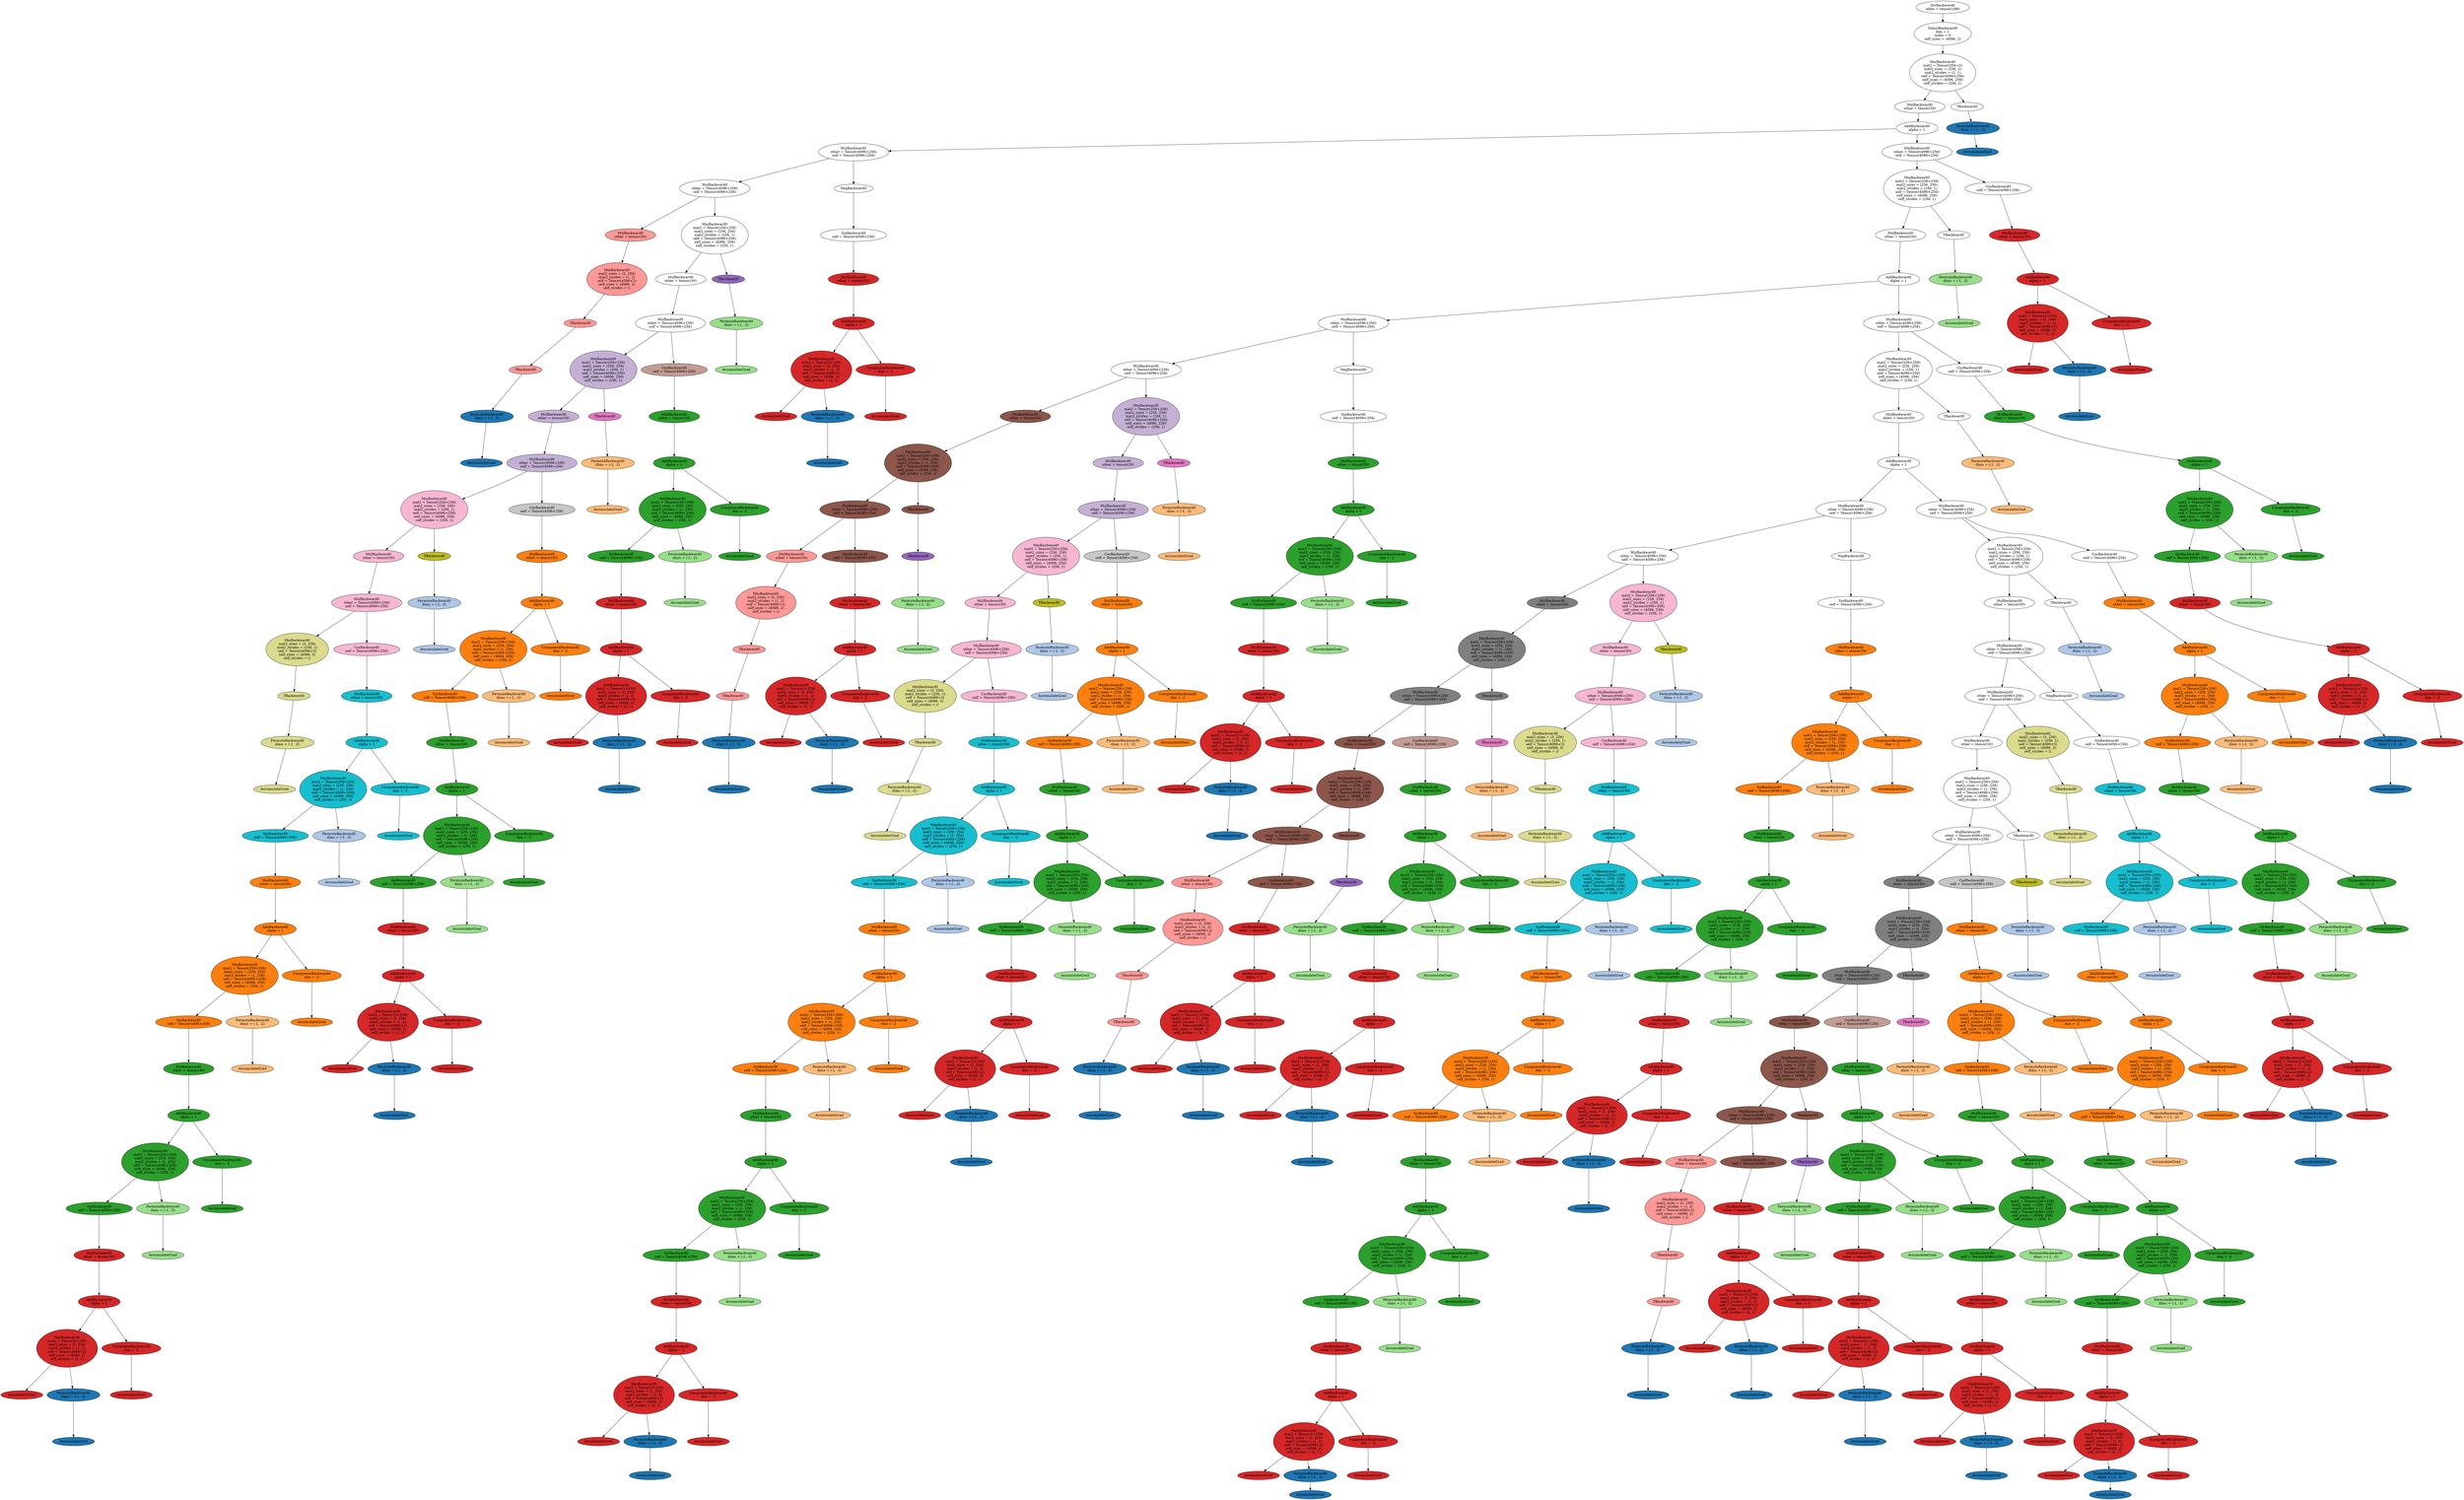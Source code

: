 digraph {
  "root" [label="DivBackward0\nother = tensor(189)", style=filled, fillcolor="#ffffff"];
  "root.0" [label="SelectBackward0\ndim = 1\nindex = 0\nself_sizes = (4096, 2)", style=filled, fillcolor="#ffffff"];
  "root.0.0" [label="MmBackward0\nmat2 = Tensor(256×2)\nmat2_sizes = (256, 2)\nmat2_strides = (2, 1)\nself = Tensor(4096×256)\nself_sizes = (4096, 256)\nself_strides = (256, 1)", style=filled, fillcolor="#ffffff"];
  "root.0.0.0" [label="MulBackward0\nother = tensor(30)", style=filled, fillcolor="#ffffff"];
  "root.0.0.0.0" [label="AddBackward0\nalpha = 1", style=filled, fillcolor="#ffffff"];
  "root.0.0.0.0.0" [label="MulBackward0\nother = Tensor(4096×256)\nself = Tensor(4096×256)", style=filled, fillcolor="#ffffff"];
  "root.0.0.0.0.0.0" [label="MulBackward0\nother = Tensor(4096×256)\nself = Tensor(4096×256)", style=filled, fillcolor="#ffffff"];
  "root.0.0.0.0.0.0.0" [label="MulBackward0\nother = tensor(30)", style=filled, fillcolor="#ff9896"];
  "root.0.0.0.0.0.0.0.0" [label="MmBackward0\nmat2_sizes = (2, 256)\nmat2_strides = (1, 2)\nself = Tensor(4096×2)\nself_sizes = (4096, 2)\nself_strides = ()", style=filled, fillcolor="#ff9896"];
  "root.0.0.0.0.0.0.0.0.1" [label="TBackward0", style=filled, fillcolor="#ff9896"];
  "root.0.0.0.0.0.0.0.0.1.0" [label="TBackward0", style=filled, fillcolor="#ff9896"];
  "root.0.0.0.0.0.0.0.0.1.0.0" [label="PermuteBackward0\ndims = (-1, -2)", style=filled, fillcolor="#1f77b4"];
  "root.0.0.0.0.0.0.0.0.1.0.0.0" [label="AccumulateGrad", style=filled, fillcolor="#1f77b4"];
  "root.0.0.0.0.0.0.0.0.1.0.0" -> "root.0.0.0.0.0.0.0.0.1.0.0.0"
  "root.0.0.0.0.0.0.0.0.1.0" -> "root.0.0.0.0.0.0.0.0.1.0.0"
  "root.0.0.0.0.0.0.0.0.1" -> "root.0.0.0.0.0.0.0.0.1.0"
  "root.0.0.0.0.0.0.0.0" -> "root.0.0.0.0.0.0.0.0.1"
  "root.0.0.0.0.0.0.0" -> "root.0.0.0.0.0.0.0.0"
  "root.0.0.0.0.0.0" -> "root.0.0.0.0.0.0.0"
  "root.0.0.0.0.0.0.1" [label="MmBackward0\nmat2 = Tensor(256×256)\nmat2_sizes = (256, 256)\nmat2_strides = (256, 1)\nself = Tensor(4096×256)\nself_sizes = (4096, 256)\nself_strides = (256, 1)", style=filled, fillcolor="#ffffff"];
  "root.0.0.0.0.0.0.1.0" [label="MulBackward0\nother = tensor(30)", style=filled, fillcolor="#ffffff"];
  "root.0.0.0.0.0.0.1.0.0" [label="MulBackward0\nother = Tensor(4096×256)\nself = Tensor(4096×256)", style=filled, fillcolor="#ffffff"];
  "root.0.0.0.0.0.0.1.0.0.0" [label="MmBackward0\nmat2 = Tensor(256×256)\nmat2_sizes = (256, 256)\nmat2_strides = (256, 1)\nself = Tensor(4096×256)\nself_sizes = (4096, 256)\nself_strides = (256, 1)", style=filled, fillcolor="#c5b0d5"];
  "root.0.0.0.0.0.0.1.0.0.0.0" [label="MulBackward0\nother = tensor(30)", style=filled, fillcolor="#c5b0d5"];
  "root.0.0.0.0.0.0.1.0.0.0.0.0" [label="MulBackward0\nother = Tensor(4096×256)\nself = Tensor(4096×256)", style=filled, fillcolor="#c5b0d5"];
  "root.0.0.0.0.0.0.1.0.0.0.0.0.0" [label="MmBackward0\nmat2 = Tensor(256×256)\nmat2_sizes = (256, 256)\nmat2_strides = (256, 1)\nself = Tensor(4096×256)\nself_sizes = (4096, 256)\nself_strides = (256, 1)", style=filled, fillcolor="#f7b6d2"];
  "root.0.0.0.0.0.0.1.0.0.0.0.0.0.0" [label="MulBackward0\nother = tensor(30)", style=filled, fillcolor="#f7b6d2"];
  "root.0.0.0.0.0.0.1.0.0.0.0.0.0.0.0" [label="MulBackward0\nother = Tensor(4096×256)\nself = Tensor(4096×256)", style=filled, fillcolor="#f7b6d2"];
  "root.0.0.0.0.0.0.1.0.0.0.0.0.0.0.0.0" [label="MmBackward0\nmat2_sizes = (3, 256)\nmat2_strides = (256, 1)\nself = Tensor(4096×3)\nself_sizes = (4096, 3)\nself_strides = ()", style=filled, fillcolor="#dbdb8d"];
  "root.0.0.0.0.0.0.1.0.0.0.0.0.0.0.0.0.1" [label="TBackward0", style=filled, fillcolor="#dbdb8d"];
  "root.0.0.0.0.0.0.1.0.0.0.0.0.0.0.0.0.1.0" [label="PermuteBackward0\ndims = (-1, -2)", style=filled, fillcolor="#dbdb8d"];
  "root.0.0.0.0.0.0.1.0.0.0.0.0.0.0.0.0.1.0.0" [label="AccumulateGrad", style=filled, fillcolor="#dbdb8d"];
  "root.0.0.0.0.0.0.1.0.0.0.0.0.0.0.0.0.1.0" -> "root.0.0.0.0.0.0.1.0.0.0.0.0.0.0.0.0.1.0.0"
  "root.0.0.0.0.0.0.1.0.0.0.0.0.0.0.0.0.1" -> "root.0.0.0.0.0.0.1.0.0.0.0.0.0.0.0.0.1.0"
  "root.0.0.0.0.0.0.1.0.0.0.0.0.0.0.0.0" -> "root.0.0.0.0.0.0.1.0.0.0.0.0.0.0.0.0.1"
  "root.0.0.0.0.0.0.1.0.0.0.0.0.0.0.0" -> "root.0.0.0.0.0.0.1.0.0.0.0.0.0.0.0.0"
  "root.0.0.0.0.0.0.1.0.0.0.0.0.0.0.0.1" [label="CosBackward0\nself = Tensor(4096×256)", style=filled, fillcolor="#f7b6d2"];
  "root.0.0.0.0.0.0.1.0.0.0.0.0.0.0.0.1.0" [label="MulBackward0\nother = tensor(30)", style=filled, fillcolor="#17becf"];
  "root.0.0.0.0.0.0.1.0.0.0.0.0.0.0.0.1.0.0" [label="AddBackward0\nalpha = 1", style=filled, fillcolor="#17becf"];
  "root.0.0.0.0.0.0.1.0.0.0.0.0.0.0.0.1.0.0.0" [label="MmBackward0\nmat2 = Tensor(256×256)\nmat2_sizes = (256, 256)\nmat2_strides = (1, 256)\nself = Tensor(4096×256)\nself_sizes = (4096, 256)\nself_strides = (256, 1)", style=filled, fillcolor="#17becf"];
  "root.0.0.0.0.0.0.1.0.0.0.0.0.0.0.0.1.0.0.0.0" [label="SinBackward0\nself = Tensor(4096×256)", style=filled, fillcolor="#17becf"];
  "root.0.0.0.0.0.0.1.0.0.0.0.0.0.0.0.1.0.0.0.0.0" [label="MulBackward0\nother = tensor(30)", style=filled, fillcolor="#ff7f0e"];
  "root.0.0.0.0.0.0.1.0.0.0.0.0.0.0.0.1.0.0.0.0.0.0" [label="AddBackward0\nalpha = 1", style=filled, fillcolor="#ff7f0e"];
  "root.0.0.0.0.0.0.1.0.0.0.0.0.0.0.0.1.0.0.0.0.0.0.0" [label="MmBackward0\nmat2 = Tensor(256×256)\nmat2_sizes = (256, 256)\nmat2_strides = (1, 256)\nself = Tensor(4096×256)\nself_sizes = (4096, 256)\nself_strides = (256, 1)", style=filled, fillcolor="#ff7f0e"];
  "root.0.0.0.0.0.0.1.0.0.0.0.0.0.0.0.1.0.0.0.0.0.0.0.0" [label="SinBackward0\nself = Tensor(4096×256)", style=filled, fillcolor="#ff7f0e"];
  "root.0.0.0.0.0.0.1.0.0.0.0.0.0.0.0.1.0.0.0.0.0.0.0.0.0" [label="MulBackward0\nother = tensor(30)", style=filled, fillcolor="#2ca02c"];
  "root.0.0.0.0.0.0.1.0.0.0.0.0.0.0.0.1.0.0.0.0.0.0.0.0.0.0" [label="AddBackward0\nalpha = 1", style=filled, fillcolor="#2ca02c"];
  "root.0.0.0.0.0.0.1.0.0.0.0.0.0.0.0.1.0.0.0.0.0.0.0.0.0.0.0" [label="MmBackward0\nmat2 = Tensor(256×256)\nmat2_sizes = (256, 256)\nmat2_strides = (1, 256)\nself = Tensor(4096×256)\nself_sizes = (4096, 256)\nself_strides = (256, 1)", style=filled, fillcolor="#2ca02c"];
  "root.0.0.0.0.0.0.1.0.0.0.0.0.0.0.0.1.0.0.0.0.0.0.0.0.0.0.0.0" [label="SinBackward0\nself = Tensor(4096×256)", style=filled, fillcolor="#2ca02c"];
  "root.0.0.0.0.0.0.1.0.0.0.0.0.0.0.0.1.0.0.0.0.0.0.0.0.0.0.0.0.0" [label="MulBackward0\nother = tensor(30)", style=filled, fillcolor="#d62728"];
  "root.0.0.0.0.0.0.1.0.0.0.0.0.0.0.0.1.0.0.0.0.0.0.0.0.0.0.0.0.0.0" [label="AddBackward0\nalpha = 1", style=filled, fillcolor="#d62728"];
  "root.0.0.0.0.0.0.1.0.0.0.0.0.0.0.0.1.0.0.0.0.0.0.0.0.0.0.0.0.0.0.0" [label="MmBackward0\nmat2 = Tensor(2×256)\nmat2_sizes = (2, 256)\nmat2_strides = (1, 2)\nself = Tensor(4096×2)\nself_sizes = (4096, 2)\nself_strides = (2, 1)", style=filled, fillcolor="#d62728"];
  "root.0.0.0.0.0.0.1.0.0.0.0.0.0.0.0.1.0.0.0.0.0.0.0.0.0.0.0.0.0.0.0.0" [label="AccumulateGrad", style=filled, fillcolor="#d62728"];
  "root.0.0.0.0.0.0.1.0.0.0.0.0.0.0.0.1.0.0.0.0.0.0.0.0.0.0.0.0.0.0.0" -> "root.0.0.0.0.0.0.1.0.0.0.0.0.0.0.0.1.0.0.0.0.0.0.0.0.0.0.0.0.0.0.0.0"
  "root.0.0.0.0.0.0.1.0.0.0.0.0.0.0.0.1.0.0.0.0.0.0.0.0.0.0.0.0.0.0.0.1" [label="PermuteBackward0\ndims = (-1, -2)", style=filled, fillcolor="#1f77b4"];
  "root.0.0.0.0.0.0.1.0.0.0.0.0.0.0.0.1.0.0.0.0.0.0.0.0.0.0.0.0.0.0.0.1.0" [label="AccumulateGrad", style=filled, fillcolor="#1f77b4"];
  "root.0.0.0.0.0.0.1.0.0.0.0.0.0.0.0.1.0.0.0.0.0.0.0.0.0.0.0.0.0.0.0.1" -> "root.0.0.0.0.0.0.1.0.0.0.0.0.0.0.0.1.0.0.0.0.0.0.0.0.0.0.0.0.0.0.0.1.0"
  "root.0.0.0.0.0.0.1.0.0.0.0.0.0.0.0.1.0.0.0.0.0.0.0.0.0.0.0.0.0.0.0" -> "root.0.0.0.0.0.0.1.0.0.0.0.0.0.0.0.1.0.0.0.0.0.0.0.0.0.0.0.0.0.0.0.1"
  "root.0.0.0.0.0.0.1.0.0.0.0.0.0.0.0.1.0.0.0.0.0.0.0.0.0.0.0.0.0.0" -> "root.0.0.0.0.0.0.1.0.0.0.0.0.0.0.0.1.0.0.0.0.0.0.0.0.0.0.0.0.0.0.0"
  "root.0.0.0.0.0.0.1.0.0.0.0.0.0.0.0.1.0.0.0.0.0.0.0.0.0.0.0.0.0.0.1" [label="UnsqueezeBackward0\ndim = -2", style=filled, fillcolor="#d62728"];
  "root.0.0.0.0.0.0.1.0.0.0.0.0.0.0.0.1.0.0.0.0.0.0.0.0.0.0.0.0.0.0.1.0" [label="AccumulateGrad", style=filled, fillcolor="#d62728"];
  "root.0.0.0.0.0.0.1.0.0.0.0.0.0.0.0.1.0.0.0.0.0.0.0.0.0.0.0.0.0.0.1" -> "root.0.0.0.0.0.0.1.0.0.0.0.0.0.0.0.1.0.0.0.0.0.0.0.0.0.0.0.0.0.0.1.0"
  "root.0.0.0.0.0.0.1.0.0.0.0.0.0.0.0.1.0.0.0.0.0.0.0.0.0.0.0.0.0.0" -> "root.0.0.0.0.0.0.1.0.0.0.0.0.0.0.0.1.0.0.0.0.0.0.0.0.0.0.0.0.0.0.1"
  "root.0.0.0.0.0.0.1.0.0.0.0.0.0.0.0.1.0.0.0.0.0.0.0.0.0.0.0.0.0" -> "root.0.0.0.0.0.0.1.0.0.0.0.0.0.0.0.1.0.0.0.0.0.0.0.0.0.0.0.0.0.0"
  "root.0.0.0.0.0.0.1.0.0.0.0.0.0.0.0.1.0.0.0.0.0.0.0.0.0.0.0.0" -> "root.0.0.0.0.0.0.1.0.0.0.0.0.0.0.0.1.0.0.0.0.0.0.0.0.0.0.0.0.0"
  "root.0.0.0.0.0.0.1.0.0.0.0.0.0.0.0.1.0.0.0.0.0.0.0.0.0.0.0" -> "root.0.0.0.0.0.0.1.0.0.0.0.0.0.0.0.1.0.0.0.0.0.0.0.0.0.0.0.0"
  "root.0.0.0.0.0.0.1.0.0.0.0.0.0.0.0.1.0.0.0.0.0.0.0.0.0.0.0.1" [label="PermuteBackward0\ndims = (-1, -2)", style=filled, fillcolor="#98df8a"];
  "root.0.0.0.0.0.0.1.0.0.0.0.0.0.0.0.1.0.0.0.0.0.0.0.0.0.0.0.1.0" [label="AccumulateGrad", style=filled, fillcolor="#98df8a"];
  "root.0.0.0.0.0.0.1.0.0.0.0.0.0.0.0.1.0.0.0.0.0.0.0.0.0.0.0.1" -> "root.0.0.0.0.0.0.1.0.0.0.0.0.0.0.0.1.0.0.0.0.0.0.0.0.0.0.0.1.0"
  "root.0.0.0.0.0.0.1.0.0.0.0.0.0.0.0.1.0.0.0.0.0.0.0.0.0.0.0" -> "root.0.0.0.0.0.0.1.0.0.0.0.0.0.0.0.1.0.0.0.0.0.0.0.0.0.0.0.1"
  "root.0.0.0.0.0.0.1.0.0.0.0.0.0.0.0.1.0.0.0.0.0.0.0.0.0.0" -> "root.0.0.0.0.0.0.1.0.0.0.0.0.0.0.0.1.0.0.0.0.0.0.0.0.0.0.0"
  "root.0.0.0.0.0.0.1.0.0.0.0.0.0.0.0.1.0.0.0.0.0.0.0.0.0.0.1" [label="UnsqueezeBackward0\ndim = -2", style=filled, fillcolor="#2ca02c"];
  "root.0.0.0.0.0.0.1.0.0.0.0.0.0.0.0.1.0.0.0.0.0.0.0.0.0.0.1.0" [label="AccumulateGrad", style=filled, fillcolor="#2ca02c"];
  "root.0.0.0.0.0.0.1.0.0.0.0.0.0.0.0.1.0.0.0.0.0.0.0.0.0.0.1" -> "root.0.0.0.0.0.0.1.0.0.0.0.0.0.0.0.1.0.0.0.0.0.0.0.0.0.0.1.0"
  "root.0.0.0.0.0.0.1.0.0.0.0.0.0.0.0.1.0.0.0.0.0.0.0.0.0.0" -> "root.0.0.0.0.0.0.1.0.0.0.0.0.0.0.0.1.0.0.0.0.0.0.0.0.0.0.1"
  "root.0.0.0.0.0.0.1.0.0.0.0.0.0.0.0.1.0.0.0.0.0.0.0.0.0" -> "root.0.0.0.0.0.0.1.0.0.0.0.0.0.0.0.1.0.0.0.0.0.0.0.0.0.0"
  "root.0.0.0.0.0.0.1.0.0.0.0.0.0.0.0.1.0.0.0.0.0.0.0.0" -> "root.0.0.0.0.0.0.1.0.0.0.0.0.0.0.0.1.0.0.0.0.0.0.0.0.0"
  "root.0.0.0.0.0.0.1.0.0.0.0.0.0.0.0.1.0.0.0.0.0.0.0" -> "root.0.0.0.0.0.0.1.0.0.0.0.0.0.0.0.1.0.0.0.0.0.0.0.0"
  "root.0.0.0.0.0.0.1.0.0.0.0.0.0.0.0.1.0.0.0.0.0.0.0.1" [label="PermuteBackward0\ndims = (-1, -2)", style=filled, fillcolor="#ffbb78"];
  "root.0.0.0.0.0.0.1.0.0.0.0.0.0.0.0.1.0.0.0.0.0.0.0.1.0" [label="AccumulateGrad", style=filled, fillcolor="#ffbb78"];
  "root.0.0.0.0.0.0.1.0.0.0.0.0.0.0.0.1.0.0.0.0.0.0.0.1" -> "root.0.0.0.0.0.0.1.0.0.0.0.0.0.0.0.1.0.0.0.0.0.0.0.1.0"
  "root.0.0.0.0.0.0.1.0.0.0.0.0.0.0.0.1.0.0.0.0.0.0.0" -> "root.0.0.0.0.0.0.1.0.0.0.0.0.0.0.0.1.0.0.0.0.0.0.0.1"
  "root.0.0.0.0.0.0.1.0.0.0.0.0.0.0.0.1.0.0.0.0.0.0" -> "root.0.0.0.0.0.0.1.0.0.0.0.0.0.0.0.1.0.0.0.0.0.0.0"
  "root.0.0.0.0.0.0.1.0.0.0.0.0.0.0.0.1.0.0.0.0.0.0.1" [label="UnsqueezeBackward0\ndim = -2", style=filled, fillcolor="#ff7f0e"];
  "root.0.0.0.0.0.0.1.0.0.0.0.0.0.0.0.1.0.0.0.0.0.0.1.0" [label="AccumulateGrad", style=filled, fillcolor="#ff7f0e"];
  "root.0.0.0.0.0.0.1.0.0.0.0.0.0.0.0.1.0.0.0.0.0.0.1" -> "root.0.0.0.0.0.0.1.0.0.0.0.0.0.0.0.1.0.0.0.0.0.0.1.0"
  "root.0.0.0.0.0.0.1.0.0.0.0.0.0.0.0.1.0.0.0.0.0.0" -> "root.0.0.0.0.0.0.1.0.0.0.0.0.0.0.0.1.0.0.0.0.0.0.1"
  "root.0.0.0.0.0.0.1.0.0.0.0.0.0.0.0.1.0.0.0.0.0" -> "root.0.0.0.0.0.0.1.0.0.0.0.0.0.0.0.1.0.0.0.0.0.0"
  "root.0.0.0.0.0.0.1.0.0.0.0.0.0.0.0.1.0.0.0.0" -> "root.0.0.0.0.0.0.1.0.0.0.0.0.0.0.0.1.0.0.0.0.0"
  "root.0.0.0.0.0.0.1.0.0.0.0.0.0.0.0.1.0.0.0" -> "root.0.0.0.0.0.0.1.0.0.0.0.0.0.0.0.1.0.0.0.0"
  "root.0.0.0.0.0.0.1.0.0.0.0.0.0.0.0.1.0.0.0.1" [label="PermuteBackward0\ndims = (-1, -2)", style=filled, fillcolor="#aec7e8"];
  "root.0.0.0.0.0.0.1.0.0.0.0.0.0.0.0.1.0.0.0.1.0" [label="AccumulateGrad", style=filled, fillcolor="#aec7e8"];
  "root.0.0.0.0.0.0.1.0.0.0.0.0.0.0.0.1.0.0.0.1" -> "root.0.0.0.0.0.0.1.0.0.0.0.0.0.0.0.1.0.0.0.1.0"
  "root.0.0.0.0.0.0.1.0.0.0.0.0.0.0.0.1.0.0.0" -> "root.0.0.0.0.0.0.1.0.0.0.0.0.0.0.0.1.0.0.0.1"
  "root.0.0.0.0.0.0.1.0.0.0.0.0.0.0.0.1.0.0" -> "root.0.0.0.0.0.0.1.0.0.0.0.0.0.0.0.1.0.0.0"
  "root.0.0.0.0.0.0.1.0.0.0.0.0.0.0.0.1.0.0.1" [label="UnsqueezeBackward0\ndim = -2", style=filled, fillcolor="#17becf"];
  "root.0.0.0.0.0.0.1.0.0.0.0.0.0.0.0.1.0.0.1.0" [label="AccumulateGrad", style=filled, fillcolor="#17becf"];
  "root.0.0.0.0.0.0.1.0.0.0.0.0.0.0.0.1.0.0.1" -> "root.0.0.0.0.0.0.1.0.0.0.0.0.0.0.0.1.0.0.1.0"
  "root.0.0.0.0.0.0.1.0.0.0.0.0.0.0.0.1.0.0" -> "root.0.0.0.0.0.0.1.0.0.0.0.0.0.0.0.1.0.0.1"
  "root.0.0.0.0.0.0.1.0.0.0.0.0.0.0.0.1.0" -> "root.0.0.0.0.0.0.1.0.0.0.0.0.0.0.0.1.0.0"
  "root.0.0.0.0.0.0.1.0.0.0.0.0.0.0.0.1" -> "root.0.0.0.0.0.0.1.0.0.0.0.0.0.0.0.1.0"
  "root.0.0.0.0.0.0.1.0.0.0.0.0.0.0.0" -> "root.0.0.0.0.0.0.1.0.0.0.0.0.0.0.0.1"
  "root.0.0.0.0.0.0.1.0.0.0.0.0.0.0" -> "root.0.0.0.0.0.0.1.0.0.0.0.0.0.0.0"
  "root.0.0.0.0.0.0.1.0.0.0.0.0.0" -> "root.0.0.0.0.0.0.1.0.0.0.0.0.0.0"
  "root.0.0.0.0.0.0.1.0.0.0.0.0.0.1" [label="TBackward0", style=filled, fillcolor="#bcbd22"];
  "root.0.0.0.0.0.0.1.0.0.0.0.0.0.1.0" [label="PermuteBackward0\ndims = (-1, -2)", style=filled, fillcolor="#aec7e8"];
  "root.0.0.0.0.0.0.1.0.0.0.0.0.0.1.0.0" [label="AccumulateGrad", style=filled, fillcolor="#aec7e8"];
  "root.0.0.0.0.0.0.1.0.0.0.0.0.0.1.0" -> "root.0.0.0.0.0.0.1.0.0.0.0.0.0.1.0.0"
  "root.0.0.0.0.0.0.1.0.0.0.0.0.0.1" -> "root.0.0.0.0.0.0.1.0.0.0.0.0.0.1.0"
  "root.0.0.0.0.0.0.1.0.0.0.0.0.0" -> "root.0.0.0.0.0.0.1.0.0.0.0.0.0.1"
  "root.0.0.0.0.0.0.1.0.0.0.0.0" -> "root.0.0.0.0.0.0.1.0.0.0.0.0.0"
  "root.0.0.0.0.0.0.1.0.0.0.0.0.1" [label="CosBackward0\nself = Tensor(4096×256)", style=filled, fillcolor="#c7c7c7"];
  "root.0.0.0.0.0.0.1.0.0.0.0.0.1.0" [label="MulBackward0\nother = tensor(30)", style=filled, fillcolor="#ff7f0e"];
  "root.0.0.0.0.0.0.1.0.0.0.0.0.1.0.0" [label="AddBackward0\nalpha = 1", style=filled, fillcolor="#ff7f0e"];
  "root.0.0.0.0.0.0.1.0.0.0.0.0.1.0.0.0" [label="MmBackward0\nmat2 = Tensor(256×256)\nmat2_sizes = (256, 256)\nmat2_strides = (1, 256)\nself = Tensor(4096×256)\nself_sizes = (4096, 256)\nself_strides = (256, 1)", style=filled, fillcolor="#ff7f0e"];
  "root.0.0.0.0.0.0.1.0.0.0.0.0.1.0.0.0.0" [label="SinBackward0\nself = Tensor(4096×256)", style=filled, fillcolor="#ff7f0e"];
  "root.0.0.0.0.0.0.1.0.0.0.0.0.1.0.0.0.0.0" [label="MulBackward0\nother = tensor(30)", style=filled, fillcolor="#2ca02c"];
  "root.0.0.0.0.0.0.1.0.0.0.0.0.1.0.0.0.0.0.0" [label="AddBackward0\nalpha = 1", style=filled, fillcolor="#2ca02c"];
  "root.0.0.0.0.0.0.1.0.0.0.0.0.1.0.0.0.0.0.0.0" [label="MmBackward0\nmat2 = Tensor(256×256)\nmat2_sizes = (256, 256)\nmat2_strides = (1, 256)\nself = Tensor(4096×256)\nself_sizes = (4096, 256)\nself_strides = (256, 1)", style=filled, fillcolor="#2ca02c"];
  "root.0.0.0.0.0.0.1.0.0.0.0.0.1.0.0.0.0.0.0.0.0" [label="SinBackward0\nself = Tensor(4096×256)", style=filled, fillcolor="#2ca02c"];
  "root.0.0.0.0.0.0.1.0.0.0.0.0.1.0.0.0.0.0.0.0.0.0" [label="MulBackward0\nother = tensor(30)", style=filled, fillcolor="#d62728"];
  "root.0.0.0.0.0.0.1.0.0.0.0.0.1.0.0.0.0.0.0.0.0.0.0" [label="AddBackward0\nalpha = 1", style=filled, fillcolor="#d62728"];
  "root.0.0.0.0.0.0.1.0.0.0.0.0.1.0.0.0.0.0.0.0.0.0.0.0" [label="MmBackward0\nmat2 = Tensor(2×256)\nmat2_sizes = (2, 256)\nmat2_strides = (1, 2)\nself = Tensor(4096×2)\nself_sizes = (4096, 2)\nself_strides = (2, 1)", style=filled, fillcolor="#d62728"];
  "root.0.0.0.0.0.0.1.0.0.0.0.0.1.0.0.0.0.0.0.0.0.0.0.0.0" [label="AccumulateGrad", style=filled, fillcolor="#d62728"];
  "root.0.0.0.0.0.0.1.0.0.0.0.0.1.0.0.0.0.0.0.0.0.0.0.0" -> "root.0.0.0.0.0.0.1.0.0.0.0.0.1.0.0.0.0.0.0.0.0.0.0.0.0"
  "root.0.0.0.0.0.0.1.0.0.0.0.0.1.0.0.0.0.0.0.0.0.0.0.0.1" [label="PermuteBackward0\ndims = (-1, -2)", style=filled, fillcolor="#1f77b4"];
  "root.0.0.0.0.0.0.1.0.0.0.0.0.1.0.0.0.0.0.0.0.0.0.0.0.1.0" [label="AccumulateGrad", style=filled, fillcolor="#1f77b4"];
  "root.0.0.0.0.0.0.1.0.0.0.0.0.1.0.0.0.0.0.0.0.0.0.0.0.1" -> "root.0.0.0.0.0.0.1.0.0.0.0.0.1.0.0.0.0.0.0.0.0.0.0.0.1.0"
  "root.0.0.0.0.0.0.1.0.0.0.0.0.1.0.0.0.0.0.0.0.0.0.0.0" -> "root.0.0.0.0.0.0.1.0.0.0.0.0.1.0.0.0.0.0.0.0.0.0.0.0.1"
  "root.0.0.0.0.0.0.1.0.0.0.0.0.1.0.0.0.0.0.0.0.0.0.0" -> "root.0.0.0.0.0.0.1.0.0.0.0.0.1.0.0.0.0.0.0.0.0.0.0.0"
  "root.0.0.0.0.0.0.1.0.0.0.0.0.1.0.0.0.0.0.0.0.0.0.0.1" [label="UnsqueezeBackward0\ndim = -2", style=filled, fillcolor="#d62728"];
  "root.0.0.0.0.0.0.1.0.0.0.0.0.1.0.0.0.0.0.0.0.0.0.0.1.0" [label="AccumulateGrad", style=filled, fillcolor="#d62728"];
  "root.0.0.0.0.0.0.1.0.0.0.0.0.1.0.0.0.0.0.0.0.0.0.0.1" -> "root.0.0.0.0.0.0.1.0.0.0.0.0.1.0.0.0.0.0.0.0.0.0.0.1.0"
  "root.0.0.0.0.0.0.1.0.0.0.0.0.1.0.0.0.0.0.0.0.0.0.0" -> "root.0.0.0.0.0.0.1.0.0.0.0.0.1.0.0.0.0.0.0.0.0.0.0.1"
  "root.0.0.0.0.0.0.1.0.0.0.0.0.1.0.0.0.0.0.0.0.0.0" -> "root.0.0.0.0.0.0.1.0.0.0.0.0.1.0.0.0.0.0.0.0.0.0.0"
  "root.0.0.0.0.0.0.1.0.0.0.0.0.1.0.0.0.0.0.0.0.0" -> "root.0.0.0.0.0.0.1.0.0.0.0.0.1.0.0.0.0.0.0.0.0.0"
  "root.0.0.0.0.0.0.1.0.0.0.0.0.1.0.0.0.0.0.0.0" -> "root.0.0.0.0.0.0.1.0.0.0.0.0.1.0.0.0.0.0.0.0.0"
  "root.0.0.0.0.0.0.1.0.0.0.0.0.1.0.0.0.0.0.0.0.1" [label="PermuteBackward0\ndims = (-1, -2)", style=filled, fillcolor="#98df8a"];
  "root.0.0.0.0.0.0.1.0.0.0.0.0.1.0.0.0.0.0.0.0.1.0" [label="AccumulateGrad", style=filled, fillcolor="#98df8a"];
  "root.0.0.0.0.0.0.1.0.0.0.0.0.1.0.0.0.0.0.0.0.1" -> "root.0.0.0.0.0.0.1.0.0.0.0.0.1.0.0.0.0.0.0.0.1.0"
  "root.0.0.0.0.0.0.1.0.0.0.0.0.1.0.0.0.0.0.0.0" -> "root.0.0.0.0.0.0.1.0.0.0.0.0.1.0.0.0.0.0.0.0.1"
  "root.0.0.0.0.0.0.1.0.0.0.0.0.1.0.0.0.0.0.0" -> "root.0.0.0.0.0.0.1.0.0.0.0.0.1.0.0.0.0.0.0.0"
  "root.0.0.0.0.0.0.1.0.0.0.0.0.1.0.0.0.0.0.0.1" [label="UnsqueezeBackward0\ndim = -2", style=filled, fillcolor="#2ca02c"];
  "root.0.0.0.0.0.0.1.0.0.0.0.0.1.0.0.0.0.0.0.1.0" [label="AccumulateGrad", style=filled, fillcolor="#2ca02c"];
  "root.0.0.0.0.0.0.1.0.0.0.0.0.1.0.0.0.0.0.0.1" -> "root.0.0.0.0.0.0.1.0.0.0.0.0.1.0.0.0.0.0.0.1.0"
  "root.0.0.0.0.0.0.1.0.0.0.0.0.1.0.0.0.0.0.0" -> "root.0.0.0.0.0.0.1.0.0.0.0.0.1.0.0.0.0.0.0.1"
  "root.0.0.0.0.0.0.1.0.0.0.0.0.1.0.0.0.0.0" -> "root.0.0.0.0.0.0.1.0.0.0.0.0.1.0.0.0.0.0.0"
  "root.0.0.0.0.0.0.1.0.0.0.0.0.1.0.0.0.0" -> "root.0.0.0.0.0.0.1.0.0.0.0.0.1.0.0.0.0.0"
  "root.0.0.0.0.0.0.1.0.0.0.0.0.1.0.0.0" -> "root.0.0.0.0.0.0.1.0.0.0.0.0.1.0.0.0.0"
  "root.0.0.0.0.0.0.1.0.0.0.0.0.1.0.0.0.1" [label="PermuteBackward0\ndims = (-1, -2)", style=filled, fillcolor="#ffbb78"];
  "root.0.0.0.0.0.0.1.0.0.0.0.0.1.0.0.0.1.0" [label="AccumulateGrad", style=filled, fillcolor="#ffbb78"];
  "root.0.0.0.0.0.0.1.0.0.0.0.0.1.0.0.0.1" -> "root.0.0.0.0.0.0.1.0.0.0.0.0.1.0.0.0.1.0"
  "root.0.0.0.0.0.0.1.0.0.0.0.0.1.0.0.0" -> "root.0.0.0.0.0.0.1.0.0.0.0.0.1.0.0.0.1"
  "root.0.0.0.0.0.0.1.0.0.0.0.0.1.0.0" -> "root.0.0.0.0.0.0.1.0.0.0.0.0.1.0.0.0"
  "root.0.0.0.0.0.0.1.0.0.0.0.0.1.0.0.1" [label="UnsqueezeBackward0\ndim = -2", style=filled, fillcolor="#ff7f0e"];
  "root.0.0.0.0.0.0.1.0.0.0.0.0.1.0.0.1.0" [label="AccumulateGrad", style=filled, fillcolor="#ff7f0e"];
  "root.0.0.0.0.0.0.1.0.0.0.0.0.1.0.0.1" -> "root.0.0.0.0.0.0.1.0.0.0.0.0.1.0.0.1.0"
  "root.0.0.0.0.0.0.1.0.0.0.0.0.1.0.0" -> "root.0.0.0.0.0.0.1.0.0.0.0.0.1.0.0.1"
  "root.0.0.0.0.0.0.1.0.0.0.0.0.1.0" -> "root.0.0.0.0.0.0.1.0.0.0.0.0.1.0.0"
  "root.0.0.0.0.0.0.1.0.0.0.0.0.1" -> "root.0.0.0.0.0.0.1.0.0.0.0.0.1.0"
  "root.0.0.0.0.0.0.1.0.0.0.0.0" -> "root.0.0.0.0.0.0.1.0.0.0.0.0.1"
  "root.0.0.0.0.0.0.1.0.0.0.0" -> "root.0.0.0.0.0.0.1.0.0.0.0.0"
  "root.0.0.0.0.0.0.1.0.0.0" -> "root.0.0.0.0.0.0.1.0.0.0.0"
  "root.0.0.0.0.0.0.1.0.0.0.1" [label="TBackward0", style=filled, fillcolor="#e377c2"];
  "root.0.0.0.0.0.0.1.0.0.0.1.0" [label="PermuteBackward0\ndims = (-1, -2)", style=filled, fillcolor="#ffbb78"];
  "root.0.0.0.0.0.0.1.0.0.0.1.0.0" [label="AccumulateGrad", style=filled, fillcolor="#ffbb78"];
  "root.0.0.0.0.0.0.1.0.0.0.1.0" -> "root.0.0.0.0.0.0.1.0.0.0.1.0.0"
  "root.0.0.0.0.0.0.1.0.0.0.1" -> "root.0.0.0.0.0.0.1.0.0.0.1.0"
  "root.0.0.0.0.0.0.1.0.0.0" -> "root.0.0.0.0.0.0.1.0.0.0.1"
  "root.0.0.0.0.0.0.1.0.0" -> "root.0.0.0.0.0.0.1.0.0.0"
  "root.0.0.0.0.0.0.1.0.0.1" [label="CosBackward0\nself = Tensor(4096×256)", style=filled, fillcolor="#c49c94"];
  "root.0.0.0.0.0.0.1.0.0.1.0" [label="MulBackward0\nother = tensor(30)", style=filled, fillcolor="#2ca02c"];
  "root.0.0.0.0.0.0.1.0.0.1.0.0" [label="AddBackward0\nalpha = 1", style=filled, fillcolor="#2ca02c"];
  "root.0.0.0.0.0.0.1.0.0.1.0.0.0" [label="MmBackward0\nmat2 = Tensor(256×256)\nmat2_sizes = (256, 256)\nmat2_strides = (1, 256)\nself = Tensor(4096×256)\nself_sizes = (4096, 256)\nself_strides = (256, 1)", style=filled, fillcolor="#2ca02c"];
  "root.0.0.0.0.0.0.1.0.0.1.0.0.0.0" [label="SinBackward0\nself = Tensor(4096×256)", style=filled, fillcolor="#2ca02c"];
  "root.0.0.0.0.0.0.1.0.0.1.0.0.0.0.0" [label="MulBackward0\nother = tensor(30)", style=filled, fillcolor="#d62728"];
  "root.0.0.0.0.0.0.1.0.0.1.0.0.0.0.0.0" [label="AddBackward0\nalpha = 1", style=filled, fillcolor="#d62728"];
  "root.0.0.0.0.0.0.1.0.0.1.0.0.0.0.0.0.0" [label="MmBackward0\nmat2 = Tensor(2×256)\nmat2_sizes = (2, 256)\nmat2_strides = (1, 2)\nself = Tensor(4096×2)\nself_sizes = (4096, 2)\nself_strides = (2, 1)", style=filled, fillcolor="#d62728"];
  "root.0.0.0.0.0.0.1.0.0.1.0.0.0.0.0.0.0.0" [label="AccumulateGrad", style=filled, fillcolor="#d62728"];
  "root.0.0.0.0.0.0.1.0.0.1.0.0.0.0.0.0.0" -> "root.0.0.0.0.0.0.1.0.0.1.0.0.0.0.0.0.0.0"
  "root.0.0.0.0.0.0.1.0.0.1.0.0.0.0.0.0.0.1" [label="PermuteBackward0\ndims = (-1, -2)", style=filled, fillcolor="#1f77b4"];
  "root.0.0.0.0.0.0.1.0.0.1.0.0.0.0.0.0.0.1.0" [label="AccumulateGrad", style=filled, fillcolor="#1f77b4"];
  "root.0.0.0.0.0.0.1.0.0.1.0.0.0.0.0.0.0.1" -> "root.0.0.0.0.0.0.1.0.0.1.0.0.0.0.0.0.0.1.0"
  "root.0.0.0.0.0.0.1.0.0.1.0.0.0.0.0.0.0" -> "root.0.0.0.0.0.0.1.0.0.1.0.0.0.0.0.0.0.1"
  "root.0.0.0.0.0.0.1.0.0.1.0.0.0.0.0.0" -> "root.0.0.0.0.0.0.1.0.0.1.0.0.0.0.0.0.0"
  "root.0.0.0.0.0.0.1.0.0.1.0.0.0.0.0.0.1" [label="UnsqueezeBackward0\ndim = -2", style=filled, fillcolor="#d62728"];
  "root.0.0.0.0.0.0.1.0.0.1.0.0.0.0.0.0.1.0" [label="AccumulateGrad", style=filled, fillcolor="#d62728"];
  "root.0.0.0.0.0.0.1.0.0.1.0.0.0.0.0.0.1" -> "root.0.0.0.0.0.0.1.0.0.1.0.0.0.0.0.0.1.0"
  "root.0.0.0.0.0.0.1.0.0.1.0.0.0.0.0.0" -> "root.0.0.0.0.0.0.1.0.0.1.0.0.0.0.0.0.1"
  "root.0.0.0.0.0.0.1.0.0.1.0.0.0.0.0" -> "root.0.0.0.0.0.0.1.0.0.1.0.0.0.0.0.0"
  "root.0.0.0.0.0.0.1.0.0.1.0.0.0.0" -> "root.0.0.0.0.0.0.1.0.0.1.0.0.0.0.0"
  "root.0.0.0.0.0.0.1.0.0.1.0.0.0" -> "root.0.0.0.0.0.0.1.0.0.1.0.0.0.0"
  "root.0.0.0.0.0.0.1.0.0.1.0.0.0.1" [label="PermuteBackward0\ndims = (-1, -2)", style=filled, fillcolor="#98df8a"];
  "root.0.0.0.0.0.0.1.0.0.1.0.0.0.1.0" [label="AccumulateGrad", style=filled, fillcolor="#98df8a"];
  "root.0.0.0.0.0.0.1.0.0.1.0.0.0.1" -> "root.0.0.0.0.0.0.1.0.0.1.0.0.0.1.0"
  "root.0.0.0.0.0.0.1.0.0.1.0.0.0" -> "root.0.0.0.0.0.0.1.0.0.1.0.0.0.1"
  "root.0.0.0.0.0.0.1.0.0.1.0.0" -> "root.0.0.0.0.0.0.1.0.0.1.0.0.0"
  "root.0.0.0.0.0.0.1.0.0.1.0.0.1" [label="UnsqueezeBackward0\ndim = -2", style=filled, fillcolor="#2ca02c"];
  "root.0.0.0.0.0.0.1.0.0.1.0.0.1.0" [label="AccumulateGrad", style=filled, fillcolor="#2ca02c"];
  "root.0.0.0.0.0.0.1.0.0.1.0.0.1" -> "root.0.0.0.0.0.0.1.0.0.1.0.0.1.0"
  "root.0.0.0.0.0.0.1.0.0.1.0.0" -> "root.0.0.0.0.0.0.1.0.0.1.0.0.1"
  "root.0.0.0.0.0.0.1.0.0.1.0" -> "root.0.0.0.0.0.0.1.0.0.1.0.0"
  "root.0.0.0.0.0.0.1.0.0.1" -> "root.0.0.0.0.0.0.1.0.0.1.0"
  "root.0.0.0.0.0.0.1.0.0" -> "root.0.0.0.0.0.0.1.0.0.1"
  "root.0.0.0.0.0.0.1.0" -> "root.0.0.0.0.0.0.1.0.0"
  "root.0.0.0.0.0.0.1" -> "root.0.0.0.0.0.0.1.0"
  "root.0.0.0.0.0.0.1.1" [label="TBackward0", style=filled, fillcolor="#9467bd"];
  "root.0.0.0.0.0.0.1.1.0" [label="PermuteBackward0\ndims = (-1, -2)", style=filled, fillcolor="#98df8a"];
  "root.0.0.0.0.0.0.1.1.0.0" [label="AccumulateGrad", style=filled, fillcolor="#98df8a"];
  "root.0.0.0.0.0.0.1.1.0" -> "root.0.0.0.0.0.0.1.1.0.0"
  "root.0.0.0.0.0.0.1.1" -> "root.0.0.0.0.0.0.1.1.0"
  "root.0.0.0.0.0.0.1" -> "root.0.0.0.0.0.0.1.1"
  "root.0.0.0.0.0.0" -> "root.0.0.0.0.0.0.1"
  "root.0.0.0.0.0" -> "root.0.0.0.0.0.0"
  "root.0.0.0.0.0.1" [label="NegBackward0", style=filled, fillcolor="#ffffff"];
  "root.0.0.0.0.0.1.0" [label="SinBackward0\nself = Tensor(4096×256)", style=filled, fillcolor="#ffffff"];
  "root.0.0.0.0.0.1.0.0" [label="MulBackward0\nother = tensor(30)", style=filled, fillcolor="#d62728"];
  "root.0.0.0.0.0.1.0.0.0" [label="AddBackward0\nalpha = 1", style=filled, fillcolor="#d62728"];
  "root.0.0.0.0.0.1.0.0.0.0" [label="MmBackward0\nmat2 = Tensor(2×256)\nmat2_sizes = (2, 256)\nmat2_strides = (1, 2)\nself = Tensor(4096×2)\nself_sizes = (4096, 2)\nself_strides = (2, 1)", style=filled, fillcolor="#d62728"];
  "root.0.0.0.0.0.1.0.0.0.0.0" [label="AccumulateGrad", style=filled, fillcolor="#d62728"];
  "root.0.0.0.0.0.1.0.0.0.0" -> "root.0.0.0.0.0.1.0.0.0.0.0"
  "root.0.0.0.0.0.1.0.0.0.0.1" [label="PermuteBackward0\ndims = (-1, -2)", style=filled, fillcolor="#1f77b4"];
  "root.0.0.0.0.0.1.0.0.0.0.1.0" [label="AccumulateGrad", style=filled, fillcolor="#1f77b4"];
  "root.0.0.0.0.0.1.0.0.0.0.1" -> "root.0.0.0.0.0.1.0.0.0.0.1.0"
  "root.0.0.0.0.0.1.0.0.0.0" -> "root.0.0.0.0.0.1.0.0.0.0.1"
  "root.0.0.0.0.0.1.0.0.0" -> "root.0.0.0.0.0.1.0.0.0.0"
  "root.0.0.0.0.0.1.0.0.0.1" [label="UnsqueezeBackward0\ndim = -2", style=filled, fillcolor="#d62728"];
  "root.0.0.0.0.0.1.0.0.0.1.0" [label="AccumulateGrad", style=filled, fillcolor="#d62728"];
  "root.0.0.0.0.0.1.0.0.0.1" -> "root.0.0.0.0.0.1.0.0.0.1.0"
  "root.0.0.0.0.0.1.0.0.0" -> "root.0.0.0.0.0.1.0.0.0.1"
  "root.0.0.0.0.0.1.0.0" -> "root.0.0.0.0.0.1.0.0.0"
  "root.0.0.0.0.0.1.0" -> "root.0.0.0.0.0.1.0.0"
  "root.0.0.0.0.0.1" -> "root.0.0.0.0.0.1.0"
  "root.0.0.0.0.0" -> "root.0.0.0.0.0.1"
  "root.0.0.0.0" -> "root.0.0.0.0.0"
  "root.0.0.0.0.1" [label="MulBackward0\nother = Tensor(4096×256)\nself = Tensor(4096×256)", style=filled, fillcolor="#ffffff"];
  "root.0.0.0.0.1.0" [label="MmBackward0\nmat2 = Tensor(256×256)\nmat2_sizes = (256, 256)\nmat2_strides = (256, 1)\nself = Tensor(4096×256)\nself_sizes = (4096, 256)\nself_strides = (256, 1)", style=filled, fillcolor="#ffffff"];
  "root.0.0.0.0.1.0.0" [label="MulBackward0\nother = tensor(30)", style=filled, fillcolor="#ffffff"];
  "root.0.0.0.0.1.0.0.0" [label="AddBackward0\nalpha = 1", style=filled, fillcolor="#ffffff"];
  "root.0.0.0.0.1.0.0.0.0" [label="MulBackward0\nother = Tensor(4096×256)\nself = Tensor(4096×256)", style=filled, fillcolor="#ffffff"];
  "root.0.0.0.0.1.0.0.0.0.0" [label="MulBackward0\nother = Tensor(4096×256)\nself = Tensor(4096×256)", style=filled, fillcolor="#ffffff"];
  "root.0.0.0.0.1.0.0.0.0.0.0" [label="MulBackward0\nother = tensor(30)", style=filled, fillcolor="#8c564b"];
  "root.0.0.0.0.1.0.0.0.0.0.0.0" [label="MmBackward0\nmat2 = Tensor(256×256)\nmat2_sizes = (256, 256)\nmat2_strides = (1, 256)\nself = Tensor(4096×256)\nself_sizes = (4096, 256)\nself_strides = (256, 1)", style=filled, fillcolor="#8c564b"];
  "root.0.0.0.0.1.0.0.0.0.0.0.0.0" [label="MulBackward0\nother = Tensor(4096×256)\nself = Tensor(4096×256)", style=filled, fillcolor="#8c564b"];
  "root.0.0.0.0.1.0.0.0.0.0.0.0.0.0" [label="MulBackward0\nother = tensor(30)", style=filled, fillcolor="#ff9896"];
  "root.0.0.0.0.1.0.0.0.0.0.0.0.0.0.0" [label="MmBackward0\nmat2_sizes = (2, 256)\nmat2_strides = (1, 2)\nself = Tensor(4096×2)\nself_sizes = (4096, 2)\nself_strides = ()", style=filled, fillcolor="#ff9896"];
  "root.0.0.0.0.1.0.0.0.0.0.0.0.0.0.0.1" [label="TBackward0", style=filled, fillcolor="#ff9896"];
  "root.0.0.0.0.1.0.0.0.0.0.0.0.0.0.0.1.0" [label="TBackward0", style=filled, fillcolor="#ff9896"];
  "root.0.0.0.0.1.0.0.0.0.0.0.0.0.0.0.1.0.0" [label="PermuteBackward0\ndims = (-1, -2)", style=filled, fillcolor="#1f77b4"];
  "root.0.0.0.0.1.0.0.0.0.0.0.0.0.0.0.1.0.0.0" [label="AccumulateGrad", style=filled, fillcolor="#1f77b4"];
  "root.0.0.0.0.1.0.0.0.0.0.0.0.0.0.0.1.0.0" -> "root.0.0.0.0.1.0.0.0.0.0.0.0.0.0.0.1.0.0.0"
  "root.0.0.0.0.1.0.0.0.0.0.0.0.0.0.0.1.0" -> "root.0.0.0.0.1.0.0.0.0.0.0.0.0.0.0.1.0.0"
  "root.0.0.0.0.1.0.0.0.0.0.0.0.0.0.0.1" -> "root.0.0.0.0.1.0.0.0.0.0.0.0.0.0.0.1.0"
  "root.0.0.0.0.1.0.0.0.0.0.0.0.0.0.0" -> "root.0.0.0.0.1.0.0.0.0.0.0.0.0.0.0.1"
  "root.0.0.0.0.1.0.0.0.0.0.0.0.0.0" -> "root.0.0.0.0.1.0.0.0.0.0.0.0.0.0.0"
  "root.0.0.0.0.1.0.0.0.0.0.0.0.0" -> "root.0.0.0.0.1.0.0.0.0.0.0.0.0.0"
  "root.0.0.0.0.1.0.0.0.0.0.0.0.0.1" [label="CosBackward0\nself = Tensor(4096×256)", style=filled, fillcolor="#8c564b"];
  "root.0.0.0.0.1.0.0.0.0.0.0.0.0.1.0" [label="MulBackward0\nother = tensor(30)", style=filled, fillcolor="#d62728"];
  "root.0.0.0.0.1.0.0.0.0.0.0.0.0.1.0.0" [label="AddBackward0\nalpha = 1", style=filled, fillcolor="#d62728"];
  "root.0.0.0.0.1.0.0.0.0.0.0.0.0.1.0.0.0" [label="MmBackward0\nmat2 = Tensor(2×256)\nmat2_sizes = (2, 256)\nmat2_strides = (1, 2)\nself = Tensor(4096×2)\nself_sizes = (4096, 2)\nself_strides = (2, 1)", style=filled, fillcolor="#d62728"];
  "root.0.0.0.0.1.0.0.0.0.0.0.0.0.1.0.0.0.0" [label="AccumulateGrad", style=filled, fillcolor="#d62728"];
  "root.0.0.0.0.1.0.0.0.0.0.0.0.0.1.0.0.0" -> "root.0.0.0.0.1.0.0.0.0.0.0.0.0.1.0.0.0.0"
  "root.0.0.0.0.1.0.0.0.0.0.0.0.0.1.0.0.0.1" [label="PermuteBackward0\ndims = (-1, -2)", style=filled, fillcolor="#1f77b4"];
  "root.0.0.0.0.1.0.0.0.0.0.0.0.0.1.0.0.0.1.0" [label="AccumulateGrad", style=filled, fillcolor="#1f77b4"];
  "root.0.0.0.0.1.0.0.0.0.0.0.0.0.1.0.0.0.1" -> "root.0.0.0.0.1.0.0.0.0.0.0.0.0.1.0.0.0.1.0"
  "root.0.0.0.0.1.0.0.0.0.0.0.0.0.1.0.0.0" -> "root.0.0.0.0.1.0.0.0.0.0.0.0.0.1.0.0.0.1"
  "root.0.0.0.0.1.0.0.0.0.0.0.0.0.1.0.0" -> "root.0.0.0.0.1.0.0.0.0.0.0.0.0.1.0.0.0"
  "root.0.0.0.0.1.0.0.0.0.0.0.0.0.1.0.0.1" [label="UnsqueezeBackward0\ndim = -2", style=filled, fillcolor="#d62728"];
  "root.0.0.0.0.1.0.0.0.0.0.0.0.0.1.0.0.1.0" [label="AccumulateGrad", style=filled, fillcolor="#d62728"];
  "root.0.0.0.0.1.0.0.0.0.0.0.0.0.1.0.0.1" -> "root.0.0.0.0.1.0.0.0.0.0.0.0.0.1.0.0.1.0"
  "root.0.0.0.0.1.0.0.0.0.0.0.0.0.1.0.0" -> "root.0.0.0.0.1.0.0.0.0.0.0.0.0.1.0.0.1"
  "root.0.0.0.0.1.0.0.0.0.0.0.0.0.1.0" -> "root.0.0.0.0.1.0.0.0.0.0.0.0.0.1.0.0"
  "root.0.0.0.0.1.0.0.0.0.0.0.0.0.1" -> "root.0.0.0.0.1.0.0.0.0.0.0.0.0.1.0"
  "root.0.0.0.0.1.0.0.0.0.0.0.0.0" -> "root.0.0.0.0.1.0.0.0.0.0.0.0.0.1"
  "root.0.0.0.0.1.0.0.0.0.0.0.0" -> "root.0.0.0.0.1.0.0.0.0.0.0.0.0"
  "root.0.0.0.0.1.0.0.0.0.0.0.0.1" [label="TBackward0", style=filled, fillcolor="#8c564b"];
  "root.0.0.0.0.1.0.0.0.0.0.0.0.1.0" [label="TBackward0", style=filled, fillcolor="#9467bd"];
  "root.0.0.0.0.1.0.0.0.0.0.0.0.1.0.0" [label="PermuteBackward0\ndims = (-1, -2)", style=filled, fillcolor="#98df8a"];
  "root.0.0.0.0.1.0.0.0.0.0.0.0.1.0.0.0" [label="AccumulateGrad", style=filled, fillcolor="#98df8a"];
  "root.0.0.0.0.1.0.0.0.0.0.0.0.1.0.0" -> "root.0.0.0.0.1.0.0.0.0.0.0.0.1.0.0.0"
  "root.0.0.0.0.1.0.0.0.0.0.0.0.1.0" -> "root.0.0.0.0.1.0.0.0.0.0.0.0.1.0.0"
  "root.0.0.0.0.1.0.0.0.0.0.0.0.1" -> "root.0.0.0.0.1.0.0.0.0.0.0.0.1.0"
  "root.0.0.0.0.1.0.0.0.0.0.0.0" -> "root.0.0.0.0.1.0.0.0.0.0.0.0.1"
  "root.0.0.0.0.1.0.0.0.0.0.0" -> "root.0.0.0.0.1.0.0.0.0.0.0.0"
  "root.0.0.0.0.1.0.0.0.0.0" -> "root.0.0.0.0.1.0.0.0.0.0.0"
  "root.0.0.0.0.1.0.0.0.0.0.1" [label="MmBackward0\nmat2 = Tensor(256×256)\nmat2_sizes = (256, 256)\nmat2_strides = (256, 1)\nself = Tensor(4096×256)\nself_sizes = (4096, 256)\nself_strides = (256, 1)", style=filled, fillcolor="#c5b0d5"];
  "root.0.0.0.0.1.0.0.0.0.0.1.0" [label="MulBackward0\nother = tensor(30)", style=filled, fillcolor="#c5b0d5"];
  "root.0.0.0.0.1.0.0.0.0.0.1.0.0" [label="MulBackward0\nother = Tensor(4096×256)\nself = Tensor(4096×256)", style=filled, fillcolor="#c5b0d5"];
  "root.0.0.0.0.1.0.0.0.0.0.1.0.0.0" [label="MmBackward0\nmat2 = Tensor(256×256)\nmat2_sizes = (256, 256)\nmat2_strides = (256, 1)\nself = Tensor(4096×256)\nself_sizes = (4096, 256)\nself_strides = (256, 1)", style=filled, fillcolor="#f7b6d2"];
  "root.0.0.0.0.1.0.0.0.0.0.1.0.0.0.0" [label="MulBackward0\nother = tensor(30)", style=filled, fillcolor="#f7b6d2"];
  "root.0.0.0.0.1.0.0.0.0.0.1.0.0.0.0.0" [label="MulBackward0\nother = Tensor(4096×256)\nself = Tensor(4096×256)", style=filled, fillcolor="#f7b6d2"];
  "root.0.0.0.0.1.0.0.0.0.0.1.0.0.0.0.0.0" [label="MmBackward0\nmat2_sizes = (3, 256)\nmat2_strides = (256, 1)\nself = Tensor(4096×3)\nself_sizes = (4096, 3)\nself_strides = ()", style=filled, fillcolor="#dbdb8d"];
  "root.0.0.0.0.1.0.0.0.0.0.1.0.0.0.0.0.0.1" [label="TBackward0", style=filled, fillcolor="#dbdb8d"];
  "root.0.0.0.0.1.0.0.0.0.0.1.0.0.0.0.0.0.1.0" [label="PermuteBackward0\ndims = (-1, -2)", style=filled, fillcolor="#dbdb8d"];
  "root.0.0.0.0.1.0.0.0.0.0.1.0.0.0.0.0.0.1.0.0" [label="AccumulateGrad", style=filled, fillcolor="#dbdb8d"];
  "root.0.0.0.0.1.0.0.0.0.0.1.0.0.0.0.0.0.1.0" -> "root.0.0.0.0.1.0.0.0.0.0.1.0.0.0.0.0.0.1.0.0"
  "root.0.0.0.0.1.0.0.0.0.0.1.0.0.0.0.0.0.1" -> "root.0.0.0.0.1.0.0.0.0.0.1.0.0.0.0.0.0.1.0"
  "root.0.0.0.0.1.0.0.0.0.0.1.0.0.0.0.0.0" -> "root.0.0.0.0.1.0.0.0.0.0.1.0.0.0.0.0.0.1"
  "root.0.0.0.0.1.0.0.0.0.0.1.0.0.0.0.0" -> "root.0.0.0.0.1.0.0.0.0.0.1.0.0.0.0.0.0"
  "root.0.0.0.0.1.0.0.0.0.0.1.0.0.0.0.0.1" [label="CosBackward0\nself = Tensor(4096×256)", style=filled, fillcolor="#f7b6d2"];
  "root.0.0.0.0.1.0.0.0.0.0.1.0.0.0.0.0.1.0" [label="MulBackward0\nother = tensor(30)", style=filled, fillcolor="#17becf"];
  "root.0.0.0.0.1.0.0.0.0.0.1.0.0.0.0.0.1.0.0" [label="AddBackward0\nalpha = 1", style=filled, fillcolor="#17becf"];
  "root.0.0.0.0.1.0.0.0.0.0.1.0.0.0.0.0.1.0.0.0" [label="MmBackward0\nmat2 = Tensor(256×256)\nmat2_sizes = (256, 256)\nmat2_strides = (1, 256)\nself = Tensor(4096×256)\nself_sizes = (4096, 256)\nself_strides = (256, 1)", style=filled, fillcolor="#17becf"];
  "root.0.0.0.0.1.0.0.0.0.0.1.0.0.0.0.0.1.0.0.0.0" [label="SinBackward0\nself = Tensor(4096×256)", style=filled, fillcolor="#17becf"];
  "root.0.0.0.0.1.0.0.0.0.0.1.0.0.0.0.0.1.0.0.0.0.0" [label="MulBackward0\nother = tensor(30)", style=filled, fillcolor="#ff7f0e"];
  "root.0.0.0.0.1.0.0.0.0.0.1.0.0.0.0.0.1.0.0.0.0.0.0" [label="AddBackward0\nalpha = 1", style=filled, fillcolor="#ff7f0e"];
  "root.0.0.0.0.1.0.0.0.0.0.1.0.0.0.0.0.1.0.0.0.0.0.0.0" [label="MmBackward0\nmat2 = Tensor(256×256)\nmat2_sizes = (256, 256)\nmat2_strides = (1, 256)\nself = Tensor(4096×256)\nself_sizes = (4096, 256)\nself_strides = (256, 1)", style=filled, fillcolor="#ff7f0e"];
  "root.0.0.0.0.1.0.0.0.0.0.1.0.0.0.0.0.1.0.0.0.0.0.0.0.0" [label="SinBackward0\nself = Tensor(4096×256)", style=filled, fillcolor="#ff7f0e"];
  "root.0.0.0.0.1.0.0.0.0.0.1.0.0.0.0.0.1.0.0.0.0.0.0.0.0.0" [label="MulBackward0\nother = tensor(30)", style=filled, fillcolor="#2ca02c"];
  "root.0.0.0.0.1.0.0.0.0.0.1.0.0.0.0.0.1.0.0.0.0.0.0.0.0.0.0" [label="AddBackward0\nalpha = 1", style=filled, fillcolor="#2ca02c"];
  "root.0.0.0.0.1.0.0.0.0.0.1.0.0.0.0.0.1.0.0.0.0.0.0.0.0.0.0.0" [label="MmBackward0\nmat2 = Tensor(256×256)\nmat2_sizes = (256, 256)\nmat2_strides = (1, 256)\nself = Tensor(4096×256)\nself_sizes = (4096, 256)\nself_strides = (256, 1)", style=filled, fillcolor="#2ca02c"];
  "root.0.0.0.0.1.0.0.0.0.0.1.0.0.0.0.0.1.0.0.0.0.0.0.0.0.0.0.0.0" [label="SinBackward0\nself = Tensor(4096×256)", style=filled, fillcolor="#2ca02c"];
  "root.0.0.0.0.1.0.0.0.0.0.1.0.0.0.0.0.1.0.0.0.0.0.0.0.0.0.0.0.0.0" [label="MulBackward0\nother = tensor(30)", style=filled, fillcolor="#d62728"];
  "root.0.0.0.0.1.0.0.0.0.0.1.0.0.0.0.0.1.0.0.0.0.0.0.0.0.0.0.0.0.0.0" [label="AddBackward0\nalpha = 1", style=filled, fillcolor="#d62728"];
  "root.0.0.0.0.1.0.0.0.0.0.1.0.0.0.0.0.1.0.0.0.0.0.0.0.0.0.0.0.0.0.0.0" [label="MmBackward0\nmat2 = Tensor(2×256)\nmat2_sizes = (2, 256)\nmat2_strides = (1, 2)\nself = Tensor(4096×2)\nself_sizes = (4096, 2)\nself_strides = (2, 1)", style=filled, fillcolor="#d62728"];
  "root.0.0.0.0.1.0.0.0.0.0.1.0.0.0.0.0.1.0.0.0.0.0.0.0.0.0.0.0.0.0.0.0.0" [label="AccumulateGrad", style=filled, fillcolor="#d62728"];
  "root.0.0.0.0.1.0.0.0.0.0.1.0.0.0.0.0.1.0.0.0.0.0.0.0.0.0.0.0.0.0.0.0" -> "root.0.0.0.0.1.0.0.0.0.0.1.0.0.0.0.0.1.0.0.0.0.0.0.0.0.0.0.0.0.0.0.0.0"
  "root.0.0.0.0.1.0.0.0.0.0.1.0.0.0.0.0.1.0.0.0.0.0.0.0.0.0.0.0.0.0.0.0.1" [label="PermuteBackward0\ndims = (-1, -2)", style=filled, fillcolor="#1f77b4"];
  "root.0.0.0.0.1.0.0.0.0.0.1.0.0.0.0.0.1.0.0.0.0.0.0.0.0.0.0.0.0.0.0.0.1.0" [label="AccumulateGrad", style=filled, fillcolor="#1f77b4"];
  "root.0.0.0.0.1.0.0.0.0.0.1.0.0.0.0.0.1.0.0.0.0.0.0.0.0.0.0.0.0.0.0.0.1" -> "root.0.0.0.0.1.0.0.0.0.0.1.0.0.0.0.0.1.0.0.0.0.0.0.0.0.0.0.0.0.0.0.0.1.0"
  "root.0.0.0.0.1.0.0.0.0.0.1.0.0.0.0.0.1.0.0.0.0.0.0.0.0.0.0.0.0.0.0.0" -> "root.0.0.0.0.1.0.0.0.0.0.1.0.0.0.0.0.1.0.0.0.0.0.0.0.0.0.0.0.0.0.0.0.1"
  "root.0.0.0.0.1.0.0.0.0.0.1.0.0.0.0.0.1.0.0.0.0.0.0.0.0.0.0.0.0.0.0" -> "root.0.0.0.0.1.0.0.0.0.0.1.0.0.0.0.0.1.0.0.0.0.0.0.0.0.0.0.0.0.0.0.0"
  "root.0.0.0.0.1.0.0.0.0.0.1.0.0.0.0.0.1.0.0.0.0.0.0.0.0.0.0.0.0.0.0.1" [label="UnsqueezeBackward0\ndim = -2", style=filled, fillcolor="#d62728"];
  "root.0.0.0.0.1.0.0.0.0.0.1.0.0.0.0.0.1.0.0.0.0.0.0.0.0.0.0.0.0.0.0.1.0" [label="AccumulateGrad", style=filled, fillcolor="#d62728"];
  "root.0.0.0.0.1.0.0.0.0.0.1.0.0.0.0.0.1.0.0.0.0.0.0.0.0.0.0.0.0.0.0.1" -> "root.0.0.0.0.1.0.0.0.0.0.1.0.0.0.0.0.1.0.0.0.0.0.0.0.0.0.0.0.0.0.0.1.0"
  "root.0.0.0.0.1.0.0.0.0.0.1.0.0.0.0.0.1.0.0.0.0.0.0.0.0.0.0.0.0.0.0" -> "root.0.0.0.0.1.0.0.0.0.0.1.0.0.0.0.0.1.0.0.0.0.0.0.0.0.0.0.0.0.0.0.1"
  "root.0.0.0.0.1.0.0.0.0.0.1.0.0.0.0.0.1.0.0.0.0.0.0.0.0.0.0.0.0.0" -> "root.0.0.0.0.1.0.0.0.0.0.1.0.0.0.0.0.1.0.0.0.0.0.0.0.0.0.0.0.0.0.0"
  "root.0.0.0.0.1.0.0.0.0.0.1.0.0.0.0.0.1.0.0.0.0.0.0.0.0.0.0.0.0" -> "root.0.0.0.0.1.0.0.0.0.0.1.0.0.0.0.0.1.0.0.0.0.0.0.0.0.0.0.0.0.0"
  "root.0.0.0.0.1.0.0.0.0.0.1.0.0.0.0.0.1.0.0.0.0.0.0.0.0.0.0.0" -> "root.0.0.0.0.1.0.0.0.0.0.1.0.0.0.0.0.1.0.0.0.0.0.0.0.0.0.0.0.0"
  "root.0.0.0.0.1.0.0.0.0.0.1.0.0.0.0.0.1.0.0.0.0.0.0.0.0.0.0.0.1" [label="PermuteBackward0\ndims = (-1, -2)", style=filled, fillcolor="#98df8a"];
  "root.0.0.0.0.1.0.0.0.0.0.1.0.0.0.0.0.1.0.0.0.0.0.0.0.0.0.0.0.1.0" [label="AccumulateGrad", style=filled, fillcolor="#98df8a"];
  "root.0.0.0.0.1.0.0.0.0.0.1.0.0.0.0.0.1.0.0.0.0.0.0.0.0.0.0.0.1" -> "root.0.0.0.0.1.0.0.0.0.0.1.0.0.0.0.0.1.0.0.0.0.0.0.0.0.0.0.0.1.0"
  "root.0.0.0.0.1.0.0.0.0.0.1.0.0.0.0.0.1.0.0.0.0.0.0.0.0.0.0.0" -> "root.0.0.0.0.1.0.0.0.0.0.1.0.0.0.0.0.1.0.0.0.0.0.0.0.0.0.0.0.1"
  "root.0.0.0.0.1.0.0.0.0.0.1.0.0.0.0.0.1.0.0.0.0.0.0.0.0.0.0" -> "root.0.0.0.0.1.0.0.0.0.0.1.0.0.0.0.0.1.0.0.0.0.0.0.0.0.0.0.0"
  "root.0.0.0.0.1.0.0.0.0.0.1.0.0.0.0.0.1.0.0.0.0.0.0.0.0.0.0.1" [label="UnsqueezeBackward0\ndim = -2", style=filled, fillcolor="#2ca02c"];
  "root.0.0.0.0.1.0.0.0.0.0.1.0.0.0.0.0.1.0.0.0.0.0.0.0.0.0.0.1.0" [label="AccumulateGrad", style=filled, fillcolor="#2ca02c"];
  "root.0.0.0.0.1.0.0.0.0.0.1.0.0.0.0.0.1.0.0.0.0.0.0.0.0.0.0.1" -> "root.0.0.0.0.1.0.0.0.0.0.1.0.0.0.0.0.1.0.0.0.0.0.0.0.0.0.0.1.0"
  "root.0.0.0.0.1.0.0.0.0.0.1.0.0.0.0.0.1.0.0.0.0.0.0.0.0.0.0" -> "root.0.0.0.0.1.0.0.0.0.0.1.0.0.0.0.0.1.0.0.0.0.0.0.0.0.0.0.1"
  "root.0.0.0.0.1.0.0.0.0.0.1.0.0.0.0.0.1.0.0.0.0.0.0.0.0.0" -> "root.0.0.0.0.1.0.0.0.0.0.1.0.0.0.0.0.1.0.0.0.0.0.0.0.0.0.0"
  "root.0.0.0.0.1.0.0.0.0.0.1.0.0.0.0.0.1.0.0.0.0.0.0.0.0" -> "root.0.0.0.0.1.0.0.0.0.0.1.0.0.0.0.0.1.0.0.0.0.0.0.0.0.0"
  "root.0.0.0.0.1.0.0.0.0.0.1.0.0.0.0.0.1.0.0.0.0.0.0.0" -> "root.0.0.0.0.1.0.0.0.0.0.1.0.0.0.0.0.1.0.0.0.0.0.0.0.0"
  "root.0.0.0.0.1.0.0.0.0.0.1.0.0.0.0.0.1.0.0.0.0.0.0.0.1" [label="PermuteBackward0\ndims = (-1, -2)", style=filled, fillcolor="#ffbb78"];
  "root.0.0.0.0.1.0.0.0.0.0.1.0.0.0.0.0.1.0.0.0.0.0.0.0.1.0" [label="AccumulateGrad", style=filled, fillcolor="#ffbb78"];
  "root.0.0.0.0.1.0.0.0.0.0.1.0.0.0.0.0.1.0.0.0.0.0.0.0.1" -> "root.0.0.0.0.1.0.0.0.0.0.1.0.0.0.0.0.1.0.0.0.0.0.0.0.1.0"
  "root.0.0.0.0.1.0.0.0.0.0.1.0.0.0.0.0.1.0.0.0.0.0.0.0" -> "root.0.0.0.0.1.0.0.0.0.0.1.0.0.0.0.0.1.0.0.0.0.0.0.0.1"
  "root.0.0.0.0.1.0.0.0.0.0.1.0.0.0.0.0.1.0.0.0.0.0.0" -> "root.0.0.0.0.1.0.0.0.0.0.1.0.0.0.0.0.1.0.0.0.0.0.0.0"
  "root.0.0.0.0.1.0.0.0.0.0.1.0.0.0.0.0.1.0.0.0.0.0.0.1" [label="UnsqueezeBackward0\ndim = -2", style=filled, fillcolor="#ff7f0e"];
  "root.0.0.0.0.1.0.0.0.0.0.1.0.0.0.0.0.1.0.0.0.0.0.0.1.0" [label="AccumulateGrad", style=filled, fillcolor="#ff7f0e"];
  "root.0.0.0.0.1.0.0.0.0.0.1.0.0.0.0.0.1.0.0.0.0.0.0.1" -> "root.0.0.0.0.1.0.0.0.0.0.1.0.0.0.0.0.1.0.0.0.0.0.0.1.0"
  "root.0.0.0.0.1.0.0.0.0.0.1.0.0.0.0.0.1.0.0.0.0.0.0" -> "root.0.0.0.0.1.0.0.0.0.0.1.0.0.0.0.0.1.0.0.0.0.0.0.1"
  "root.0.0.0.0.1.0.0.0.0.0.1.0.0.0.0.0.1.0.0.0.0.0" -> "root.0.0.0.0.1.0.0.0.0.0.1.0.0.0.0.0.1.0.0.0.0.0.0"
  "root.0.0.0.0.1.0.0.0.0.0.1.0.0.0.0.0.1.0.0.0.0" -> "root.0.0.0.0.1.0.0.0.0.0.1.0.0.0.0.0.1.0.0.0.0.0"
  "root.0.0.0.0.1.0.0.0.0.0.1.0.0.0.0.0.1.0.0.0" -> "root.0.0.0.0.1.0.0.0.0.0.1.0.0.0.0.0.1.0.0.0.0"
  "root.0.0.0.0.1.0.0.0.0.0.1.0.0.0.0.0.1.0.0.0.1" [label="PermuteBackward0\ndims = (-1, -2)", style=filled, fillcolor="#aec7e8"];
  "root.0.0.0.0.1.0.0.0.0.0.1.0.0.0.0.0.1.0.0.0.1.0" [label="AccumulateGrad", style=filled, fillcolor="#aec7e8"];
  "root.0.0.0.0.1.0.0.0.0.0.1.0.0.0.0.0.1.0.0.0.1" -> "root.0.0.0.0.1.0.0.0.0.0.1.0.0.0.0.0.1.0.0.0.1.0"
  "root.0.0.0.0.1.0.0.0.0.0.1.0.0.0.0.0.1.0.0.0" -> "root.0.0.0.0.1.0.0.0.0.0.1.0.0.0.0.0.1.0.0.0.1"
  "root.0.0.0.0.1.0.0.0.0.0.1.0.0.0.0.0.1.0.0" -> "root.0.0.0.0.1.0.0.0.0.0.1.0.0.0.0.0.1.0.0.0"
  "root.0.0.0.0.1.0.0.0.0.0.1.0.0.0.0.0.1.0.0.1" [label="UnsqueezeBackward0\ndim = -2", style=filled, fillcolor="#17becf"];
  "root.0.0.0.0.1.0.0.0.0.0.1.0.0.0.0.0.1.0.0.1.0" [label="AccumulateGrad", style=filled, fillcolor="#17becf"];
  "root.0.0.0.0.1.0.0.0.0.0.1.0.0.0.0.0.1.0.0.1" -> "root.0.0.0.0.1.0.0.0.0.0.1.0.0.0.0.0.1.0.0.1.0"
  "root.0.0.0.0.1.0.0.0.0.0.1.0.0.0.0.0.1.0.0" -> "root.0.0.0.0.1.0.0.0.0.0.1.0.0.0.0.0.1.0.0.1"
  "root.0.0.0.0.1.0.0.0.0.0.1.0.0.0.0.0.1.0" -> "root.0.0.0.0.1.0.0.0.0.0.1.0.0.0.0.0.1.0.0"
  "root.0.0.0.0.1.0.0.0.0.0.1.0.0.0.0.0.1" -> "root.0.0.0.0.1.0.0.0.0.0.1.0.0.0.0.0.1.0"
  "root.0.0.0.0.1.0.0.0.0.0.1.0.0.0.0.0" -> "root.0.0.0.0.1.0.0.0.0.0.1.0.0.0.0.0.1"
  "root.0.0.0.0.1.0.0.0.0.0.1.0.0.0.0" -> "root.0.0.0.0.1.0.0.0.0.0.1.0.0.0.0.0"
  "root.0.0.0.0.1.0.0.0.0.0.1.0.0.0" -> "root.0.0.0.0.1.0.0.0.0.0.1.0.0.0.0"
  "root.0.0.0.0.1.0.0.0.0.0.1.0.0.0.1" [label="TBackward0", style=filled, fillcolor="#bcbd22"];
  "root.0.0.0.0.1.0.0.0.0.0.1.0.0.0.1.0" [label="PermuteBackward0\ndims = (-1, -2)", style=filled, fillcolor="#aec7e8"];
  "root.0.0.0.0.1.0.0.0.0.0.1.0.0.0.1.0.0" [label="AccumulateGrad", style=filled, fillcolor="#aec7e8"];
  "root.0.0.0.0.1.0.0.0.0.0.1.0.0.0.1.0" -> "root.0.0.0.0.1.0.0.0.0.0.1.0.0.0.1.0.0"
  "root.0.0.0.0.1.0.0.0.0.0.1.0.0.0.1" -> "root.0.0.0.0.1.0.0.0.0.0.1.0.0.0.1.0"
  "root.0.0.0.0.1.0.0.0.0.0.1.0.0.0" -> "root.0.0.0.0.1.0.0.0.0.0.1.0.0.0.1"
  "root.0.0.0.0.1.0.0.0.0.0.1.0.0" -> "root.0.0.0.0.1.0.0.0.0.0.1.0.0.0"
  "root.0.0.0.0.1.0.0.0.0.0.1.0.0.1" [label="CosBackward0\nself = Tensor(4096×256)", style=filled, fillcolor="#c7c7c7"];
  "root.0.0.0.0.1.0.0.0.0.0.1.0.0.1.0" [label="MulBackward0\nother = tensor(30)", style=filled, fillcolor="#ff7f0e"];
  "root.0.0.0.0.1.0.0.0.0.0.1.0.0.1.0.0" [label="AddBackward0\nalpha = 1", style=filled, fillcolor="#ff7f0e"];
  "root.0.0.0.0.1.0.0.0.0.0.1.0.0.1.0.0.0" [label="MmBackward0\nmat2 = Tensor(256×256)\nmat2_sizes = (256, 256)\nmat2_strides = (1, 256)\nself = Tensor(4096×256)\nself_sizes = (4096, 256)\nself_strides = (256, 1)", style=filled, fillcolor="#ff7f0e"];
  "root.0.0.0.0.1.0.0.0.0.0.1.0.0.1.0.0.0.0" [label="SinBackward0\nself = Tensor(4096×256)", style=filled, fillcolor="#ff7f0e"];
  "root.0.0.0.0.1.0.0.0.0.0.1.0.0.1.0.0.0.0.0" [label="MulBackward0\nother = tensor(30)", style=filled, fillcolor="#2ca02c"];
  "root.0.0.0.0.1.0.0.0.0.0.1.0.0.1.0.0.0.0.0.0" [label="AddBackward0\nalpha = 1", style=filled, fillcolor="#2ca02c"];
  "root.0.0.0.0.1.0.0.0.0.0.1.0.0.1.0.0.0.0.0.0.0" [label="MmBackward0\nmat2 = Tensor(256×256)\nmat2_sizes = (256, 256)\nmat2_strides = (1, 256)\nself = Tensor(4096×256)\nself_sizes = (4096, 256)\nself_strides = (256, 1)", style=filled, fillcolor="#2ca02c"];
  "root.0.0.0.0.1.0.0.0.0.0.1.0.0.1.0.0.0.0.0.0.0.0" [label="SinBackward0\nself = Tensor(4096×256)", style=filled, fillcolor="#2ca02c"];
  "root.0.0.0.0.1.0.0.0.0.0.1.0.0.1.0.0.0.0.0.0.0.0.0" [label="MulBackward0\nother = tensor(30)", style=filled, fillcolor="#d62728"];
  "root.0.0.0.0.1.0.0.0.0.0.1.0.0.1.0.0.0.0.0.0.0.0.0.0" [label="AddBackward0\nalpha = 1", style=filled, fillcolor="#d62728"];
  "root.0.0.0.0.1.0.0.0.0.0.1.0.0.1.0.0.0.0.0.0.0.0.0.0.0" [label="MmBackward0\nmat2 = Tensor(2×256)\nmat2_sizes = (2, 256)\nmat2_strides = (1, 2)\nself = Tensor(4096×2)\nself_sizes = (4096, 2)\nself_strides = (2, 1)", style=filled, fillcolor="#d62728"];
  "root.0.0.0.0.1.0.0.0.0.0.1.0.0.1.0.0.0.0.0.0.0.0.0.0.0.0" [label="AccumulateGrad", style=filled, fillcolor="#d62728"];
  "root.0.0.0.0.1.0.0.0.0.0.1.0.0.1.0.0.0.0.0.0.0.0.0.0.0" -> "root.0.0.0.0.1.0.0.0.0.0.1.0.0.1.0.0.0.0.0.0.0.0.0.0.0.0"
  "root.0.0.0.0.1.0.0.0.0.0.1.0.0.1.0.0.0.0.0.0.0.0.0.0.0.1" [label="PermuteBackward0\ndims = (-1, -2)", style=filled, fillcolor="#1f77b4"];
  "root.0.0.0.0.1.0.0.0.0.0.1.0.0.1.0.0.0.0.0.0.0.0.0.0.0.1.0" [label="AccumulateGrad", style=filled, fillcolor="#1f77b4"];
  "root.0.0.0.0.1.0.0.0.0.0.1.0.0.1.0.0.0.0.0.0.0.0.0.0.0.1" -> "root.0.0.0.0.1.0.0.0.0.0.1.0.0.1.0.0.0.0.0.0.0.0.0.0.0.1.0"
  "root.0.0.0.0.1.0.0.0.0.0.1.0.0.1.0.0.0.0.0.0.0.0.0.0.0" -> "root.0.0.0.0.1.0.0.0.0.0.1.0.0.1.0.0.0.0.0.0.0.0.0.0.0.1"
  "root.0.0.0.0.1.0.0.0.0.0.1.0.0.1.0.0.0.0.0.0.0.0.0.0" -> "root.0.0.0.0.1.0.0.0.0.0.1.0.0.1.0.0.0.0.0.0.0.0.0.0.0"
  "root.0.0.0.0.1.0.0.0.0.0.1.0.0.1.0.0.0.0.0.0.0.0.0.0.1" [label="UnsqueezeBackward0\ndim = -2", style=filled, fillcolor="#d62728"];
  "root.0.0.0.0.1.0.0.0.0.0.1.0.0.1.0.0.0.0.0.0.0.0.0.0.1.0" [label="AccumulateGrad", style=filled, fillcolor="#d62728"];
  "root.0.0.0.0.1.0.0.0.0.0.1.0.0.1.0.0.0.0.0.0.0.0.0.0.1" -> "root.0.0.0.0.1.0.0.0.0.0.1.0.0.1.0.0.0.0.0.0.0.0.0.0.1.0"
  "root.0.0.0.0.1.0.0.0.0.0.1.0.0.1.0.0.0.0.0.0.0.0.0.0" -> "root.0.0.0.0.1.0.0.0.0.0.1.0.0.1.0.0.0.0.0.0.0.0.0.0.1"
  "root.0.0.0.0.1.0.0.0.0.0.1.0.0.1.0.0.0.0.0.0.0.0.0" -> "root.0.0.0.0.1.0.0.0.0.0.1.0.0.1.0.0.0.0.0.0.0.0.0.0"
  "root.0.0.0.0.1.0.0.0.0.0.1.0.0.1.0.0.0.0.0.0.0.0" -> "root.0.0.0.0.1.0.0.0.0.0.1.0.0.1.0.0.0.0.0.0.0.0.0"
  "root.0.0.0.0.1.0.0.0.0.0.1.0.0.1.0.0.0.0.0.0.0" -> "root.0.0.0.0.1.0.0.0.0.0.1.0.0.1.0.0.0.0.0.0.0.0"
  "root.0.0.0.0.1.0.0.0.0.0.1.0.0.1.0.0.0.0.0.0.0.1" [label="PermuteBackward0\ndims = (-1, -2)", style=filled, fillcolor="#98df8a"];
  "root.0.0.0.0.1.0.0.0.0.0.1.0.0.1.0.0.0.0.0.0.0.1.0" [label="AccumulateGrad", style=filled, fillcolor="#98df8a"];
  "root.0.0.0.0.1.0.0.0.0.0.1.0.0.1.0.0.0.0.0.0.0.1" -> "root.0.0.0.0.1.0.0.0.0.0.1.0.0.1.0.0.0.0.0.0.0.1.0"
  "root.0.0.0.0.1.0.0.0.0.0.1.0.0.1.0.0.0.0.0.0.0" -> "root.0.0.0.0.1.0.0.0.0.0.1.0.0.1.0.0.0.0.0.0.0.1"
  "root.0.0.0.0.1.0.0.0.0.0.1.0.0.1.0.0.0.0.0.0" -> "root.0.0.0.0.1.0.0.0.0.0.1.0.0.1.0.0.0.0.0.0.0"
  "root.0.0.0.0.1.0.0.0.0.0.1.0.0.1.0.0.0.0.0.0.1" [label="UnsqueezeBackward0\ndim = -2", style=filled, fillcolor="#2ca02c"];
  "root.0.0.0.0.1.0.0.0.0.0.1.0.0.1.0.0.0.0.0.0.1.0" [label="AccumulateGrad", style=filled, fillcolor="#2ca02c"];
  "root.0.0.0.0.1.0.0.0.0.0.1.0.0.1.0.0.0.0.0.0.1" -> "root.0.0.0.0.1.0.0.0.0.0.1.0.0.1.0.0.0.0.0.0.1.0"
  "root.0.0.0.0.1.0.0.0.0.0.1.0.0.1.0.0.0.0.0.0" -> "root.0.0.0.0.1.0.0.0.0.0.1.0.0.1.0.0.0.0.0.0.1"
  "root.0.0.0.0.1.0.0.0.0.0.1.0.0.1.0.0.0.0.0" -> "root.0.0.0.0.1.0.0.0.0.0.1.0.0.1.0.0.0.0.0.0"
  "root.0.0.0.0.1.0.0.0.0.0.1.0.0.1.0.0.0.0" -> "root.0.0.0.0.1.0.0.0.0.0.1.0.0.1.0.0.0.0.0"
  "root.0.0.0.0.1.0.0.0.0.0.1.0.0.1.0.0.0" -> "root.0.0.0.0.1.0.0.0.0.0.1.0.0.1.0.0.0.0"
  "root.0.0.0.0.1.0.0.0.0.0.1.0.0.1.0.0.0.1" [label="PermuteBackward0\ndims = (-1, -2)", style=filled, fillcolor="#ffbb78"];
  "root.0.0.0.0.1.0.0.0.0.0.1.0.0.1.0.0.0.1.0" [label="AccumulateGrad", style=filled, fillcolor="#ffbb78"];
  "root.0.0.0.0.1.0.0.0.0.0.1.0.0.1.0.0.0.1" -> "root.0.0.0.0.1.0.0.0.0.0.1.0.0.1.0.0.0.1.0"
  "root.0.0.0.0.1.0.0.0.0.0.1.0.0.1.0.0.0" -> "root.0.0.0.0.1.0.0.0.0.0.1.0.0.1.0.0.0.1"
  "root.0.0.0.0.1.0.0.0.0.0.1.0.0.1.0.0" -> "root.0.0.0.0.1.0.0.0.0.0.1.0.0.1.0.0.0"
  "root.0.0.0.0.1.0.0.0.0.0.1.0.0.1.0.0.1" [label="UnsqueezeBackward0\ndim = -2", style=filled, fillcolor="#ff7f0e"];
  "root.0.0.0.0.1.0.0.0.0.0.1.0.0.1.0.0.1.0" [label="AccumulateGrad", style=filled, fillcolor="#ff7f0e"];
  "root.0.0.0.0.1.0.0.0.0.0.1.0.0.1.0.0.1" -> "root.0.0.0.0.1.0.0.0.0.0.1.0.0.1.0.0.1.0"
  "root.0.0.0.0.1.0.0.0.0.0.1.0.0.1.0.0" -> "root.0.0.0.0.1.0.0.0.0.0.1.0.0.1.0.0.1"
  "root.0.0.0.0.1.0.0.0.0.0.1.0.0.1.0" -> "root.0.0.0.0.1.0.0.0.0.0.1.0.0.1.0.0"
  "root.0.0.0.0.1.0.0.0.0.0.1.0.0.1" -> "root.0.0.0.0.1.0.0.0.0.0.1.0.0.1.0"
  "root.0.0.0.0.1.0.0.0.0.0.1.0.0" -> "root.0.0.0.0.1.0.0.0.0.0.1.0.0.1"
  "root.0.0.0.0.1.0.0.0.0.0.1.0" -> "root.0.0.0.0.1.0.0.0.0.0.1.0.0"
  "root.0.0.0.0.1.0.0.0.0.0.1" -> "root.0.0.0.0.1.0.0.0.0.0.1.0"
  "root.0.0.0.0.1.0.0.0.0.0.1.1" [label="TBackward0", style=filled, fillcolor="#e377c2"];
  "root.0.0.0.0.1.0.0.0.0.0.1.1.0" [label="PermuteBackward0\ndims = (-1, -2)", style=filled, fillcolor="#ffbb78"];
  "root.0.0.0.0.1.0.0.0.0.0.1.1.0.0" [label="AccumulateGrad", style=filled, fillcolor="#ffbb78"];
  "root.0.0.0.0.1.0.0.0.0.0.1.1.0" -> "root.0.0.0.0.1.0.0.0.0.0.1.1.0.0"
  "root.0.0.0.0.1.0.0.0.0.0.1.1" -> "root.0.0.0.0.1.0.0.0.0.0.1.1.0"
  "root.0.0.0.0.1.0.0.0.0.0.1" -> "root.0.0.0.0.1.0.0.0.0.0.1.1"
  "root.0.0.0.0.1.0.0.0.0.0" -> "root.0.0.0.0.1.0.0.0.0.0.1"
  "root.0.0.0.0.1.0.0.0.0" -> "root.0.0.0.0.1.0.0.0.0.0"
  "root.0.0.0.0.1.0.0.0.0.1" [label="NegBackward0", style=filled, fillcolor="#ffffff"];
  "root.0.0.0.0.1.0.0.0.0.1.0" [label="SinBackward0\nself = Tensor(4096×256)", style=filled, fillcolor="#ffffff"];
  "root.0.0.0.0.1.0.0.0.0.1.0.0" [label="MulBackward0\nother = tensor(30)", style=filled, fillcolor="#2ca02c"];
  "root.0.0.0.0.1.0.0.0.0.1.0.0.0" [label="AddBackward0\nalpha = 1", style=filled, fillcolor="#2ca02c"];
  "root.0.0.0.0.1.0.0.0.0.1.0.0.0.0" [label="MmBackward0\nmat2 = Tensor(256×256)\nmat2_sizes = (256, 256)\nmat2_strides = (1, 256)\nself = Tensor(4096×256)\nself_sizes = (4096, 256)\nself_strides = (256, 1)", style=filled, fillcolor="#2ca02c"];
  "root.0.0.0.0.1.0.0.0.0.1.0.0.0.0.0" [label="SinBackward0\nself = Tensor(4096×256)", style=filled, fillcolor="#2ca02c"];
  "root.0.0.0.0.1.0.0.0.0.1.0.0.0.0.0.0" [label="MulBackward0\nother = tensor(30)", style=filled, fillcolor="#d62728"];
  "root.0.0.0.0.1.0.0.0.0.1.0.0.0.0.0.0.0" [label="AddBackward0\nalpha = 1", style=filled, fillcolor="#d62728"];
  "root.0.0.0.0.1.0.0.0.0.1.0.0.0.0.0.0.0.0" [label="MmBackward0\nmat2 = Tensor(2×256)\nmat2_sizes = (2, 256)\nmat2_strides = (1, 2)\nself = Tensor(4096×2)\nself_sizes = (4096, 2)\nself_strides = (2, 1)", style=filled, fillcolor="#d62728"];
  "root.0.0.0.0.1.0.0.0.0.1.0.0.0.0.0.0.0.0.0" [label="AccumulateGrad", style=filled, fillcolor="#d62728"];
  "root.0.0.0.0.1.0.0.0.0.1.0.0.0.0.0.0.0.0" -> "root.0.0.0.0.1.0.0.0.0.1.0.0.0.0.0.0.0.0.0"
  "root.0.0.0.0.1.0.0.0.0.1.0.0.0.0.0.0.0.0.1" [label="PermuteBackward0\ndims = (-1, -2)", style=filled, fillcolor="#1f77b4"];
  "root.0.0.0.0.1.0.0.0.0.1.0.0.0.0.0.0.0.0.1.0" [label="AccumulateGrad", style=filled, fillcolor="#1f77b4"];
  "root.0.0.0.0.1.0.0.0.0.1.0.0.0.0.0.0.0.0.1" -> "root.0.0.0.0.1.0.0.0.0.1.0.0.0.0.0.0.0.0.1.0"
  "root.0.0.0.0.1.0.0.0.0.1.0.0.0.0.0.0.0.0" -> "root.0.0.0.0.1.0.0.0.0.1.0.0.0.0.0.0.0.0.1"
  "root.0.0.0.0.1.0.0.0.0.1.0.0.0.0.0.0.0" -> "root.0.0.0.0.1.0.0.0.0.1.0.0.0.0.0.0.0.0"
  "root.0.0.0.0.1.0.0.0.0.1.0.0.0.0.0.0.0.1" [label="UnsqueezeBackward0\ndim = -2", style=filled, fillcolor="#d62728"];
  "root.0.0.0.0.1.0.0.0.0.1.0.0.0.0.0.0.0.1.0" [label="AccumulateGrad", style=filled, fillcolor="#d62728"];
  "root.0.0.0.0.1.0.0.0.0.1.0.0.0.0.0.0.0.1" -> "root.0.0.0.0.1.0.0.0.0.1.0.0.0.0.0.0.0.1.0"
  "root.0.0.0.0.1.0.0.0.0.1.0.0.0.0.0.0.0" -> "root.0.0.0.0.1.0.0.0.0.1.0.0.0.0.0.0.0.1"
  "root.0.0.0.0.1.0.0.0.0.1.0.0.0.0.0.0" -> "root.0.0.0.0.1.0.0.0.0.1.0.0.0.0.0.0.0"
  "root.0.0.0.0.1.0.0.0.0.1.0.0.0.0.0" -> "root.0.0.0.0.1.0.0.0.0.1.0.0.0.0.0.0"
  "root.0.0.0.0.1.0.0.0.0.1.0.0.0.0" -> "root.0.0.0.0.1.0.0.0.0.1.0.0.0.0.0"
  "root.0.0.0.0.1.0.0.0.0.1.0.0.0.0.1" [label="PermuteBackward0\ndims = (-1, -2)", style=filled, fillcolor="#98df8a"];
  "root.0.0.0.0.1.0.0.0.0.1.0.0.0.0.1.0" [label="AccumulateGrad", style=filled, fillcolor="#98df8a"];
  "root.0.0.0.0.1.0.0.0.0.1.0.0.0.0.1" -> "root.0.0.0.0.1.0.0.0.0.1.0.0.0.0.1.0"
  "root.0.0.0.0.1.0.0.0.0.1.0.0.0.0" -> "root.0.0.0.0.1.0.0.0.0.1.0.0.0.0.1"
  "root.0.0.0.0.1.0.0.0.0.1.0.0.0" -> "root.0.0.0.0.1.0.0.0.0.1.0.0.0.0"
  "root.0.0.0.0.1.0.0.0.0.1.0.0.0.1" [label="UnsqueezeBackward0\ndim = -2", style=filled, fillcolor="#2ca02c"];
  "root.0.0.0.0.1.0.0.0.0.1.0.0.0.1.0" [label="AccumulateGrad", style=filled, fillcolor="#2ca02c"];
  "root.0.0.0.0.1.0.0.0.0.1.0.0.0.1" -> "root.0.0.0.0.1.0.0.0.0.1.0.0.0.1.0"
  "root.0.0.0.0.1.0.0.0.0.1.0.0.0" -> "root.0.0.0.0.1.0.0.0.0.1.0.0.0.1"
  "root.0.0.0.0.1.0.0.0.0.1.0.0" -> "root.0.0.0.0.1.0.0.0.0.1.0.0.0"
  "root.0.0.0.0.1.0.0.0.0.1.0" -> "root.0.0.0.0.1.0.0.0.0.1.0.0"
  "root.0.0.0.0.1.0.0.0.0.1" -> "root.0.0.0.0.1.0.0.0.0.1.0"
  "root.0.0.0.0.1.0.0.0.0" -> "root.0.0.0.0.1.0.0.0.0.1"
  "root.0.0.0.0.1.0.0.0" -> "root.0.0.0.0.1.0.0.0.0"
  "root.0.0.0.0.1.0.0.0.1" [label="MulBackward0\nother = Tensor(4096×256)\nself = Tensor(4096×256)", style=filled, fillcolor="#ffffff"];
  "root.0.0.0.0.1.0.0.0.1.0" [label="MmBackward0\nmat2 = Tensor(256×256)\nmat2_sizes = (256, 256)\nmat2_strides = (256, 1)\nself = Tensor(4096×256)\nself_sizes = (4096, 256)\nself_strides = (256, 1)", style=filled, fillcolor="#ffffff"];
  "root.0.0.0.0.1.0.0.0.1.0.0" [label="MulBackward0\nother = tensor(30)", style=filled, fillcolor="#ffffff"];
  "root.0.0.0.0.1.0.0.0.1.0.0.0" [label="AddBackward0\nalpha = 1", style=filled, fillcolor="#ffffff"];
  "root.0.0.0.0.1.0.0.0.1.0.0.0.0" [label="MulBackward0\nother = Tensor(4096×256)\nself = Tensor(4096×256)", style=filled, fillcolor="#ffffff"];
  "root.0.0.0.0.1.0.0.0.1.0.0.0.0.0" [label="MulBackward0\nother = Tensor(4096×256)\nself = Tensor(4096×256)", style=filled, fillcolor="#ffffff"];
  "root.0.0.0.0.1.0.0.0.1.0.0.0.0.0.0" [label="MulBackward0\nother = tensor(30)", style=filled, fillcolor="#7f7f7f"];
  "root.0.0.0.0.1.0.0.0.1.0.0.0.0.0.0.0" [label="MmBackward0\nmat2 = Tensor(256×256)\nmat2_sizes = (256, 256)\nmat2_strides = (1, 256)\nself = Tensor(4096×256)\nself_sizes = (4096, 256)\nself_strides = (256, 1)", style=filled, fillcolor="#7f7f7f"];
  "root.0.0.0.0.1.0.0.0.1.0.0.0.0.0.0.0.0" [label="MulBackward0\nother = Tensor(4096×256)\nself = Tensor(4096×256)", style=filled, fillcolor="#7f7f7f"];
  "root.0.0.0.0.1.0.0.0.1.0.0.0.0.0.0.0.0.0" [label="MulBackward0\nother = tensor(30)", style=filled, fillcolor="#8c564b"];
  "root.0.0.0.0.1.0.0.0.1.0.0.0.0.0.0.0.0.0.0" [label="MmBackward0\nmat2 = Tensor(256×256)\nmat2_sizes = (256, 256)\nmat2_strides = (1, 256)\nself = Tensor(4096×256)\nself_sizes = (4096, 256)\nself_strides = (256, 1)", style=filled, fillcolor="#8c564b"];
  "root.0.0.0.0.1.0.0.0.1.0.0.0.0.0.0.0.0.0.0.0" [label="MulBackward0\nother = Tensor(4096×256)\nself = Tensor(4096×256)", style=filled, fillcolor="#8c564b"];
  "root.0.0.0.0.1.0.0.0.1.0.0.0.0.0.0.0.0.0.0.0.0" [label="MulBackward0\nother = tensor(30)", style=filled, fillcolor="#ff9896"];
  "root.0.0.0.0.1.0.0.0.1.0.0.0.0.0.0.0.0.0.0.0.0.0" [label="MmBackward0\nmat2_sizes = (2, 256)\nmat2_strides = (1, 2)\nself = Tensor(4096×2)\nself_sizes = (4096, 2)\nself_strides = ()", style=filled, fillcolor="#ff9896"];
  "root.0.0.0.0.1.0.0.0.1.0.0.0.0.0.0.0.0.0.0.0.0.0.1" [label="TBackward0", style=filled, fillcolor="#ff9896"];
  "root.0.0.0.0.1.0.0.0.1.0.0.0.0.0.0.0.0.0.0.0.0.0.1.0" [label="TBackward0", style=filled, fillcolor="#ff9896"];
  "root.0.0.0.0.1.0.0.0.1.0.0.0.0.0.0.0.0.0.0.0.0.0.1.0.0" [label="PermuteBackward0\ndims = (-1, -2)", style=filled, fillcolor="#1f77b4"];
  "root.0.0.0.0.1.0.0.0.1.0.0.0.0.0.0.0.0.0.0.0.0.0.1.0.0.0" [label="AccumulateGrad", style=filled, fillcolor="#1f77b4"];
  "root.0.0.0.0.1.0.0.0.1.0.0.0.0.0.0.0.0.0.0.0.0.0.1.0.0" -> "root.0.0.0.0.1.0.0.0.1.0.0.0.0.0.0.0.0.0.0.0.0.0.1.0.0.0"
  "root.0.0.0.0.1.0.0.0.1.0.0.0.0.0.0.0.0.0.0.0.0.0.1.0" -> "root.0.0.0.0.1.0.0.0.1.0.0.0.0.0.0.0.0.0.0.0.0.0.1.0.0"
  "root.0.0.0.0.1.0.0.0.1.0.0.0.0.0.0.0.0.0.0.0.0.0.1" -> "root.0.0.0.0.1.0.0.0.1.0.0.0.0.0.0.0.0.0.0.0.0.0.1.0"
  "root.0.0.0.0.1.0.0.0.1.0.0.0.0.0.0.0.0.0.0.0.0.0" -> "root.0.0.0.0.1.0.0.0.1.0.0.0.0.0.0.0.0.0.0.0.0.0.1"
  "root.0.0.0.0.1.0.0.0.1.0.0.0.0.0.0.0.0.0.0.0.0" -> "root.0.0.0.0.1.0.0.0.1.0.0.0.0.0.0.0.0.0.0.0.0.0"
  "root.0.0.0.0.1.0.0.0.1.0.0.0.0.0.0.0.0.0.0.0" -> "root.0.0.0.0.1.0.0.0.1.0.0.0.0.0.0.0.0.0.0.0.0"
  "root.0.0.0.0.1.0.0.0.1.0.0.0.0.0.0.0.0.0.0.0.1" [label="CosBackward0\nself = Tensor(4096×256)", style=filled, fillcolor="#8c564b"];
  "root.0.0.0.0.1.0.0.0.1.0.0.0.0.0.0.0.0.0.0.0.1.0" [label="MulBackward0\nother = tensor(30)", style=filled, fillcolor="#d62728"];
  "root.0.0.0.0.1.0.0.0.1.0.0.0.0.0.0.0.0.0.0.0.1.0.0" [label="AddBackward0\nalpha = 1", style=filled, fillcolor="#d62728"];
  "root.0.0.0.0.1.0.0.0.1.0.0.0.0.0.0.0.0.0.0.0.1.0.0.0" [label="MmBackward0\nmat2 = Tensor(2×256)\nmat2_sizes = (2, 256)\nmat2_strides = (1, 2)\nself = Tensor(4096×2)\nself_sizes = (4096, 2)\nself_strides = (2, 1)", style=filled, fillcolor="#d62728"];
  "root.0.0.0.0.1.0.0.0.1.0.0.0.0.0.0.0.0.0.0.0.1.0.0.0.0" [label="AccumulateGrad", style=filled, fillcolor="#d62728"];
  "root.0.0.0.0.1.0.0.0.1.0.0.0.0.0.0.0.0.0.0.0.1.0.0.0" -> "root.0.0.0.0.1.0.0.0.1.0.0.0.0.0.0.0.0.0.0.0.1.0.0.0.0"
  "root.0.0.0.0.1.0.0.0.1.0.0.0.0.0.0.0.0.0.0.0.1.0.0.0.1" [label="PermuteBackward0\ndims = (-1, -2)", style=filled, fillcolor="#1f77b4"];
  "root.0.0.0.0.1.0.0.0.1.0.0.0.0.0.0.0.0.0.0.0.1.0.0.0.1.0" [label="AccumulateGrad", style=filled, fillcolor="#1f77b4"];
  "root.0.0.0.0.1.0.0.0.1.0.0.0.0.0.0.0.0.0.0.0.1.0.0.0.1" -> "root.0.0.0.0.1.0.0.0.1.0.0.0.0.0.0.0.0.0.0.0.1.0.0.0.1.0"
  "root.0.0.0.0.1.0.0.0.1.0.0.0.0.0.0.0.0.0.0.0.1.0.0.0" -> "root.0.0.0.0.1.0.0.0.1.0.0.0.0.0.0.0.0.0.0.0.1.0.0.0.1"
  "root.0.0.0.0.1.0.0.0.1.0.0.0.0.0.0.0.0.0.0.0.1.0.0" -> "root.0.0.0.0.1.0.0.0.1.0.0.0.0.0.0.0.0.0.0.0.1.0.0.0"
  "root.0.0.0.0.1.0.0.0.1.0.0.0.0.0.0.0.0.0.0.0.1.0.0.1" [label="UnsqueezeBackward0\ndim = -2", style=filled, fillcolor="#d62728"];
  "root.0.0.0.0.1.0.0.0.1.0.0.0.0.0.0.0.0.0.0.0.1.0.0.1.0" [label="AccumulateGrad", style=filled, fillcolor="#d62728"];
  "root.0.0.0.0.1.0.0.0.1.0.0.0.0.0.0.0.0.0.0.0.1.0.0.1" -> "root.0.0.0.0.1.0.0.0.1.0.0.0.0.0.0.0.0.0.0.0.1.0.0.1.0"
  "root.0.0.0.0.1.0.0.0.1.0.0.0.0.0.0.0.0.0.0.0.1.0.0" -> "root.0.0.0.0.1.0.0.0.1.0.0.0.0.0.0.0.0.0.0.0.1.0.0.1"
  "root.0.0.0.0.1.0.0.0.1.0.0.0.0.0.0.0.0.0.0.0.1.0" -> "root.0.0.0.0.1.0.0.0.1.0.0.0.0.0.0.0.0.0.0.0.1.0.0"
  "root.0.0.0.0.1.0.0.0.1.0.0.0.0.0.0.0.0.0.0.0.1" -> "root.0.0.0.0.1.0.0.0.1.0.0.0.0.0.0.0.0.0.0.0.1.0"
  "root.0.0.0.0.1.0.0.0.1.0.0.0.0.0.0.0.0.0.0.0" -> "root.0.0.0.0.1.0.0.0.1.0.0.0.0.0.0.0.0.0.0.0.1"
  "root.0.0.0.0.1.0.0.0.1.0.0.0.0.0.0.0.0.0.0" -> "root.0.0.0.0.1.0.0.0.1.0.0.0.0.0.0.0.0.0.0.0"
  "root.0.0.0.0.1.0.0.0.1.0.0.0.0.0.0.0.0.0.0.1" [label="TBackward0", style=filled, fillcolor="#8c564b"];
  "root.0.0.0.0.1.0.0.0.1.0.0.0.0.0.0.0.0.0.0.1.0" [label="TBackward0", style=filled, fillcolor="#9467bd"];
  "root.0.0.0.0.1.0.0.0.1.0.0.0.0.0.0.0.0.0.0.1.0.0" [label="PermuteBackward0\ndims = (-1, -2)", style=filled, fillcolor="#98df8a"];
  "root.0.0.0.0.1.0.0.0.1.0.0.0.0.0.0.0.0.0.0.1.0.0.0" [label="AccumulateGrad", style=filled, fillcolor="#98df8a"];
  "root.0.0.0.0.1.0.0.0.1.0.0.0.0.0.0.0.0.0.0.1.0.0" -> "root.0.0.0.0.1.0.0.0.1.0.0.0.0.0.0.0.0.0.0.1.0.0.0"
  "root.0.0.0.0.1.0.0.0.1.0.0.0.0.0.0.0.0.0.0.1.0" -> "root.0.0.0.0.1.0.0.0.1.0.0.0.0.0.0.0.0.0.0.1.0.0"
  "root.0.0.0.0.1.0.0.0.1.0.0.0.0.0.0.0.0.0.0.1" -> "root.0.0.0.0.1.0.0.0.1.0.0.0.0.0.0.0.0.0.0.1.0"
  "root.0.0.0.0.1.0.0.0.1.0.0.0.0.0.0.0.0.0.0" -> "root.0.0.0.0.1.0.0.0.1.0.0.0.0.0.0.0.0.0.0.1"
  "root.0.0.0.0.1.0.0.0.1.0.0.0.0.0.0.0.0.0" -> "root.0.0.0.0.1.0.0.0.1.0.0.0.0.0.0.0.0.0.0"
  "root.0.0.0.0.1.0.0.0.1.0.0.0.0.0.0.0.0" -> "root.0.0.0.0.1.0.0.0.1.0.0.0.0.0.0.0.0.0"
  "root.0.0.0.0.1.0.0.0.1.0.0.0.0.0.0.0.0.1" [label="CosBackward0\nself = Tensor(4096×256)", style=filled, fillcolor="#c49c94"];
  "root.0.0.0.0.1.0.0.0.1.0.0.0.0.0.0.0.0.1.0" [label="MulBackward0\nother = tensor(30)", style=filled, fillcolor="#2ca02c"];
  "root.0.0.0.0.1.0.0.0.1.0.0.0.0.0.0.0.0.1.0.0" [label="AddBackward0\nalpha = 1", style=filled, fillcolor="#2ca02c"];
  "root.0.0.0.0.1.0.0.0.1.0.0.0.0.0.0.0.0.1.0.0.0" [label="MmBackward0\nmat2 = Tensor(256×256)\nmat2_sizes = (256, 256)\nmat2_strides = (1, 256)\nself = Tensor(4096×256)\nself_sizes = (4096, 256)\nself_strides = (256, 1)", style=filled, fillcolor="#2ca02c"];
  "root.0.0.0.0.1.0.0.0.1.0.0.0.0.0.0.0.0.1.0.0.0.0" [label="SinBackward0\nself = Tensor(4096×256)", style=filled, fillcolor="#2ca02c"];
  "root.0.0.0.0.1.0.0.0.1.0.0.0.0.0.0.0.0.1.0.0.0.0.0" [label="MulBackward0\nother = tensor(30)", style=filled, fillcolor="#d62728"];
  "root.0.0.0.0.1.0.0.0.1.0.0.0.0.0.0.0.0.1.0.0.0.0.0.0" [label="AddBackward0\nalpha = 1", style=filled, fillcolor="#d62728"];
  "root.0.0.0.0.1.0.0.0.1.0.0.0.0.0.0.0.0.1.0.0.0.0.0.0.0" [label="MmBackward0\nmat2 = Tensor(2×256)\nmat2_sizes = (2, 256)\nmat2_strides = (1, 2)\nself = Tensor(4096×2)\nself_sizes = (4096, 2)\nself_strides = (2, 1)", style=filled, fillcolor="#d62728"];
  "root.0.0.0.0.1.0.0.0.1.0.0.0.0.0.0.0.0.1.0.0.0.0.0.0.0.0" [label="AccumulateGrad", style=filled, fillcolor="#d62728"];
  "root.0.0.0.0.1.0.0.0.1.0.0.0.0.0.0.0.0.1.0.0.0.0.0.0.0" -> "root.0.0.0.0.1.0.0.0.1.0.0.0.0.0.0.0.0.1.0.0.0.0.0.0.0.0"
  "root.0.0.0.0.1.0.0.0.1.0.0.0.0.0.0.0.0.1.0.0.0.0.0.0.0.1" [label="PermuteBackward0\ndims = (-1, -2)", style=filled, fillcolor="#1f77b4"];
  "root.0.0.0.0.1.0.0.0.1.0.0.0.0.0.0.0.0.1.0.0.0.0.0.0.0.1.0" [label="AccumulateGrad", style=filled, fillcolor="#1f77b4"];
  "root.0.0.0.0.1.0.0.0.1.0.0.0.0.0.0.0.0.1.0.0.0.0.0.0.0.1" -> "root.0.0.0.0.1.0.0.0.1.0.0.0.0.0.0.0.0.1.0.0.0.0.0.0.0.1.0"
  "root.0.0.0.0.1.0.0.0.1.0.0.0.0.0.0.0.0.1.0.0.0.0.0.0.0" -> "root.0.0.0.0.1.0.0.0.1.0.0.0.0.0.0.0.0.1.0.0.0.0.0.0.0.1"
  "root.0.0.0.0.1.0.0.0.1.0.0.0.0.0.0.0.0.1.0.0.0.0.0.0" -> "root.0.0.0.0.1.0.0.0.1.0.0.0.0.0.0.0.0.1.0.0.0.0.0.0.0"
  "root.0.0.0.0.1.0.0.0.1.0.0.0.0.0.0.0.0.1.0.0.0.0.0.0.1" [label="UnsqueezeBackward0\ndim = -2", style=filled, fillcolor="#d62728"];
  "root.0.0.0.0.1.0.0.0.1.0.0.0.0.0.0.0.0.1.0.0.0.0.0.0.1.0" [label="AccumulateGrad", style=filled, fillcolor="#d62728"];
  "root.0.0.0.0.1.0.0.0.1.0.0.0.0.0.0.0.0.1.0.0.0.0.0.0.1" -> "root.0.0.0.0.1.0.0.0.1.0.0.0.0.0.0.0.0.1.0.0.0.0.0.0.1.0"
  "root.0.0.0.0.1.0.0.0.1.0.0.0.0.0.0.0.0.1.0.0.0.0.0.0" -> "root.0.0.0.0.1.0.0.0.1.0.0.0.0.0.0.0.0.1.0.0.0.0.0.0.1"
  "root.0.0.0.0.1.0.0.0.1.0.0.0.0.0.0.0.0.1.0.0.0.0.0" -> "root.0.0.0.0.1.0.0.0.1.0.0.0.0.0.0.0.0.1.0.0.0.0.0.0"
  "root.0.0.0.0.1.0.0.0.1.0.0.0.0.0.0.0.0.1.0.0.0.0" -> "root.0.0.0.0.1.0.0.0.1.0.0.0.0.0.0.0.0.1.0.0.0.0.0"
  "root.0.0.0.0.1.0.0.0.1.0.0.0.0.0.0.0.0.1.0.0.0" -> "root.0.0.0.0.1.0.0.0.1.0.0.0.0.0.0.0.0.1.0.0.0.0"
  "root.0.0.0.0.1.0.0.0.1.0.0.0.0.0.0.0.0.1.0.0.0.1" [label="PermuteBackward0\ndims = (-1, -2)", style=filled, fillcolor="#98df8a"];
  "root.0.0.0.0.1.0.0.0.1.0.0.0.0.0.0.0.0.1.0.0.0.1.0" [label="AccumulateGrad", style=filled, fillcolor="#98df8a"];
  "root.0.0.0.0.1.0.0.0.1.0.0.0.0.0.0.0.0.1.0.0.0.1" -> "root.0.0.0.0.1.0.0.0.1.0.0.0.0.0.0.0.0.1.0.0.0.1.0"
  "root.0.0.0.0.1.0.0.0.1.0.0.0.0.0.0.0.0.1.0.0.0" -> "root.0.0.0.0.1.0.0.0.1.0.0.0.0.0.0.0.0.1.0.0.0.1"
  "root.0.0.0.0.1.0.0.0.1.0.0.0.0.0.0.0.0.1.0.0" -> "root.0.0.0.0.1.0.0.0.1.0.0.0.0.0.0.0.0.1.0.0.0"
  "root.0.0.0.0.1.0.0.0.1.0.0.0.0.0.0.0.0.1.0.0.1" [label="UnsqueezeBackward0\ndim = -2", style=filled, fillcolor="#2ca02c"];
  "root.0.0.0.0.1.0.0.0.1.0.0.0.0.0.0.0.0.1.0.0.1.0" [label="AccumulateGrad", style=filled, fillcolor="#2ca02c"];
  "root.0.0.0.0.1.0.0.0.1.0.0.0.0.0.0.0.0.1.0.0.1" -> "root.0.0.0.0.1.0.0.0.1.0.0.0.0.0.0.0.0.1.0.0.1.0"
  "root.0.0.0.0.1.0.0.0.1.0.0.0.0.0.0.0.0.1.0.0" -> "root.0.0.0.0.1.0.0.0.1.0.0.0.0.0.0.0.0.1.0.0.1"
  "root.0.0.0.0.1.0.0.0.1.0.0.0.0.0.0.0.0.1.0" -> "root.0.0.0.0.1.0.0.0.1.0.0.0.0.0.0.0.0.1.0.0"
  "root.0.0.0.0.1.0.0.0.1.0.0.0.0.0.0.0.0.1" -> "root.0.0.0.0.1.0.0.0.1.0.0.0.0.0.0.0.0.1.0"
  "root.0.0.0.0.1.0.0.0.1.0.0.0.0.0.0.0.0" -> "root.0.0.0.0.1.0.0.0.1.0.0.0.0.0.0.0.0.1"
  "root.0.0.0.0.1.0.0.0.1.0.0.0.0.0.0.0" -> "root.0.0.0.0.1.0.0.0.1.0.0.0.0.0.0.0.0"
  "root.0.0.0.0.1.0.0.0.1.0.0.0.0.0.0.0.1" [label="TBackward0", style=filled, fillcolor="#7f7f7f"];
  "root.0.0.0.0.1.0.0.0.1.0.0.0.0.0.0.0.1.0" [label="TBackward0", style=filled, fillcolor="#e377c2"];
  "root.0.0.0.0.1.0.0.0.1.0.0.0.0.0.0.0.1.0.0" [label="PermuteBackward0\ndims = (-1, -2)", style=filled, fillcolor="#ffbb78"];
  "root.0.0.0.0.1.0.0.0.1.0.0.0.0.0.0.0.1.0.0.0" [label="AccumulateGrad", style=filled, fillcolor="#ffbb78"];
  "root.0.0.0.0.1.0.0.0.1.0.0.0.0.0.0.0.1.0.0" -> "root.0.0.0.0.1.0.0.0.1.0.0.0.0.0.0.0.1.0.0.0"
  "root.0.0.0.0.1.0.0.0.1.0.0.0.0.0.0.0.1.0" -> "root.0.0.0.0.1.0.0.0.1.0.0.0.0.0.0.0.1.0.0"
  "root.0.0.0.0.1.0.0.0.1.0.0.0.0.0.0.0.1" -> "root.0.0.0.0.1.0.0.0.1.0.0.0.0.0.0.0.1.0"
  "root.0.0.0.0.1.0.0.0.1.0.0.0.0.0.0.0" -> "root.0.0.0.0.1.0.0.0.1.0.0.0.0.0.0.0.1"
  "root.0.0.0.0.1.0.0.0.1.0.0.0.0.0.0" -> "root.0.0.0.0.1.0.0.0.1.0.0.0.0.0.0.0"
  "root.0.0.0.0.1.0.0.0.1.0.0.0.0.0" -> "root.0.0.0.0.1.0.0.0.1.0.0.0.0.0.0"
  "root.0.0.0.0.1.0.0.0.1.0.0.0.0.0.1" [label="MmBackward0\nmat2 = Tensor(256×256)\nmat2_sizes = (256, 256)\nmat2_strides = (256, 1)\nself = Tensor(4096×256)\nself_sizes = (4096, 256)\nself_strides = (256, 1)", style=filled, fillcolor="#f7b6d2"];
  "root.0.0.0.0.1.0.0.0.1.0.0.0.0.0.1.0" [label="MulBackward0\nother = tensor(30)", style=filled, fillcolor="#f7b6d2"];
  "root.0.0.0.0.1.0.0.0.1.0.0.0.0.0.1.0.0" [label="MulBackward0\nother = Tensor(4096×256)\nself = Tensor(4096×256)", style=filled, fillcolor="#f7b6d2"];
  "root.0.0.0.0.1.0.0.0.1.0.0.0.0.0.1.0.0.0" [label="MmBackward0\nmat2_sizes = (3, 256)\nmat2_strides = (256, 1)\nself = Tensor(4096×3)\nself_sizes = (4096, 3)\nself_strides = ()", style=filled, fillcolor="#dbdb8d"];
  "root.0.0.0.0.1.0.0.0.1.0.0.0.0.0.1.0.0.0.1" [label="TBackward0", style=filled, fillcolor="#dbdb8d"];
  "root.0.0.0.0.1.0.0.0.1.0.0.0.0.0.1.0.0.0.1.0" [label="PermuteBackward0\ndims = (-1, -2)", style=filled, fillcolor="#dbdb8d"];
  "root.0.0.0.0.1.0.0.0.1.0.0.0.0.0.1.0.0.0.1.0.0" [label="AccumulateGrad", style=filled, fillcolor="#dbdb8d"];
  "root.0.0.0.0.1.0.0.0.1.0.0.0.0.0.1.0.0.0.1.0" -> "root.0.0.0.0.1.0.0.0.1.0.0.0.0.0.1.0.0.0.1.0.0"
  "root.0.0.0.0.1.0.0.0.1.0.0.0.0.0.1.0.0.0.1" -> "root.0.0.0.0.1.0.0.0.1.0.0.0.0.0.1.0.0.0.1.0"
  "root.0.0.0.0.1.0.0.0.1.0.0.0.0.0.1.0.0.0" -> "root.0.0.0.0.1.0.0.0.1.0.0.0.0.0.1.0.0.0.1"
  "root.0.0.0.0.1.0.0.0.1.0.0.0.0.0.1.0.0" -> "root.0.0.0.0.1.0.0.0.1.0.0.0.0.0.1.0.0.0"
  "root.0.0.0.0.1.0.0.0.1.0.0.0.0.0.1.0.0.1" [label="CosBackward0\nself = Tensor(4096×256)", style=filled, fillcolor="#f7b6d2"];
  "root.0.0.0.0.1.0.0.0.1.0.0.0.0.0.1.0.0.1.0" [label="MulBackward0\nother = tensor(30)", style=filled, fillcolor="#17becf"];
  "root.0.0.0.0.1.0.0.0.1.0.0.0.0.0.1.0.0.1.0.0" [label="AddBackward0\nalpha = 1", style=filled, fillcolor="#17becf"];
  "root.0.0.0.0.1.0.0.0.1.0.0.0.0.0.1.0.0.1.0.0.0" [label="MmBackward0\nmat2 = Tensor(256×256)\nmat2_sizes = (256, 256)\nmat2_strides = (1, 256)\nself = Tensor(4096×256)\nself_sizes = (4096, 256)\nself_strides = (256, 1)", style=filled, fillcolor="#17becf"];
  "root.0.0.0.0.1.0.0.0.1.0.0.0.0.0.1.0.0.1.0.0.0.0" [label="SinBackward0\nself = Tensor(4096×256)", style=filled, fillcolor="#17becf"];
  "root.0.0.0.0.1.0.0.0.1.0.0.0.0.0.1.0.0.1.0.0.0.0.0" [label="MulBackward0\nother = tensor(30)", style=filled, fillcolor="#ff7f0e"];
  "root.0.0.0.0.1.0.0.0.1.0.0.0.0.0.1.0.0.1.0.0.0.0.0.0" [label="AddBackward0\nalpha = 1", style=filled, fillcolor="#ff7f0e"];
  "root.0.0.0.0.1.0.0.0.1.0.0.0.0.0.1.0.0.1.0.0.0.0.0.0.0" [label="MmBackward0\nmat2 = Tensor(256×256)\nmat2_sizes = (256, 256)\nmat2_strides = (1, 256)\nself = Tensor(4096×256)\nself_sizes = (4096, 256)\nself_strides = (256, 1)", style=filled, fillcolor="#ff7f0e"];
  "root.0.0.0.0.1.0.0.0.1.0.0.0.0.0.1.0.0.1.0.0.0.0.0.0.0.0" [label="SinBackward0\nself = Tensor(4096×256)", style=filled, fillcolor="#ff7f0e"];
  "root.0.0.0.0.1.0.0.0.1.0.0.0.0.0.1.0.0.1.0.0.0.0.0.0.0.0.0" [label="MulBackward0\nother = tensor(30)", style=filled, fillcolor="#2ca02c"];
  "root.0.0.0.0.1.0.0.0.1.0.0.0.0.0.1.0.0.1.0.0.0.0.0.0.0.0.0.0" [label="AddBackward0\nalpha = 1", style=filled, fillcolor="#2ca02c"];
  "root.0.0.0.0.1.0.0.0.1.0.0.0.0.0.1.0.0.1.0.0.0.0.0.0.0.0.0.0.0" [label="MmBackward0\nmat2 = Tensor(256×256)\nmat2_sizes = (256, 256)\nmat2_strides = (1, 256)\nself = Tensor(4096×256)\nself_sizes = (4096, 256)\nself_strides = (256, 1)", style=filled, fillcolor="#2ca02c"];
  "root.0.0.0.0.1.0.0.0.1.0.0.0.0.0.1.0.0.1.0.0.0.0.0.0.0.0.0.0.0.0" [label="SinBackward0\nself = Tensor(4096×256)", style=filled, fillcolor="#2ca02c"];
  "root.0.0.0.0.1.0.0.0.1.0.0.0.0.0.1.0.0.1.0.0.0.0.0.0.0.0.0.0.0.0.0" [label="MulBackward0\nother = tensor(30)", style=filled, fillcolor="#d62728"];
  "root.0.0.0.0.1.0.0.0.1.0.0.0.0.0.1.0.0.1.0.0.0.0.0.0.0.0.0.0.0.0.0.0" [label="AddBackward0\nalpha = 1", style=filled, fillcolor="#d62728"];
  "root.0.0.0.0.1.0.0.0.1.0.0.0.0.0.1.0.0.1.0.0.0.0.0.0.0.0.0.0.0.0.0.0.0" [label="MmBackward0\nmat2 = Tensor(2×256)\nmat2_sizes = (2, 256)\nmat2_strides = (1, 2)\nself = Tensor(4096×2)\nself_sizes = (4096, 2)\nself_strides = (2, 1)", style=filled, fillcolor="#d62728"];
  "root.0.0.0.0.1.0.0.0.1.0.0.0.0.0.1.0.0.1.0.0.0.0.0.0.0.0.0.0.0.0.0.0.0.0" [label="AccumulateGrad", style=filled, fillcolor="#d62728"];
  "root.0.0.0.0.1.0.0.0.1.0.0.0.0.0.1.0.0.1.0.0.0.0.0.0.0.0.0.0.0.0.0.0.0" -> "root.0.0.0.0.1.0.0.0.1.0.0.0.0.0.1.0.0.1.0.0.0.0.0.0.0.0.0.0.0.0.0.0.0.0"
  "root.0.0.0.0.1.0.0.0.1.0.0.0.0.0.1.0.0.1.0.0.0.0.0.0.0.0.0.0.0.0.0.0.0.1" [label="PermuteBackward0\ndims = (-1, -2)", style=filled, fillcolor="#1f77b4"];
  "root.0.0.0.0.1.0.0.0.1.0.0.0.0.0.1.0.0.1.0.0.0.0.0.0.0.0.0.0.0.0.0.0.0.1.0" [label="AccumulateGrad", style=filled, fillcolor="#1f77b4"];
  "root.0.0.0.0.1.0.0.0.1.0.0.0.0.0.1.0.0.1.0.0.0.0.0.0.0.0.0.0.0.0.0.0.0.1" -> "root.0.0.0.0.1.0.0.0.1.0.0.0.0.0.1.0.0.1.0.0.0.0.0.0.0.0.0.0.0.0.0.0.0.1.0"
  "root.0.0.0.0.1.0.0.0.1.0.0.0.0.0.1.0.0.1.0.0.0.0.0.0.0.0.0.0.0.0.0.0.0" -> "root.0.0.0.0.1.0.0.0.1.0.0.0.0.0.1.0.0.1.0.0.0.0.0.0.0.0.0.0.0.0.0.0.0.1"
  "root.0.0.0.0.1.0.0.0.1.0.0.0.0.0.1.0.0.1.0.0.0.0.0.0.0.0.0.0.0.0.0.0" -> "root.0.0.0.0.1.0.0.0.1.0.0.0.0.0.1.0.0.1.0.0.0.0.0.0.0.0.0.0.0.0.0.0.0"
  "root.0.0.0.0.1.0.0.0.1.0.0.0.0.0.1.0.0.1.0.0.0.0.0.0.0.0.0.0.0.0.0.0.1" [label="UnsqueezeBackward0\ndim = -2", style=filled, fillcolor="#d62728"];
  "root.0.0.0.0.1.0.0.0.1.0.0.0.0.0.1.0.0.1.0.0.0.0.0.0.0.0.0.0.0.0.0.0.1.0" [label="AccumulateGrad", style=filled, fillcolor="#d62728"];
  "root.0.0.0.0.1.0.0.0.1.0.0.0.0.0.1.0.0.1.0.0.0.0.0.0.0.0.0.0.0.0.0.0.1" -> "root.0.0.0.0.1.0.0.0.1.0.0.0.0.0.1.0.0.1.0.0.0.0.0.0.0.0.0.0.0.0.0.0.1.0"
  "root.0.0.0.0.1.0.0.0.1.0.0.0.0.0.1.0.0.1.0.0.0.0.0.0.0.0.0.0.0.0.0.0" -> "root.0.0.0.0.1.0.0.0.1.0.0.0.0.0.1.0.0.1.0.0.0.0.0.0.0.0.0.0.0.0.0.0.1"
  "root.0.0.0.0.1.0.0.0.1.0.0.0.0.0.1.0.0.1.0.0.0.0.0.0.0.0.0.0.0.0.0" -> "root.0.0.0.0.1.0.0.0.1.0.0.0.0.0.1.0.0.1.0.0.0.0.0.0.0.0.0.0.0.0.0.0"
  "root.0.0.0.0.1.0.0.0.1.0.0.0.0.0.1.0.0.1.0.0.0.0.0.0.0.0.0.0.0.0" -> "root.0.0.0.0.1.0.0.0.1.0.0.0.0.0.1.0.0.1.0.0.0.0.0.0.0.0.0.0.0.0.0"
  "root.0.0.0.0.1.0.0.0.1.0.0.0.0.0.1.0.0.1.0.0.0.0.0.0.0.0.0.0.0" -> "root.0.0.0.0.1.0.0.0.1.0.0.0.0.0.1.0.0.1.0.0.0.0.0.0.0.0.0.0.0.0"
  "root.0.0.0.0.1.0.0.0.1.0.0.0.0.0.1.0.0.1.0.0.0.0.0.0.0.0.0.0.0.1" [label="PermuteBackward0\ndims = (-1, -2)", style=filled, fillcolor="#98df8a"];
  "root.0.0.0.0.1.0.0.0.1.0.0.0.0.0.1.0.0.1.0.0.0.0.0.0.0.0.0.0.0.1.0" [label="AccumulateGrad", style=filled, fillcolor="#98df8a"];
  "root.0.0.0.0.1.0.0.0.1.0.0.0.0.0.1.0.0.1.0.0.0.0.0.0.0.0.0.0.0.1" -> "root.0.0.0.0.1.0.0.0.1.0.0.0.0.0.1.0.0.1.0.0.0.0.0.0.0.0.0.0.0.1.0"
  "root.0.0.0.0.1.0.0.0.1.0.0.0.0.0.1.0.0.1.0.0.0.0.0.0.0.0.0.0.0" -> "root.0.0.0.0.1.0.0.0.1.0.0.0.0.0.1.0.0.1.0.0.0.0.0.0.0.0.0.0.0.1"
  "root.0.0.0.0.1.0.0.0.1.0.0.0.0.0.1.0.0.1.0.0.0.0.0.0.0.0.0.0" -> "root.0.0.0.0.1.0.0.0.1.0.0.0.0.0.1.0.0.1.0.0.0.0.0.0.0.0.0.0.0"
  "root.0.0.0.0.1.0.0.0.1.0.0.0.0.0.1.0.0.1.0.0.0.0.0.0.0.0.0.0.1" [label="UnsqueezeBackward0\ndim = -2", style=filled, fillcolor="#2ca02c"];
  "root.0.0.0.0.1.0.0.0.1.0.0.0.0.0.1.0.0.1.0.0.0.0.0.0.0.0.0.0.1.0" [label="AccumulateGrad", style=filled, fillcolor="#2ca02c"];
  "root.0.0.0.0.1.0.0.0.1.0.0.0.0.0.1.0.0.1.0.0.0.0.0.0.0.0.0.0.1" -> "root.0.0.0.0.1.0.0.0.1.0.0.0.0.0.1.0.0.1.0.0.0.0.0.0.0.0.0.0.1.0"
  "root.0.0.0.0.1.0.0.0.1.0.0.0.0.0.1.0.0.1.0.0.0.0.0.0.0.0.0.0" -> "root.0.0.0.0.1.0.0.0.1.0.0.0.0.0.1.0.0.1.0.0.0.0.0.0.0.0.0.0.1"
  "root.0.0.0.0.1.0.0.0.1.0.0.0.0.0.1.0.0.1.0.0.0.0.0.0.0.0.0" -> "root.0.0.0.0.1.0.0.0.1.0.0.0.0.0.1.0.0.1.0.0.0.0.0.0.0.0.0.0"
  "root.0.0.0.0.1.0.0.0.1.0.0.0.0.0.1.0.0.1.0.0.0.0.0.0.0.0" -> "root.0.0.0.0.1.0.0.0.1.0.0.0.0.0.1.0.0.1.0.0.0.0.0.0.0.0.0"
  "root.0.0.0.0.1.0.0.0.1.0.0.0.0.0.1.0.0.1.0.0.0.0.0.0.0" -> "root.0.0.0.0.1.0.0.0.1.0.0.0.0.0.1.0.0.1.0.0.0.0.0.0.0.0"
  "root.0.0.0.0.1.0.0.0.1.0.0.0.0.0.1.0.0.1.0.0.0.0.0.0.0.1" [label="PermuteBackward0\ndims = (-1, -2)", style=filled, fillcolor="#ffbb78"];
  "root.0.0.0.0.1.0.0.0.1.0.0.0.0.0.1.0.0.1.0.0.0.0.0.0.0.1.0" [label="AccumulateGrad", style=filled, fillcolor="#ffbb78"];
  "root.0.0.0.0.1.0.0.0.1.0.0.0.0.0.1.0.0.1.0.0.0.0.0.0.0.1" -> "root.0.0.0.0.1.0.0.0.1.0.0.0.0.0.1.0.0.1.0.0.0.0.0.0.0.1.0"
  "root.0.0.0.0.1.0.0.0.1.0.0.0.0.0.1.0.0.1.0.0.0.0.0.0.0" -> "root.0.0.0.0.1.0.0.0.1.0.0.0.0.0.1.0.0.1.0.0.0.0.0.0.0.1"
  "root.0.0.0.0.1.0.0.0.1.0.0.0.0.0.1.0.0.1.0.0.0.0.0.0" -> "root.0.0.0.0.1.0.0.0.1.0.0.0.0.0.1.0.0.1.0.0.0.0.0.0.0"
  "root.0.0.0.0.1.0.0.0.1.0.0.0.0.0.1.0.0.1.0.0.0.0.0.0.1" [label="UnsqueezeBackward0\ndim = -2", style=filled, fillcolor="#ff7f0e"];
  "root.0.0.0.0.1.0.0.0.1.0.0.0.0.0.1.0.0.1.0.0.0.0.0.0.1.0" [label="AccumulateGrad", style=filled, fillcolor="#ff7f0e"];
  "root.0.0.0.0.1.0.0.0.1.0.0.0.0.0.1.0.0.1.0.0.0.0.0.0.1" -> "root.0.0.0.0.1.0.0.0.1.0.0.0.0.0.1.0.0.1.0.0.0.0.0.0.1.0"
  "root.0.0.0.0.1.0.0.0.1.0.0.0.0.0.1.0.0.1.0.0.0.0.0.0" -> "root.0.0.0.0.1.0.0.0.1.0.0.0.0.0.1.0.0.1.0.0.0.0.0.0.1"
  "root.0.0.0.0.1.0.0.0.1.0.0.0.0.0.1.0.0.1.0.0.0.0.0" -> "root.0.0.0.0.1.0.0.0.1.0.0.0.0.0.1.0.0.1.0.0.0.0.0.0"
  "root.0.0.0.0.1.0.0.0.1.0.0.0.0.0.1.0.0.1.0.0.0.0" -> "root.0.0.0.0.1.0.0.0.1.0.0.0.0.0.1.0.0.1.0.0.0.0.0"
  "root.0.0.0.0.1.0.0.0.1.0.0.0.0.0.1.0.0.1.0.0.0" -> "root.0.0.0.0.1.0.0.0.1.0.0.0.0.0.1.0.0.1.0.0.0.0"
  "root.0.0.0.0.1.0.0.0.1.0.0.0.0.0.1.0.0.1.0.0.0.1" [label="PermuteBackward0\ndims = (-1, -2)", style=filled, fillcolor="#aec7e8"];
  "root.0.0.0.0.1.0.0.0.1.0.0.0.0.0.1.0.0.1.0.0.0.1.0" [label="AccumulateGrad", style=filled, fillcolor="#aec7e8"];
  "root.0.0.0.0.1.0.0.0.1.0.0.0.0.0.1.0.0.1.0.0.0.1" -> "root.0.0.0.0.1.0.0.0.1.0.0.0.0.0.1.0.0.1.0.0.0.1.0"
  "root.0.0.0.0.1.0.0.0.1.0.0.0.0.0.1.0.0.1.0.0.0" -> "root.0.0.0.0.1.0.0.0.1.0.0.0.0.0.1.0.0.1.0.0.0.1"
  "root.0.0.0.0.1.0.0.0.1.0.0.0.0.0.1.0.0.1.0.0" -> "root.0.0.0.0.1.0.0.0.1.0.0.0.0.0.1.0.0.1.0.0.0"
  "root.0.0.0.0.1.0.0.0.1.0.0.0.0.0.1.0.0.1.0.0.1" [label="UnsqueezeBackward0\ndim = -2", style=filled, fillcolor="#17becf"];
  "root.0.0.0.0.1.0.0.0.1.0.0.0.0.0.1.0.0.1.0.0.1.0" [label="AccumulateGrad", style=filled, fillcolor="#17becf"];
  "root.0.0.0.0.1.0.0.0.1.0.0.0.0.0.1.0.0.1.0.0.1" -> "root.0.0.0.0.1.0.0.0.1.0.0.0.0.0.1.0.0.1.0.0.1.0"
  "root.0.0.0.0.1.0.0.0.1.0.0.0.0.0.1.0.0.1.0.0" -> "root.0.0.0.0.1.0.0.0.1.0.0.0.0.0.1.0.0.1.0.0.1"
  "root.0.0.0.0.1.0.0.0.1.0.0.0.0.0.1.0.0.1.0" -> "root.0.0.0.0.1.0.0.0.1.0.0.0.0.0.1.0.0.1.0.0"
  "root.0.0.0.0.1.0.0.0.1.0.0.0.0.0.1.0.0.1" -> "root.0.0.0.0.1.0.0.0.1.0.0.0.0.0.1.0.0.1.0"
  "root.0.0.0.0.1.0.0.0.1.0.0.0.0.0.1.0.0" -> "root.0.0.0.0.1.0.0.0.1.0.0.0.0.0.1.0.0.1"
  "root.0.0.0.0.1.0.0.0.1.0.0.0.0.0.1.0" -> "root.0.0.0.0.1.0.0.0.1.0.0.0.0.0.1.0.0"
  "root.0.0.0.0.1.0.0.0.1.0.0.0.0.0.1" -> "root.0.0.0.0.1.0.0.0.1.0.0.0.0.0.1.0"
  "root.0.0.0.0.1.0.0.0.1.0.0.0.0.0.1.1" [label="TBackward0", style=filled, fillcolor="#bcbd22"];
  "root.0.0.0.0.1.0.0.0.1.0.0.0.0.0.1.1.0" [label="PermuteBackward0\ndims = (-1, -2)", style=filled, fillcolor="#aec7e8"];
  "root.0.0.0.0.1.0.0.0.1.0.0.0.0.0.1.1.0.0" [label="AccumulateGrad", style=filled, fillcolor="#aec7e8"];
  "root.0.0.0.0.1.0.0.0.1.0.0.0.0.0.1.1.0" -> "root.0.0.0.0.1.0.0.0.1.0.0.0.0.0.1.1.0.0"
  "root.0.0.0.0.1.0.0.0.1.0.0.0.0.0.1.1" -> "root.0.0.0.0.1.0.0.0.1.0.0.0.0.0.1.1.0"
  "root.0.0.0.0.1.0.0.0.1.0.0.0.0.0.1" -> "root.0.0.0.0.1.0.0.0.1.0.0.0.0.0.1.1"
  "root.0.0.0.0.1.0.0.0.1.0.0.0.0.0" -> "root.0.0.0.0.1.0.0.0.1.0.0.0.0.0.1"
  "root.0.0.0.0.1.0.0.0.1.0.0.0.0" -> "root.0.0.0.0.1.0.0.0.1.0.0.0.0.0"
  "root.0.0.0.0.1.0.0.0.1.0.0.0.0.1" [label="NegBackward0", style=filled, fillcolor="#ffffff"];
  "root.0.0.0.0.1.0.0.0.1.0.0.0.0.1.0" [label="SinBackward0\nself = Tensor(4096×256)", style=filled, fillcolor="#ffffff"];
  "root.0.0.0.0.1.0.0.0.1.0.0.0.0.1.0.0" [label="MulBackward0\nother = tensor(30)", style=filled, fillcolor="#ff7f0e"];
  "root.0.0.0.0.1.0.0.0.1.0.0.0.0.1.0.0.0" [label="AddBackward0\nalpha = 1", style=filled, fillcolor="#ff7f0e"];
  "root.0.0.0.0.1.0.0.0.1.0.0.0.0.1.0.0.0.0" [label="MmBackward0\nmat2 = Tensor(256×256)\nmat2_sizes = (256, 256)\nmat2_strides = (1, 256)\nself = Tensor(4096×256)\nself_sizes = (4096, 256)\nself_strides = (256, 1)", style=filled, fillcolor="#ff7f0e"];
  "root.0.0.0.0.1.0.0.0.1.0.0.0.0.1.0.0.0.0.0" [label="SinBackward0\nself = Tensor(4096×256)", style=filled, fillcolor="#ff7f0e"];
  "root.0.0.0.0.1.0.0.0.1.0.0.0.0.1.0.0.0.0.0.0" [label="MulBackward0\nother = tensor(30)", style=filled, fillcolor="#2ca02c"];
  "root.0.0.0.0.1.0.0.0.1.0.0.0.0.1.0.0.0.0.0.0.0" [label="AddBackward0\nalpha = 1", style=filled, fillcolor="#2ca02c"];
  "root.0.0.0.0.1.0.0.0.1.0.0.0.0.1.0.0.0.0.0.0.0.0" [label="MmBackward0\nmat2 = Tensor(256×256)\nmat2_sizes = (256, 256)\nmat2_strides = (1, 256)\nself = Tensor(4096×256)\nself_sizes = (4096, 256)\nself_strides = (256, 1)", style=filled, fillcolor="#2ca02c"];
  "root.0.0.0.0.1.0.0.0.1.0.0.0.0.1.0.0.0.0.0.0.0.0.0" [label="SinBackward0\nself = Tensor(4096×256)", style=filled, fillcolor="#2ca02c"];
  "root.0.0.0.0.1.0.0.0.1.0.0.0.0.1.0.0.0.0.0.0.0.0.0.0" [label="MulBackward0\nother = tensor(30)", style=filled, fillcolor="#d62728"];
  "root.0.0.0.0.1.0.0.0.1.0.0.0.0.1.0.0.0.0.0.0.0.0.0.0.0" [label="AddBackward0\nalpha = 1", style=filled, fillcolor="#d62728"];
  "root.0.0.0.0.1.0.0.0.1.0.0.0.0.1.0.0.0.0.0.0.0.0.0.0.0.0" [label="MmBackward0\nmat2 = Tensor(2×256)\nmat2_sizes = (2, 256)\nmat2_strides = (1, 2)\nself = Tensor(4096×2)\nself_sizes = (4096, 2)\nself_strides = (2, 1)", style=filled, fillcolor="#d62728"];
  "root.0.0.0.0.1.0.0.0.1.0.0.0.0.1.0.0.0.0.0.0.0.0.0.0.0.0.0" [label="AccumulateGrad", style=filled, fillcolor="#d62728"];
  "root.0.0.0.0.1.0.0.0.1.0.0.0.0.1.0.0.0.0.0.0.0.0.0.0.0.0" -> "root.0.0.0.0.1.0.0.0.1.0.0.0.0.1.0.0.0.0.0.0.0.0.0.0.0.0.0"
  "root.0.0.0.0.1.0.0.0.1.0.0.0.0.1.0.0.0.0.0.0.0.0.0.0.0.0.1" [label="PermuteBackward0\ndims = (-1, -2)", style=filled, fillcolor="#1f77b4"];
  "root.0.0.0.0.1.0.0.0.1.0.0.0.0.1.0.0.0.0.0.0.0.0.0.0.0.0.1.0" [label="AccumulateGrad", style=filled, fillcolor="#1f77b4"];
  "root.0.0.0.0.1.0.0.0.1.0.0.0.0.1.0.0.0.0.0.0.0.0.0.0.0.0.1" -> "root.0.0.0.0.1.0.0.0.1.0.0.0.0.1.0.0.0.0.0.0.0.0.0.0.0.0.1.0"
  "root.0.0.0.0.1.0.0.0.1.0.0.0.0.1.0.0.0.0.0.0.0.0.0.0.0.0" -> "root.0.0.0.0.1.0.0.0.1.0.0.0.0.1.0.0.0.0.0.0.0.0.0.0.0.0.1"
  "root.0.0.0.0.1.0.0.0.1.0.0.0.0.1.0.0.0.0.0.0.0.0.0.0.0" -> "root.0.0.0.0.1.0.0.0.1.0.0.0.0.1.0.0.0.0.0.0.0.0.0.0.0.0"
  "root.0.0.0.0.1.0.0.0.1.0.0.0.0.1.0.0.0.0.0.0.0.0.0.0.0.1" [label="UnsqueezeBackward0\ndim = -2", style=filled, fillcolor="#d62728"];
  "root.0.0.0.0.1.0.0.0.1.0.0.0.0.1.0.0.0.0.0.0.0.0.0.0.0.1.0" [label="AccumulateGrad", style=filled, fillcolor="#d62728"];
  "root.0.0.0.0.1.0.0.0.1.0.0.0.0.1.0.0.0.0.0.0.0.0.0.0.0.1" -> "root.0.0.0.0.1.0.0.0.1.0.0.0.0.1.0.0.0.0.0.0.0.0.0.0.0.1.0"
  "root.0.0.0.0.1.0.0.0.1.0.0.0.0.1.0.0.0.0.0.0.0.0.0.0.0" -> "root.0.0.0.0.1.0.0.0.1.0.0.0.0.1.0.0.0.0.0.0.0.0.0.0.0.1"
  "root.0.0.0.0.1.0.0.0.1.0.0.0.0.1.0.0.0.0.0.0.0.0.0.0" -> "root.0.0.0.0.1.0.0.0.1.0.0.0.0.1.0.0.0.0.0.0.0.0.0.0.0"
  "root.0.0.0.0.1.0.0.0.1.0.0.0.0.1.0.0.0.0.0.0.0.0.0" -> "root.0.0.0.0.1.0.0.0.1.0.0.0.0.1.0.0.0.0.0.0.0.0.0.0"
  "root.0.0.0.0.1.0.0.0.1.0.0.0.0.1.0.0.0.0.0.0.0.0" -> "root.0.0.0.0.1.0.0.0.1.0.0.0.0.1.0.0.0.0.0.0.0.0.0"
  "root.0.0.0.0.1.0.0.0.1.0.0.0.0.1.0.0.0.0.0.0.0.0.1" [label="PermuteBackward0\ndims = (-1, -2)", style=filled, fillcolor="#98df8a"];
  "root.0.0.0.0.1.0.0.0.1.0.0.0.0.1.0.0.0.0.0.0.0.0.1.0" [label="AccumulateGrad", style=filled, fillcolor="#98df8a"];
  "root.0.0.0.0.1.0.0.0.1.0.0.0.0.1.0.0.0.0.0.0.0.0.1" -> "root.0.0.0.0.1.0.0.0.1.0.0.0.0.1.0.0.0.0.0.0.0.0.1.0"
  "root.0.0.0.0.1.0.0.0.1.0.0.0.0.1.0.0.0.0.0.0.0.0" -> "root.0.0.0.0.1.0.0.0.1.0.0.0.0.1.0.0.0.0.0.0.0.0.1"
  "root.0.0.0.0.1.0.0.0.1.0.0.0.0.1.0.0.0.0.0.0.0" -> "root.0.0.0.0.1.0.0.0.1.0.0.0.0.1.0.0.0.0.0.0.0.0"
  "root.0.0.0.0.1.0.0.0.1.0.0.0.0.1.0.0.0.0.0.0.0.1" [label="UnsqueezeBackward0\ndim = -2", style=filled, fillcolor="#2ca02c"];
  "root.0.0.0.0.1.0.0.0.1.0.0.0.0.1.0.0.0.0.0.0.0.1.0" [label="AccumulateGrad", style=filled, fillcolor="#2ca02c"];
  "root.0.0.0.0.1.0.0.0.1.0.0.0.0.1.0.0.0.0.0.0.0.1" -> "root.0.0.0.0.1.0.0.0.1.0.0.0.0.1.0.0.0.0.0.0.0.1.0"
  "root.0.0.0.0.1.0.0.0.1.0.0.0.0.1.0.0.0.0.0.0.0" -> "root.0.0.0.0.1.0.0.0.1.0.0.0.0.1.0.0.0.0.0.0.0.1"
  "root.0.0.0.0.1.0.0.0.1.0.0.0.0.1.0.0.0.0.0.0" -> "root.0.0.0.0.1.0.0.0.1.0.0.0.0.1.0.0.0.0.0.0.0"
  "root.0.0.0.0.1.0.0.0.1.0.0.0.0.1.0.0.0.0.0" -> "root.0.0.0.0.1.0.0.0.1.0.0.0.0.1.0.0.0.0.0.0"
  "root.0.0.0.0.1.0.0.0.1.0.0.0.0.1.0.0.0.0" -> "root.0.0.0.0.1.0.0.0.1.0.0.0.0.1.0.0.0.0.0"
  "root.0.0.0.0.1.0.0.0.1.0.0.0.0.1.0.0.0.0.1" [label="PermuteBackward0\ndims = (-1, -2)", style=filled, fillcolor="#ffbb78"];
  "root.0.0.0.0.1.0.0.0.1.0.0.0.0.1.0.0.0.0.1.0" [label="AccumulateGrad", style=filled, fillcolor="#ffbb78"];
  "root.0.0.0.0.1.0.0.0.1.0.0.0.0.1.0.0.0.0.1" -> "root.0.0.0.0.1.0.0.0.1.0.0.0.0.1.0.0.0.0.1.0"
  "root.0.0.0.0.1.0.0.0.1.0.0.0.0.1.0.0.0.0" -> "root.0.0.0.0.1.0.0.0.1.0.0.0.0.1.0.0.0.0.1"
  "root.0.0.0.0.1.0.0.0.1.0.0.0.0.1.0.0.0" -> "root.0.0.0.0.1.0.0.0.1.0.0.0.0.1.0.0.0.0"
  "root.0.0.0.0.1.0.0.0.1.0.0.0.0.1.0.0.0.1" [label="UnsqueezeBackward0\ndim = -2", style=filled, fillcolor="#ff7f0e"];
  "root.0.0.0.0.1.0.0.0.1.0.0.0.0.1.0.0.0.1.0" [label="AccumulateGrad", style=filled, fillcolor="#ff7f0e"];
  "root.0.0.0.0.1.0.0.0.1.0.0.0.0.1.0.0.0.1" -> "root.0.0.0.0.1.0.0.0.1.0.0.0.0.1.0.0.0.1.0"
  "root.0.0.0.0.1.0.0.0.1.0.0.0.0.1.0.0.0" -> "root.0.0.0.0.1.0.0.0.1.0.0.0.0.1.0.0.0.1"
  "root.0.0.0.0.1.0.0.0.1.0.0.0.0.1.0.0" -> "root.0.0.0.0.1.0.0.0.1.0.0.0.0.1.0.0.0"
  "root.0.0.0.0.1.0.0.0.1.0.0.0.0.1.0" -> "root.0.0.0.0.1.0.0.0.1.0.0.0.0.1.0.0"
  "root.0.0.0.0.1.0.0.0.1.0.0.0.0.1" -> "root.0.0.0.0.1.0.0.0.1.0.0.0.0.1.0"
  "root.0.0.0.0.1.0.0.0.1.0.0.0.0" -> "root.0.0.0.0.1.0.0.0.1.0.0.0.0.1"
  "root.0.0.0.0.1.0.0.0.1.0.0.0" -> "root.0.0.0.0.1.0.0.0.1.0.0.0.0"
  "root.0.0.0.0.1.0.0.0.1.0.0.0.1" [label="MulBackward0\nother = Tensor(4096×256)\nself = Tensor(4096×256)", style=filled, fillcolor="#ffffff"];
  "root.0.0.0.0.1.0.0.0.1.0.0.0.1.0" [label="MmBackward0\nmat2 = Tensor(256×256)\nmat2_sizes = (256, 256)\nmat2_strides = (256, 1)\nself = Tensor(4096×256)\nself_sizes = (4096, 256)\nself_strides = (256, 1)", style=filled, fillcolor="#ffffff"];
  "root.0.0.0.0.1.0.0.0.1.0.0.0.1.0.0" [label="MulBackward0\nother = tensor(30)", style=filled, fillcolor="#ffffff"];
  "root.0.0.0.0.1.0.0.0.1.0.0.0.1.0.0.0" [label="MulBackward0\nother = Tensor(4096×256)\nself = Tensor(4096×256)", style=filled, fillcolor="#ffffff"];
  "root.0.0.0.0.1.0.0.0.1.0.0.0.1.0.0.0.0" [label="MulBackward0\nother = Tensor(4096×256)\nself = Tensor(4096×256)", style=filled, fillcolor="#ffffff"];
  "root.0.0.0.0.1.0.0.0.1.0.0.0.1.0.0.0.0.0" [label="MulBackward0\nother = tensor(30)", style=filled, fillcolor="#ffffff"];
  "root.0.0.0.0.1.0.0.0.1.0.0.0.1.0.0.0.0.0.0" [label="MmBackward0\nmat2 = Tensor(256×256)\nmat2_sizes = (256, 256)\nmat2_strides = (1, 256)\nself = Tensor(4096×256)\nself_sizes = (4096, 256)\nself_strides = (256, 1)", style=filled, fillcolor="#ffffff"];
  "root.0.0.0.0.1.0.0.0.1.0.0.0.1.0.0.0.0.0.0.0" [label="MulBackward0\nother = Tensor(4096×256)\nself = Tensor(4096×256)", style=filled, fillcolor="#ffffff"];
  "root.0.0.0.0.1.0.0.0.1.0.0.0.1.0.0.0.0.0.0.0.0" [label="MulBackward0\nother = tensor(30)", style=filled, fillcolor="#7f7f7f"];
  "root.0.0.0.0.1.0.0.0.1.0.0.0.1.0.0.0.0.0.0.0.0.0" [label="MmBackward0\nmat2 = Tensor(256×256)\nmat2_sizes = (256, 256)\nmat2_strides = (1, 256)\nself = Tensor(4096×256)\nself_sizes = (4096, 256)\nself_strides = (256, 1)", style=filled, fillcolor="#7f7f7f"];
  "root.0.0.0.0.1.0.0.0.1.0.0.0.1.0.0.0.0.0.0.0.0.0.0" [label="MulBackward0\nother = Tensor(4096×256)\nself = Tensor(4096×256)", style=filled, fillcolor="#7f7f7f"];
  "root.0.0.0.0.1.0.0.0.1.0.0.0.1.0.0.0.0.0.0.0.0.0.0.0" [label="MulBackward0\nother = tensor(30)", style=filled, fillcolor="#8c564b"];
  "root.0.0.0.0.1.0.0.0.1.0.0.0.1.0.0.0.0.0.0.0.0.0.0.0.0" [label="MmBackward0\nmat2 = Tensor(256×256)\nmat2_sizes = (256, 256)\nmat2_strides = (1, 256)\nself = Tensor(4096×256)\nself_sizes = (4096, 256)\nself_strides = (256, 1)", style=filled, fillcolor="#8c564b"];
  "root.0.0.0.0.1.0.0.0.1.0.0.0.1.0.0.0.0.0.0.0.0.0.0.0.0.0" [label="MulBackward0\nother = Tensor(4096×256)\nself = Tensor(4096×256)", style=filled, fillcolor="#8c564b"];
  "root.0.0.0.0.1.0.0.0.1.0.0.0.1.0.0.0.0.0.0.0.0.0.0.0.0.0.0" [label="MulBackward0\nother = tensor(30)", style=filled, fillcolor="#ff9896"];
  "root.0.0.0.0.1.0.0.0.1.0.0.0.1.0.0.0.0.0.0.0.0.0.0.0.0.0.0.0" [label="MmBackward0\nmat2_sizes = (2, 256)\nmat2_strides = (1, 2)\nself = Tensor(4096×2)\nself_sizes = (4096, 2)\nself_strides = ()", style=filled, fillcolor="#ff9896"];
  "root.0.0.0.0.1.0.0.0.1.0.0.0.1.0.0.0.0.0.0.0.0.0.0.0.0.0.0.0.1" [label="TBackward0", style=filled, fillcolor="#ff9896"];
  "root.0.0.0.0.1.0.0.0.1.0.0.0.1.0.0.0.0.0.0.0.0.0.0.0.0.0.0.0.1.0" [label="TBackward0", style=filled, fillcolor="#ff9896"];
  "root.0.0.0.0.1.0.0.0.1.0.0.0.1.0.0.0.0.0.0.0.0.0.0.0.0.0.0.0.1.0.0" [label="PermuteBackward0\ndims = (-1, -2)", style=filled, fillcolor="#1f77b4"];
  "root.0.0.0.0.1.0.0.0.1.0.0.0.1.0.0.0.0.0.0.0.0.0.0.0.0.0.0.0.1.0.0.0" [label="AccumulateGrad", style=filled, fillcolor="#1f77b4"];
  "root.0.0.0.0.1.0.0.0.1.0.0.0.1.0.0.0.0.0.0.0.0.0.0.0.0.0.0.0.1.0.0" -> "root.0.0.0.0.1.0.0.0.1.0.0.0.1.0.0.0.0.0.0.0.0.0.0.0.0.0.0.0.1.0.0.0"
  "root.0.0.0.0.1.0.0.0.1.0.0.0.1.0.0.0.0.0.0.0.0.0.0.0.0.0.0.0.1.0" -> "root.0.0.0.0.1.0.0.0.1.0.0.0.1.0.0.0.0.0.0.0.0.0.0.0.0.0.0.0.1.0.0"
  "root.0.0.0.0.1.0.0.0.1.0.0.0.1.0.0.0.0.0.0.0.0.0.0.0.0.0.0.0.1" -> "root.0.0.0.0.1.0.0.0.1.0.0.0.1.0.0.0.0.0.0.0.0.0.0.0.0.0.0.0.1.0"
  "root.0.0.0.0.1.0.0.0.1.0.0.0.1.0.0.0.0.0.0.0.0.0.0.0.0.0.0.0" -> "root.0.0.0.0.1.0.0.0.1.0.0.0.1.0.0.0.0.0.0.0.0.0.0.0.0.0.0.0.1"
  "root.0.0.0.0.1.0.0.0.1.0.0.0.1.0.0.0.0.0.0.0.0.0.0.0.0.0.0" -> "root.0.0.0.0.1.0.0.0.1.0.0.0.1.0.0.0.0.0.0.0.0.0.0.0.0.0.0.0"
  "root.0.0.0.0.1.0.0.0.1.0.0.0.1.0.0.0.0.0.0.0.0.0.0.0.0.0" -> "root.0.0.0.0.1.0.0.0.1.0.0.0.1.0.0.0.0.0.0.0.0.0.0.0.0.0.0"
  "root.0.0.0.0.1.0.0.0.1.0.0.0.1.0.0.0.0.0.0.0.0.0.0.0.0.0.1" [label="CosBackward0\nself = Tensor(4096×256)", style=filled, fillcolor="#8c564b"];
  "root.0.0.0.0.1.0.0.0.1.0.0.0.1.0.0.0.0.0.0.0.0.0.0.0.0.0.1.0" [label="MulBackward0\nother = tensor(30)", style=filled, fillcolor="#d62728"];
  "root.0.0.0.0.1.0.0.0.1.0.0.0.1.0.0.0.0.0.0.0.0.0.0.0.0.0.1.0.0" [label="AddBackward0\nalpha = 1", style=filled, fillcolor="#d62728"];
  "root.0.0.0.0.1.0.0.0.1.0.0.0.1.0.0.0.0.0.0.0.0.0.0.0.0.0.1.0.0.0" [label="MmBackward0\nmat2 = Tensor(2×256)\nmat2_sizes = (2, 256)\nmat2_strides = (1, 2)\nself = Tensor(4096×2)\nself_sizes = (4096, 2)\nself_strides = (2, 1)", style=filled, fillcolor="#d62728"];
  "root.0.0.0.0.1.0.0.0.1.0.0.0.1.0.0.0.0.0.0.0.0.0.0.0.0.0.1.0.0.0.0" [label="AccumulateGrad", style=filled, fillcolor="#d62728"];
  "root.0.0.0.0.1.0.0.0.1.0.0.0.1.0.0.0.0.0.0.0.0.0.0.0.0.0.1.0.0.0" -> "root.0.0.0.0.1.0.0.0.1.0.0.0.1.0.0.0.0.0.0.0.0.0.0.0.0.0.1.0.0.0.0"
  "root.0.0.0.0.1.0.0.0.1.0.0.0.1.0.0.0.0.0.0.0.0.0.0.0.0.0.1.0.0.0.1" [label="PermuteBackward0\ndims = (-1, -2)", style=filled, fillcolor="#1f77b4"];
  "root.0.0.0.0.1.0.0.0.1.0.0.0.1.0.0.0.0.0.0.0.0.0.0.0.0.0.1.0.0.0.1.0" [label="AccumulateGrad", style=filled, fillcolor="#1f77b4"];
  "root.0.0.0.0.1.0.0.0.1.0.0.0.1.0.0.0.0.0.0.0.0.0.0.0.0.0.1.0.0.0.1" -> "root.0.0.0.0.1.0.0.0.1.0.0.0.1.0.0.0.0.0.0.0.0.0.0.0.0.0.1.0.0.0.1.0"
  "root.0.0.0.0.1.0.0.0.1.0.0.0.1.0.0.0.0.0.0.0.0.0.0.0.0.0.1.0.0.0" -> "root.0.0.0.0.1.0.0.0.1.0.0.0.1.0.0.0.0.0.0.0.0.0.0.0.0.0.1.0.0.0.1"
  "root.0.0.0.0.1.0.0.0.1.0.0.0.1.0.0.0.0.0.0.0.0.0.0.0.0.0.1.0.0" -> "root.0.0.0.0.1.0.0.0.1.0.0.0.1.0.0.0.0.0.0.0.0.0.0.0.0.0.1.0.0.0"
  "root.0.0.0.0.1.0.0.0.1.0.0.0.1.0.0.0.0.0.0.0.0.0.0.0.0.0.1.0.0.1" [label="UnsqueezeBackward0\ndim = -2", style=filled, fillcolor="#d62728"];
  "root.0.0.0.0.1.0.0.0.1.0.0.0.1.0.0.0.0.0.0.0.0.0.0.0.0.0.1.0.0.1.0" [label="AccumulateGrad", style=filled, fillcolor="#d62728"];
  "root.0.0.0.0.1.0.0.0.1.0.0.0.1.0.0.0.0.0.0.0.0.0.0.0.0.0.1.0.0.1" -> "root.0.0.0.0.1.0.0.0.1.0.0.0.1.0.0.0.0.0.0.0.0.0.0.0.0.0.1.0.0.1.0"
  "root.0.0.0.0.1.0.0.0.1.0.0.0.1.0.0.0.0.0.0.0.0.0.0.0.0.0.1.0.0" -> "root.0.0.0.0.1.0.0.0.1.0.0.0.1.0.0.0.0.0.0.0.0.0.0.0.0.0.1.0.0.1"
  "root.0.0.0.0.1.0.0.0.1.0.0.0.1.0.0.0.0.0.0.0.0.0.0.0.0.0.1.0" -> "root.0.0.0.0.1.0.0.0.1.0.0.0.1.0.0.0.0.0.0.0.0.0.0.0.0.0.1.0.0"
  "root.0.0.0.0.1.0.0.0.1.0.0.0.1.0.0.0.0.0.0.0.0.0.0.0.0.0.1" -> "root.0.0.0.0.1.0.0.0.1.0.0.0.1.0.0.0.0.0.0.0.0.0.0.0.0.0.1.0"
  "root.0.0.0.0.1.0.0.0.1.0.0.0.1.0.0.0.0.0.0.0.0.0.0.0.0.0" -> "root.0.0.0.0.1.0.0.0.1.0.0.0.1.0.0.0.0.0.0.0.0.0.0.0.0.0.1"
  "root.0.0.0.0.1.0.0.0.1.0.0.0.1.0.0.0.0.0.0.0.0.0.0.0.0" -> "root.0.0.0.0.1.0.0.0.1.0.0.0.1.0.0.0.0.0.0.0.0.0.0.0.0.0"
  "root.0.0.0.0.1.0.0.0.1.0.0.0.1.0.0.0.0.0.0.0.0.0.0.0.0.1" [label="TBackward0", style=filled, fillcolor="#8c564b"];
  "root.0.0.0.0.1.0.0.0.1.0.0.0.1.0.0.0.0.0.0.0.0.0.0.0.0.1.0" [label="TBackward0", style=filled, fillcolor="#9467bd"];
  "root.0.0.0.0.1.0.0.0.1.0.0.0.1.0.0.0.0.0.0.0.0.0.0.0.0.1.0.0" [label="PermuteBackward0\ndims = (-1, -2)", style=filled, fillcolor="#98df8a"];
  "root.0.0.0.0.1.0.0.0.1.0.0.0.1.0.0.0.0.0.0.0.0.0.0.0.0.1.0.0.0" [label="AccumulateGrad", style=filled, fillcolor="#98df8a"];
  "root.0.0.0.0.1.0.0.0.1.0.0.0.1.0.0.0.0.0.0.0.0.0.0.0.0.1.0.0" -> "root.0.0.0.0.1.0.0.0.1.0.0.0.1.0.0.0.0.0.0.0.0.0.0.0.0.1.0.0.0"
  "root.0.0.0.0.1.0.0.0.1.0.0.0.1.0.0.0.0.0.0.0.0.0.0.0.0.1.0" -> "root.0.0.0.0.1.0.0.0.1.0.0.0.1.0.0.0.0.0.0.0.0.0.0.0.0.1.0.0"
  "root.0.0.0.0.1.0.0.0.1.0.0.0.1.0.0.0.0.0.0.0.0.0.0.0.0.1" -> "root.0.0.0.0.1.0.0.0.1.0.0.0.1.0.0.0.0.0.0.0.0.0.0.0.0.1.0"
  "root.0.0.0.0.1.0.0.0.1.0.0.0.1.0.0.0.0.0.0.0.0.0.0.0.0" -> "root.0.0.0.0.1.0.0.0.1.0.0.0.1.0.0.0.0.0.0.0.0.0.0.0.0.1"
  "root.0.0.0.0.1.0.0.0.1.0.0.0.1.0.0.0.0.0.0.0.0.0.0.0" -> "root.0.0.0.0.1.0.0.0.1.0.0.0.1.0.0.0.0.0.0.0.0.0.0.0.0"
  "root.0.0.0.0.1.0.0.0.1.0.0.0.1.0.0.0.0.0.0.0.0.0.0" -> "root.0.0.0.0.1.0.0.0.1.0.0.0.1.0.0.0.0.0.0.0.0.0.0.0"
  "root.0.0.0.0.1.0.0.0.1.0.0.0.1.0.0.0.0.0.0.0.0.0.0.1" [label="CosBackward0\nself = Tensor(4096×256)", style=filled, fillcolor="#c49c94"];
  "root.0.0.0.0.1.0.0.0.1.0.0.0.1.0.0.0.0.0.0.0.0.0.0.1.0" [label="MulBackward0\nother = tensor(30)", style=filled, fillcolor="#2ca02c"];
  "root.0.0.0.0.1.0.0.0.1.0.0.0.1.0.0.0.0.0.0.0.0.0.0.1.0.0" [label="AddBackward0\nalpha = 1", style=filled, fillcolor="#2ca02c"];
  "root.0.0.0.0.1.0.0.0.1.0.0.0.1.0.0.0.0.0.0.0.0.0.0.1.0.0.0" [label="MmBackward0\nmat2 = Tensor(256×256)\nmat2_sizes = (256, 256)\nmat2_strides = (1, 256)\nself = Tensor(4096×256)\nself_sizes = (4096, 256)\nself_strides = (256, 1)", style=filled, fillcolor="#2ca02c"];
  "root.0.0.0.0.1.0.0.0.1.0.0.0.1.0.0.0.0.0.0.0.0.0.0.1.0.0.0.0" [label="SinBackward0\nself = Tensor(4096×256)", style=filled, fillcolor="#2ca02c"];
  "root.0.0.0.0.1.0.0.0.1.0.0.0.1.0.0.0.0.0.0.0.0.0.0.1.0.0.0.0.0" [label="MulBackward0\nother = tensor(30)", style=filled, fillcolor="#d62728"];
  "root.0.0.0.0.1.0.0.0.1.0.0.0.1.0.0.0.0.0.0.0.0.0.0.1.0.0.0.0.0.0" [label="AddBackward0\nalpha = 1", style=filled, fillcolor="#d62728"];
  "root.0.0.0.0.1.0.0.0.1.0.0.0.1.0.0.0.0.0.0.0.0.0.0.1.0.0.0.0.0.0.0" [label="MmBackward0\nmat2 = Tensor(2×256)\nmat2_sizes = (2, 256)\nmat2_strides = (1, 2)\nself = Tensor(4096×2)\nself_sizes = (4096, 2)\nself_strides = (2, 1)", style=filled, fillcolor="#d62728"];
  "root.0.0.0.0.1.0.0.0.1.0.0.0.1.0.0.0.0.0.0.0.0.0.0.1.0.0.0.0.0.0.0.0" [label="AccumulateGrad", style=filled, fillcolor="#d62728"];
  "root.0.0.0.0.1.0.0.0.1.0.0.0.1.0.0.0.0.0.0.0.0.0.0.1.0.0.0.0.0.0.0" -> "root.0.0.0.0.1.0.0.0.1.0.0.0.1.0.0.0.0.0.0.0.0.0.0.1.0.0.0.0.0.0.0.0"
  "root.0.0.0.0.1.0.0.0.1.0.0.0.1.0.0.0.0.0.0.0.0.0.0.1.0.0.0.0.0.0.0.1" [label="PermuteBackward0\ndims = (-1, -2)", style=filled, fillcolor="#1f77b4"];
  "root.0.0.0.0.1.0.0.0.1.0.0.0.1.0.0.0.0.0.0.0.0.0.0.1.0.0.0.0.0.0.0.1.0" [label="AccumulateGrad", style=filled, fillcolor="#1f77b4"];
  "root.0.0.0.0.1.0.0.0.1.0.0.0.1.0.0.0.0.0.0.0.0.0.0.1.0.0.0.0.0.0.0.1" -> "root.0.0.0.0.1.0.0.0.1.0.0.0.1.0.0.0.0.0.0.0.0.0.0.1.0.0.0.0.0.0.0.1.0"
  "root.0.0.0.0.1.0.0.0.1.0.0.0.1.0.0.0.0.0.0.0.0.0.0.1.0.0.0.0.0.0.0" -> "root.0.0.0.0.1.0.0.0.1.0.0.0.1.0.0.0.0.0.0.0.0.0.0.1.0.0.0.0.0.0.0.1"
  "root.0.0.0.0.1.0.0.0.1.0.0.0.1.0.0.0.0.0.0.0.0.0.0.1.0.0.0.0.0.0" -> "root.0.0.0.0.1.0.0.0.1.0.0.0.1.0.0.0.0.0.0.0.0.0.0.1.0.0.0.0.0.0.0"
  "root.0.0.0.0.1.0.0.0.1.0.0.0.1.0.0.0.0.0.0.0.0.0.0.1.0.0.0.0.0.0.1" [label="UnsqueezeBackward0\ndim = -2", style=filled, fillcolor="#d62728"];
  "root.0.0.0.0.1.0.0.0.1.0.0.0.1.0.0.0.0.0.0.0.0.0.0.1.0.0.0.0.0.0.1.0" [label="AccumulateGrad", style=filled, fillcolor="#d62728"];
  "root.0.0.0.0.1.0.0.0.1.0.0.0.1.0.0.0.0.0.0.0.0.0.0.1.0.0.0.0.0.0.1" -> "root.0.0.0.0.1.0.0.0.1.0.0.0.1.0.0.0.0.0.0.0.0.0.0.1.0.0.0.0.0.0.1.0"
  "root.0.0.0.0.1.0.0.0.1.0.0.0.1.0.0.0.0.0.0.0.0.0.0.1.0.0.0.0.0.0" -> "root.0.0.0.0.1.0.0.0.1.0.0.0.1.0.0.0.0.0.0.0.0.0.0.1.0.0.0.0.0.0.1"
  "root.0.0.0.0.1.0.0.0.1.0.0.0.1.0.0.0.0.0.0.0.0.0.0.1.0.0.0.0.0" -> "root.0.0.0.0.1.0.0.0.1.0.0.0.1.0.0.0.0.0.0.0.0.0.0.1.0.0.0.0.0.0"
  "root.0.0.0.0.1.0.0.0.1.0.0.0.1.0.0.0.0.0.0.0.0.0.0.1.0.0.0.0" -> "root.0.0.0.0.1.0.0.0.1.0.0.0.1.0.0.0.0.0.0.0.0.0.0.1.0.0.0.0.0"
  "root.0.0.0.0.1.0.0.0.1.0.0.0.1.0.0.0.0.0.0.0.0.0.0.1.0.0.0" -> "root.0.0.0.0.1.0.0.0.1.0.0.0.1.0.0.0.0.0.0.0.0.0.0.1.0.0.0.0"
  "root.0.0.0.0.1.0.0.0.1.0.0.0.1.0.0.0.0.0.0.0.0.0.0.1.0.0.0.1" [label="PermuteBackward0\ndims = (-1, -2)", style=filled, fillcolor="#98df8a"];
  "root.0.0.0.0.1.0.0.0.1.0.0.0.1.0.0.0.0.0.0.0.0.0.0.1.0.0.0.1.0" [label="AccumulateGrad", style=filled, fillcolor="#98df8a"];
  "root.0.0.0.0.1.0.0.0.1.0.0.0.1.0.0.0.0.0.0.0.0.0.0.1.0.0.0.1" -> "root.0.0.0.0.1.0.0.0.1.0.0.0.1.0.0.0.0.0.0.0.0.0.0.1.0.0.0.1.0"
  "root.0.0.0.0.1.0.0.0.1.0.0.0.1.0.0.0.0.0.0.0.0.0.0.1.0.0.0" -> "root.0.0.0.0.1.0.0.0.1.0.0.0.1.0.0.0.0.0.0.0.0.0.0.1.0.0.0.1"
  "root.0.0.0.0.1.0.0.0.1.0.0.0.1.0.0.0.0.0.0.0.0.0.0.1.0.0" -> "root.0.0.0.0.1.0.0.0.1.0.0.0.1.0.0.0.0.0.0.0.0.0.0.1.0.0.0"
  "root.0.0.0.0.1.0.0.0.1.0.0.0.1.0.0.0.0.0.0.0.0.0.0.1.0.0.1" [label="UnsqueezeBackward0\ndim = -2", style=filled, fillcolor="#2ca02c"];
  "root.0.0.0.0.1.0.0.0.1.0.0.0.1.0.0.0.0.0.0.0.0.0.0.1.0.0.1.0" [label="AccumulateGrad", style=filled, fillcolor="#2ca02c"];
  "root.0.0.0.0.1.0.0.0.1.0.0.0.1.0.0.0.0.0.0.0.0.0.0.1.0.0.1" -> "root.0.0.0.0.1.0.0.0.1.0.0.0.1.0.0.0.0.0.0.0.0.0.0.1.0.0.1.0"
  "root.0.0.0.0.1.0.0.0.1.0.0.0.1.0.0.0.0.0.0.0.0.0.0.1.0.0" -> "root.0.0.0.0.1.0.0.0.1.0.0.0.1.0.0.0.0.0.0.0.0.0.0.1.0.0.1"
  "root.0.0.0.0.1.0.0.0.1.0.0.0.1.0.0.0.0.0.0.0.0.0.0.1.0" -> "root.0.0.0.0.1.0.0.0.1.0.0.0.1.0.0.0.0.0.0.0.0.0.0.1.0.0"
  "root.0.0.0.0.1.0.0.0.1.0.0.0.1.0.0.0.0.0.0.0.0.0.0.1" -> "root.0.0.0.0.1.0.0.0.1.0.0.0.1.0.0.0.0.0.0.0.0.0.0.1.0"
  "root.0.0.0.0.1.0.0.0.1.0.0.0.1.0.0.0.0.0.0.0.0.0.0" -> "root.0.0.0.0.1.0.0.0.1.0.0.0.1.0.0.0.0.0.0.0.0.0.0.1"
  "root.0.0.0.0.1.0.0.0.1.0.0.0.1.0.0.0.0.0.0.0.0.0" -> "root.0.0.0.0.1.0.0.0.1.0.0.0.1.0.0.0.0.0.0.0.0.0.0"
  "root.0.0.0.0.1.0.0.0.1.0.0.0.1.0.0.0.0.0.0.0.0.0.1" [label="TBackward0", style=filled, fillcolor="#7f7f7f"];
  "root.0.0.0.0.1.0.0.0.1.0.0.0.1.0.0.0.0.0.0.0.0.0.1.0" [label="TBackward0", style=filled, fillcolor="#e377c2"];
  "root.0.0.0.0.1.0.0.0.1.0.0.0.1.0.0.0.0.0.0.0.0.0.1.0.0" [label="PermuteBackward0\ndims = (-1, -2)", style=filled, fillcolor="#ffbb78"];
  "root.0.0.0.0.1.0.0.0.1.0.0.0.1.0.0.0.0.0.0.0.0.0.1.0.0.0" [label="AccumulateGrad", style=filled, fillcolor="#ffbb78"];
  "root.0.0.0.0.1.0.0.0.1.0.0.0.1.0.0.0.0.0.0.0.0.0.1.0.0" -> "root.0.0.0.0.1.0.0.0.1.0.0.0.1.0.0.0.0.0.0.0.0.0.1.0.0.0"
  "root.0.0.0.0.1.0.0.0.1.0.0.0.1.0.0.0.0.0.0.0.0.0.1.0" -> "root.0.0.0.0.1.0.0.0.1.0.0.0.1.0.0.0.0.0.0.0.0.0.1.0.0"
  "root.0.0.0.0.1.0.0.0.1.0.0.0.1.0.0.0.0.0.0.0.0.0.1" -> "root.0.0.0.0.1.0.0.0.1.0.0.0.1.0.0.0.0.0.0.0.0.0.1.0"
  "root.0.0.0.0.1.0.0.0.1.0.0.0.1.0.0.0.0.0.0.0.0.0" -> "root.0.0.0.0.1.0.0.0.1.0.0.0.1.0.0.0.0.0.0.0.0.0.1"
  "root.0.0.0.0.1.0.0.0.1.0.0.0.1.0.0.0.0.0.0.0.0" -> "root.0.0.0.0.1.0.0.0.1.0.0.0.1.0.0.0.0.0.0.0.0.0"
  "root.0.0.0.0.1.0.0.0.1.0.0.0.1.0.0.0.0.0.0.0" -> "root.0.0.0.0.1.0.0.0.1.0.0.0.1.0.0.0.0.0.0.0.0"
  "root.0.0.0.0.1.0.0.0.1.0.0.0.1.0.0.0.0.0.0.0.1" [label="CosBackward0\nself = Tensor(4096×256)", style=filled, fillcolor="#c7c7c7"];
  "root.0.0.0.0.1.0.0.0.1.0.0.0.1.0.0.0.0.0.0.0.1.0" [label="MulBackward0\nother = tensor(30)", style=filled, fillcolor="#ff7f0e"];
  "root.0.0.0.0.1.0.0.0.1.0.0.0.1.0.0.0.0.0.0.0.1.0.0" [label="AddBackward0\nalpha = 1", style=filled, fillcolor="#ff7f0e"];
  "root.0.0.0.0.1.0.0.0.1.0.0.0.1.0.0.0.0.0.0.0.1.0.0.0" [label="MmBackward0\nmat2 = Tensor(256×256)\nmat2_sizes = (256, 256)\nmat2_strides = (1, 256)\nself = Tensor(4096×256)\nself_sizes = (4096, 256)\nself_strides = (256, 1)", style=filled, fillcolor="#ff7f0e"];
  "root.0.0.0.0.1.0.0.0.1.0.0.0.1.0.0.0.0.0.0.0.1.0.0.0.0" [label="SinBackward0\nself = Tensor(4096×256)", style=filled, fillcolor="#ff7f0e"];
  "root.0.0.0.0.1.0.0.0.1.0.0.0.1.0.0.0.0.0.0.0.1.0.0.0.0.0" [label="MulBackward0\nother = tensor(30)", style=filled, fillcolor="#2ca02c"];
  "root.0.0.0.0.1.0.0.0.1.0.0.0.1.0.0.0.0.0.0.0.1.0.0.0.0.0.0" [label="AddBackward0\nalpha = 1", style=filled, fillcolor="#2ca02c"];
  "root.0.0.0.0.1.0.0.0.1.0.0.0.1.0.0.0.0.0.0.0.1.0.0.0.0.0.0.0" [label="MmBackward0\nmat2 = Tensor(256×256)\nmat2_sizes = (256, 256)\nmat2_strides = (1, 256)\nself = Tensor(4096×256)\nself_sizes = (4096, 256)\nself_strides = (256, 1)", style=filled, fillcolor="#2ca02c"];
  "root.0.0.0.0.1.0.0.0.1.0.0.0.1.0.0.0.0.0.0.0.1.0.0.0.0.0.0.0.0" [label="SinBackward0\nself = Tensor(4096×256)", style=filled, fillcolor="#2ca02c"];
  "root.0.0.0.0.1.0.0.0.1.0.0.0.1.0.0.0.0.0.0.0.1.0.0.0.0.0.0.0.0.0" [label="MulBackward0\nother = tensor(30)", style=filled, fillcolor="#d62728"];
  "root.0.0.0.0.1.0.0.0.1.0.0.0.1.0.0.0.0.0.0.0.1.0.0.0.0.0.0.0.0.0.0" [label="AddBackward0\nalpha = 1", style=filled, fillcolor="#d62728"];
  "root.0.0.0.0.1.0.0.0.1.0.0.0.1.0.0.0.0.0.0.0.1.0.0.0.0.0.0.0.0.0.0.0" [label="MmBackward0\nmat2 = Tensor(2×256)\nmat2_sizes = (2, 256)\nmat2_strides = (1, 2)\nself = Tensor(4096×2)\nself_sizes = (4096, 2)\nself_strides = (2, 1)", style=filled, fillcolor="#d62728"];
  "root.0.0.0.0.1.0.0.0.1.0.0.0.1.0.0.0.0.0.0.0.1.0.0.0.0.0.0.0.0.0.0.0.0" [label="AccumulateGrad", style=filled, fillcolor="#d62728"];
  "root.0.0.0.0.1.0.0.0.1.0.0.0.1.0.0.0.0.0.0.0.1.0.0.0.0.0.0.0.0.0.0.0" -> "root.0.0.0.0.1.0.0.0.1.0.0.0.1.0.0.0.0.0.0.0.1.0.0.0.0.0.0.0.0.0.0.0.0"
  "root.0.0.0.0.1.0.0.0.1.0.0.0.1.0.0.0.0.0.0.0.1.0.0.0.0.0.0.0.0.0.0.0.1" [label="PermuteBackward0\ndims = (-1, -2)", style=filled, fillcolor="#1f77b4"];
  "root.0.0.0.0.1.0.0.0.1.0.0.0.1.0.0.0.0.0.0.0.1.0.0.0.0.0.0.0.0.0.0.0.1.0" [label="AccumulateGrad", style=filled, fillcolor="#1f77b4"];
  "root.0.0.0.0.1.0.0.0.1.0.0.0.1.0.0.0.0.0.0.0.1.0.0.0.0.0.0.0.0.0.0.0.1" -> "root.0.0.0.0.1.0.0.0.1.0.0.0.1.0.0.0.0.0.0.0.1.0.0.0.0.0.0.0.0.0.0.0.1.0"
  "root.0.0.0.0.1.0.0.0.1.0.0.0.1.0.0.0.0.0.0.0.1.0.0.0.0.0.0.0.0.0.0.0" -> "root.0.0.0.0.1.0.0.0.1.0.0.0.1.0.0.0.0.0.0.0.1.0.0.0.0.0.0.0.0.0.0.0.1"
  "root.0.0.0.0.1.0.0.0.1.0.0.0.1.0.0.0.0.0.0.0.1.0.0.0.0.0.0.0.0.0.0" -> "root.0.0.0.0.1.0.0.0.1.0.0.0.1.0.0.0.0.0.0.0.1.0.0.0.0.0.0.0.0.0.0.0"
  "root.0.0.0.0.1.0.0.0.1.0.0.0.1.0.0.0.0.0.0.0.1.0.0.0.0.0.0.0.0.0.0.1" [label="UnsqueezeBackward0\ndim = -2", style=filled, fillcolor="#d62728"];
  "root.0.0.0.0.1.0.0.0.1.0.0.0.1.0.0.0.0.0.0.0.1.0.0.0.0.0.0.0.0.0.0.1.0" [label="AccumulateGrad", style=filled, fillcolor="#d62728"];
  "root.0.0.0.0.1.0.0.0.1.0.0.0.1.0.0.0.0.0.0.0.1.0.0.0.0.0.0.0.0.0.0.1" -> "root.0.0.0.0.1.0.0.0.1.0.0.0.1.0.0.0.0.0.0.0.1.0.0.0.0.0.0.0.0.0.0.1.0"
  "root.0.0.0.0.1.0.0.0.1.0.0.0.1.0.0.0.0.0.0.0.1.0.0.0.0.0.0.0.0.0.0" -> "root.0.0.0.0.1.0.0.0.1.0.0.0.1.0.0.0.0.0.0.0.1.0.0.0.0.0.0.0.0.0.0.1"
  "root.0.0.0.0.1.0.0.0.1.0.0.0.1.0.0.0.0.0.0.0.1.0.0.0.0.0.0.0.0.0" -> "root.0.0.0.0.1.0.0.0.1.0.0.0.1.0.0.0.0.0.0.0.1.0.0.0.0.0.0.0.0.0.0"
  "root.0.0.0.0.1.0.0.0.1.0.0.0.1.0.0.0.0.0.0.0.1.0.0.0.0.0.0.0.0" -> "root.0.0.0.0.1.0.0.0.1.0.0.0.1.0.0.0.0.0.0.0.1.0.0.0.0.0.0.0.0.0"
  "root.0.0.0.0.1.0.0.0.1.0.0.0.1.0.0.0.0.0.0.0.1.0.0.0.0.0.0.0" -> "root.0.0.0.0.1.0.0.0.1.0.0.0.1.0.0.0.0.0.0.0.1.0.0.0.0.0.0.0.0"
  "root.0.0.0.0.1.0.0.0.1.0.0.0.1.0.0.0.0.0.0.0.1.0.0.0.0.0.0.0.1" [label="PermuteBackward0\ndims = (-1, -2)", style=filled, fillcolor="#98df8a"];
  "root.0.0.0.0.1.0.0.0.1.0.0.0.1.0.0.0.0.0.0.0.1.0.0.0.0.0.0.0.1.0" [label="AccumulateGrad", style=filled, fillcolor="#98df8a"];
  "root.0.0.0.0.1.0.0.0.1.0.0.0.1.0.0.0.0.0.0.0.1.0.0.0.0.0.0.0.1" -> "root.0.0.0.0.1.0.0.0.1.0.0.0.1.0.0.0.0.0.0.0.1.0.0.0.0.0.0.0.1.0"
  "root.0.0.0.0.1.0.0.0.1.0.0.0.1.0.0.0.0.0.0.0.1.0.0.0.0.0.0.0" -> "root.0.0.0.0.1.0.0.0.1.0.0.0.1.0.0.0.0.0.0.0.1.0.0.0.0.0.0.0.1"
  "root.0.0.0.0.1.0.0.0.1.0.0.0.1.0.0.0.0.0.0.0.1.0.0.0.0.0.0" -> "root.0.0.0.0.1.0.0.0.1.0.0.0.1.0.0.0.0.0.0.0.1.0.0.0.0.0.0.0"
  "root.0.0.0.0.1.0.0.0.1.0.0.0.1.0.0.0.0.0.0.0.1.0.0.0.0.0.0.1" [label="UnsqueezeBackward0\ndim = -2", style=filled, fillcolor="#2ca02c"];
  "root.0.0.0.0.1.0.0.0.1.0.0.0.1.0.0.0.0.0.0.0.1.0.0.0.0.0.0.1.0" [label="AccumulateGrad", style=filled, fillcolor="#2ca02c"];
  "root.0.0.0.0.1.0.0.0.1.0.0.0.1.0.0.0.0.0.0.0.1.0.0.0.0.0.0.1" -> "root.0.0.0.0.1.0.0.0.1.0.0.0.1.0.0.0.0.0.0.0.1.0.0.0.0.0.0.1.0"
  "root.0.0.0.0.1.0.0.0.1.0.0.0.1.0.0.0.0.0.0.0.1.0.0.0.0.0.0" -> "root.0.0.0.0.1.0.0.0.1.0.0.0.1.0.0.0.0.0.0.0.1.0.0.0.0.0.0.1"
  "root.0.0.0.0.1.0.0.0.1.0.0.0.1.0.0.0.0.0.0.0.1.0.0.0.0.0" -> "root.0.0.0.0.1.0.0.0.1.0.0.0.1.0.0.0.0.0.0.0.1.0.0.0.0.0.0"
  "root.0.0.0.0.1.0.0.0.1.0.0.0.1.0.0.0.0.0.0.0.1.0.0.0.0" -> "root.0.0.0.0.1.0.0.0.1.0.0.0.1.0.0.0.0.0.0.0.1.0.0.0.0.0"
  "root.0.0.0.0.1.0.0.0.1.0.0.0.1.0.0.0.0.0.0.0.1.0.0.0" -> "root.0.0.0.0.1.0.0.0.1.0.0.0.1.0.0.0.0.0.0.0.1.0.0.0.0"
  "root.0.0.0.0.1.0.0.0.1.0.0.0.1.0.0.0.0.0.0.0.1.0.0.0.1" [label="PermuteBackward0\ndims = (-1, -2)", style=filled, fillcolor="#ffbb78"];
  "root.0.0.0.0.1.0.0.0.1.0.0.0.1.0.0.0.0.0.0.0.1.0.0.0.1.0" [label="AccumulateGrad", style=filled, fillcolor="#ffbb78"];
  "root.0.0.0.0.1.0.0.0.1.0.0.0.1.0.0.0.0.0.0.0.1.0.0.0.1" -> "root.0.0.0.0.1.0.0.0.1.0.0.0.1.0.0.0.0.0.0.0.1.0.0.0.1.0"
  "root.0.0.0.0.1.0.0.0.1.0.0.0.1.0.0.0.0.0.0.0.1.0.0.0" -> "root.0.0.0.0.1.0.0.0.1.0.0.0.1.0.0.0.0.0.0.0.1.0.0.0.1"
  "root.0.0.0.0.1.0.0.0.1.0.0.0.1.0.0.0.0.0.0.0.1.0.0" -> "root.0.0.0.0.1.0.0.0.1.0.0.0.1.0.0.0.0.0.0.0.1.0.0.0"
  "root.0.0.0.0.1.0.0.0.1.0.0.0.1.0.0.0.0.0.0.0.1.0.0.1" [label="UnsqueezeBackward0\ndim = -2", style=filled, fillcolor="#ff7f0e"];
  "root.0.0.0.0.1.0.0.0.1.0.0.0.1.0.0.0.0.0.0.0.1.0.0.1.0" [label="AccumulateGrad", style=filled, fillcolor="#ff7f0e"];
  "root.0.0.0.0.1.0.0.0.1.0.0.0.1.0.0.0.0.0.0.0.1.0.0.1" -> "root.0.0.0.0.1.0.0.0.1.0.0.0.1.0.0.0.0.0.0.0.1.0.0.1.0"
  "root.0.0.0.0.1.0.0.0.1.0.0.0.1.0.0.0.0.0.0.0.1.0.0" -> "root.0.0.0.0.1.0.0.0.1.0.0.0.1.0.0.0.0.0.0.0.1.0.0.1"
  "root.0.0.0.0.1.0.0.0.1.0.0.0.1.0.0.0.0.0.0.0.1.0" -> "root.0.0.0.0.1.0.0.0.1.0.0.0.1.0.0.0.0.0.0.0.1.0.0"
  "root.0.0.0.0.1.0.0.0.1.0.0.0.1.0.0.0.0.0.0.0.1" -> "root.0.0.0.0.1.0.0.0.1.0.0.0.1.0.0.0.0.0.0.0.1.0"
  "root.0.0.0.0.1.0.0.0.1.0.0.0.1.0.0.0.0.0.0.0" -> "root.0.0.0.0.1.0.0.0.1.0.0.0.1.0.0.0.0.0.0.0.1"
  "root.0.0.0.0.1.0.0.0.1.0.0.0.1.0.0.0.0.0.0" -> "root.0.0.0.0.1.0.0.0.1.0.0.0.1.0.0.0.0.0.0.0"
  "root.0.0.0.0.1.0.0.0.1.0.0.0.1.0.0.0.0.0.0.1" [label="TBackward0", style=filled, fillcolor="#ffffff"];
  "root.0.0.0.0.1.0.0.0.1.0.0.0.1.0.0.0.0.0.0.1.0" [label="TBackward0", style=filled, fillcolor="#bcbd22"];
  "root.0.0.0.0.1.0.0.0.1.0.0.0.1.0.0.0.0.0.0.1.0.0" [label="PermuteBackward0\ndims = (-1, -2)", style=filled, fillcolor="#aec7e8"];
  "root.0.0.0.0.1.0.0.0.1.0.0.0.1.0.0.0.0.0.0.1.0.0.0" [label="AccumulateGrad", style=filled, fillcolor="#aec7e8"];
  "root.0.0.0.0.1.0.0.0.1.0.0.0.1.0.0.0.0.0.0.1.0.0" -> "root.0.0.0.0.1.0.0.0.1.0.0.0.1.0.0.0.0.0.0.1.0.0.0"
  "root.0.0.0.0.1.0.0.0.1.0.0.0.1.0.0.0.0.0.0.1.0" -> "root.0.0.0.0.1.0.0.0.1.0.0.0.1.0.0.0.0.0.0.1.0.0"
  "root.0.0.0.0.1.0.0.0.1.0.0.0.1.0.0.0.0.0.0.1" -> "root.0.0.0.0.1.0.0.0.1.0.0.0.1.0.0.0.0.0.0.1.0"
  "root.0.0.0.0.1.0.0.0.1.0.0.0.1.0.0.0.0.0.0" -> "root.0.0.0.0.1.0.0.0.1.0.0.0.1.0.0.0.0.0.0.1"
  "root.0.0.0.0.1.0.0.0.1.0.0.0.1.0.0.0.0.0" -> "root.0.0.0.0.1.0.0.0.1.0.0.0.1.0.0.0.0.0.0"
  "root.0.0.0.0.1.0.0.0.1.0.0.0.1.0.0.0.0" -> "root.0.0.0.0.1.0.0.0.1.0.0.0.1.0.0.0.0.0"
  "root.0.0.0.0.1.0.0.0.1.0.0.0.1.0.0.0.0.1" [label="MmBackward0\nmat2_sizes = (3, 256)\nmat2_strides = (256, 1)\nself = Tensor(4096×3)\nself_sizes = (4096, 3)\nself_strides = ()", style=filled, fillcolor="#dbdb8d"];
  "root.0.0.0.0.1.0.0.0.1.0.0.0.1.0.0.0.0.1.1" [label="TBackward0", style=filled, fillcolor="#dbdb8d"];
  "root.0.0.0.0.1.0.0.0.1.0.0.0.1.0.0.0.0.1.1.0" [label="PermuteBackward0\ndims = (-1, -2)", style=filled, fillcolor="#dbdb8d"];
  "root.0.0.0.0.1.0.0.0.1.0.0.0.1.0.0.0.0.1.1.0.0" [label="AccumulateGrad", style=filled, fillcolor="#dbdb8d"];
  "root.0.0.0.0.1.0.0.0.1.0.0.0.1.0.0.0.0.1.1.0" -> "root.0.0.0.0.1.0.0.0.1.0.0.0.1.0.0.0.0.1.1.0.0"
  "root.0.0.0.0.1.0.0.0.1.0.0.0.1.0.0.0.0.1.1" -> "root.0.0.0.0.1.0.0.0.1.0.0.0.1.0.0.0.0.1.1.0"
  "root.0.0.0.0.1.0.0.0.1.0.0.0.1.0.0.0.0.1" -> "root.0.0.0.0.1.0.0.0.1.0.0.0.1.0.0.0.0.1.1"
  "root.0.0.0.0.1.0.0.0.1.0.0.0.1.0.0.0.0" -> "root.0.0.0.0.1.0.0.0.1.0.0.0.1.0.0.0.0.1"
  "root.0.0.0.0.1.0.0.0.1.0.0.0.1.0.0.0" -> "root.0.0.0.0.1.0.0.0.1.0.0.0.1.0.0.0.0"
  "root.0.0.0.0.1.0.0.0.1.0.0.0.1.0.0.0.1" [label="NegBackward0", style=filled, fillcolor="#ffffff"];
  "root.0.0.0.0.1.0.0.0.1.0.0.0.1.0.0.0.1.0" [label="SinBackward0\nself = Tensor(4096×256)", style=filled, fillcolor="#ffffff"];
  "root.0.0.0.0.1.0.0.0.1.0.0.0.1.0.0.0.1.0.0" [label="MulBackward0\nother = tensor(30)", style=filled, fillcolor="#17becf"];
  "root.0.0.0.0.1.0.0.0.1.0.0.0.1.0.0.0.1.0.0.0" [label="AddBackward0\nalpha = 1", style=filled, fillcolor="#17becf"];
  "root.0.0.0.0.1.0.0.0.1.0.0.0.1.0.0.0.1.0.0.0.0" [label="MmBackward0\nmat2 = Tensor(256×256)\nmat2_sizes = (256, 256)\nmat2_strides = (1, 256)\nself = Tensor(4096×256)\nself_sizes = (4096, 256)\nself_strides = (256, 1)", style=filled, fillcolor="#17becf"];
  "root.0.0.0.0.1.0.0.0.1.0.0.0.1.0.0.0.1.0.0.0.0.0" [label="SinBackward0\nself = Tensor(4096×256)", style=filled, fillcolor="#17becf"];
  "root.0.0.0.0.1.0.0.0.1.0.0.0.1.0.0.0.1.0.0.0.0.0.0" [label="MulBackward0\nother = tensor(30)", style=filled, fillcolor="#ff7f0e"];
  "root.0.0.0.0.1.0.0.0.1.0.0.0.1.0.0.0.1.0.0.0.0.0.0.0" [label="AddBackward0\nalpha = 1", style=filled, fillcolor="#ff7f0e"];
  "root.0.0.0.0.1.0.0.0.1.0.0.0.1.0.0.0.1.0.0.0.0.0.0.0.0" [label="MmBackward0\nmat2 = Tensor(256×256)\nmat2_sizes = (256, 256)\nmat2_strides = (1, 256)\nself = Tensor(4096×256)\nself_sizes = (4096, 256)\nself_strides = (256, 1)", style=filled, fillcolor="#ff7f0e"];
  "root.0.0.0.0.1.0.0.0.1.0.0.0.1.0.0.0.1.0.0.0.0.0.0.0.0.0" [label="SinBackward0\nself = Tensor(4096×256)", style=filled, fillcolor="#ff7f0e"];
  "root.0.0.0.0.1.0.0.0.1.0.0.0.1.0.0.0.1.0.0.0.0.0.0.0.0.0.0" [label="MulBackward0\nother = tensor(30)", style=filled, fillcolor="#2ca02c"];
  "root.0.0.0.0.1.0.0.0.1.0.0.0.1.0.0.0.1.0.0.0.0.0.0.0.0.0.0.0" [label="AddBackward0\nalpha = 1", style=filled, fillcolor="#2ca02c"];
  "root.0.0.0.0.1.0.0.0.1.0.0.0.1.0.0.0.1.0.0.0.0.0.0.0.0.0.0.0.0" [label="MmBackward0\nmat2 = Tensor(256×256)\nmat2_sizes = (256, 256)\nmat2_strides = (1, 256)\nself = Tensor(4096×256)\nself_sizes = (4096, 256)\nself_strides = (256, 1)", style=filled, fillcolor="#2ca02c"];
  "root.0.0.0.0.1.0.0.0.1.0.0.0.1.0.0.0.1.0.0.0.0.0.0.0.0.0.0.0.0.0" [label="SinBackward0\nself = Tensor(4096×256)", style=filled, fillcolor="#2ca02c"];
  "root.0.0.0.0.1.0.0.0.1.0.0.0.1.0.0.0.1.0.0.0.0.0.0.0.0.0.0.0.0.0.0" [label="MulBackward0\nother = tensor(30)", style=filled, fillcolor="#d62728"];
  "root.0.0.0.0.1.0.0.0.1.0.0.0.1.0.0.0.1.0.0.0.0.0.0.0.0.0.0.0.0.0.0.0" [label="AddBackward0\nalpha = 1", style=filled, fillcolor="#d62728"];
  "root.0.0.0.0.1.0.0.0.1.0.0.0.1.0.0.0.1.0.0.0.0.0.0.0.0.0.0.0.0.0.0.0.0" [label="MmBackward0\nmat2 = Tensor(2×256)\nmat2_sizes = (2, 256)\nmat2_strides = (1, 2)\nself = Tensor(4096×2)\nself_sizes = (4096, 2)\nself_strides = (2, 1)", style=filled, fillcolor="#d62728"];
  "root.0.0.0.0.1.0.0.0.1.0.0.0.1.0.0.0.1.0.0.0.0.0.0.0.0.0.0.0.0.0.0.0.0.0" [label="AccumulateGrad", style=filled, fillcolor="#d62728"];
  "root.0.0.0.0.1.0.0.0.1.0.0.0.1.0.0.0.1.0.0.0.0.0.0.0.0.0.0.0.0.0.0.0.0" -> "root.0.0.0.0.1.0.0.0.1.0.0.0.1.0.0.0.1.0.0.0.0.0.0.0.0.0.0.0.0.0.0.0.0.0"
  "root.0.0.0.0.1.0.0.0.1.0.0.0.1.0.0.0.1.0.0.0.0.0.0.0.0.0.0.0.0.0.0.0.0.1" [label="PermuteBackward0\ndims = (-1, -2)", style=filled, fillcolor="#1f77b4"];
  "root.0.0.0.0.1.0.0.0.1.0.0.0.1.0.0.0.1.0.0.0.0.0.0.0.0.0.0.0.0.0.0.0.0.1.0" [label="AccumulateGrad", style=filled, fillcolor="#1f77b4"];
  "root.0.0.0.0.1.0.0.0.1.0.0.0.1.0.0.0.1.0.0.0.0.0.0.0.0.0.0.0.0.0.0.0.0.1" -> "root.0.0.0.0.1.0.0.0.1.0.0.0.1.0.0.0.1.0.0.0.0.0.0.0.0.0.0.0.0.0.0.0.0.1.0"
  "root.0.0.0.0.1.0.0.0.1.0.0.0.1.0.0.0.1.0.0.0.0.0.0.0.0.0.0.0.0.0.0.0.0" -> "root.0.0.0.0.1.0.0.0.1.0.0.0.1.0.0.0.1.0.0.0.0.0.0.0.0.0.0.0.0.0.0.0.0.1"
  "root.0.0.0.0.1.0.0.0.1.0.0.0.1.0.0.0.1.0.0.0.0.0.0.0.0.0.0.0.0.0.0.0" -> "root.0.0.0.0.1.0.0.0.1.0.0.0.1.0.0.0.1.0.0.0.0.0.0.0.0.0.0.0.0.0.0.0.0"
  "root.0.0.0.0.1.0.0.0.1.0.0.0.1.0.0.0.1.0.0.0.0.0.0.0.0.0.0.0.0.0.0.0.1" [label="UnsqueezeBackward0\ndim = -2", style=filled, fillcolor="#d62728"];
  "root.0.0.0.0.1.0.0.0.1.0.0.0.1.0.0.0.1.0.0.0.0.0.0.0.0.0.0.0.0.0.0.0.1.0" [label="AccumulateGrad", style=filled, fillcolor="#d62728"];
  "root.0.0.0.0.1.0.0.0.1.0.0.0.1.0.0.0.1.0.0.0.0.0.0.0.0.0.0.0.0.0.0.0.1" -> "root.0.0.0.0.1.0.0.0.1.0.0.0.1.0.0.0.1.0.0.0.0.0.0.0.0.0.0.0.0.0.0.0.1.0"
  "root.0.0.0.0.1.0.0.0.1.0.0.0.1.0.0.0.1.0.0.0.0.0.0.0.0.0.0.0.0.0.0.0" -> "root.0.0.0.0.1.0.0.0.1.0.0.0.1.0.0.0.1.0.0.0.0.0.0.0.0.0.0.0.0.0.0.0.1"
  "root.0.0.0.0.1.0.0.0.1.0.0.0.1.0.0.0.1.0.0.0.0.0.0.0.0.0.0.0.0.0.0" -> "root.0.0.0.0.1.0.0.0.1.0.0.0.1.0.0.0.1.0.0.0.0.0.0.0.0.0.0.0.0.0.0.0"
  "root.0.0.0.0.1.0.0.0.1.0.0.0.1.0.0.0.1.0.0.0.0.0.0.0.0.0.0.0.0.0" -> "root.0.0.0.0.1.0.0.0.1.0.0.0.1.0.0.0.1.0.0.0.0.0.0.0.0.0.0.0.0.0.0"
  "root.0.0.0.0.1.0.0.0.1.0.0.0.1.0.0.0.1.0.0.0.0.0.0.0.0.0.0.0.0" -> "root.0.0.0.0.1.0.0.0.1.0.0.0.1.0.0.0.1.0.0.0.0.0.0.0.0.0.0.0.0.0"
  "root.0.0.0.0.1.0.0.0.1.0.0.0.1.0.0.0.1.0.0.0.0.0.0.0.0.0.0.0.0.1" [label="PermuteBackward0\ndims = (-1, -2)", style=filled, fillcolor="#98df8a"];
  "root.0.0.0.0.1.0.0.0.1.0.0.0.1.0.0.0.1.0.0.0.0.0.0.0.0.0.0.0.0.1.0" [label="AccumulateGrad", style=filled, fillcolor="#98df8a"];
  "root.0.0.0.0.1.0.0.0.1.0.0.0.1.0.0.0.1.0.0.0.0.0.0.0.0.0.0.0.0.1" -> "root.0.0.0.0.1.0.0.0.1.0.0.0.1.0.0.0.1.0.0.0.0.0.0.0.0.0.0.0.0.1.0"
  "root.0.0.0.0.1.0.0.0.1.0.0.0.1.0.0.0.1.0.0.0.0.0.0.0.0.0.0.0.0" -> "root.0.0.0.0.1.0.0.0.1.0.0.0.1.0.0.0.1.0.0.0.0.0.0.0.0.0.0.0.0.1"
  "root.0.0.0.0.1.0.0.0.1.0.0.0.1.0.0.0.1.0.0.0.0.0.0.0.0.0.0.0" -> "root.0.0.0.0.1.0.0.0.1.0.0.0.1.0.0.0.1.0.0.0.0.0.0.0.0.0.0.0.0"
  "root.0.0.0.0.1.0.0.0.1.0.0.0.1.0.0.0.1.0.0.0.0.0.0.0.0.0.0.0.1" [label="UnsqueezeBackward0\ndim = -2", style=filled, fillcolor="#2ca02c"];
  "root.0.0.0.0.1.0.0.0.1.0.0.0.1.0.0.0.1.0.0.0.0.0.0.0.0.0.0.0.1.0" [label="AccumulateGrad", style=filled, fillcolor="#2ca02c"];
  "root.0.0.0.0.1.0.0.0.1.0.0.0.1.0.0.0.1.0.0.0.0.0.0.0.0.0.0.0.1" -> "root.0.0.0.0.1.0.0.0.1.0.0.0.1.0.0.0.1.0.0.0.0.0.0.0.0.0.0.0.1.0"
  "root.0.0.0.0.1.0.0.0.1.0.0.0.1.0.0.0.1.0.0.0.0.0.0.0.0.0.0.0" -> "root.0.0.0.0.1.0.0.0.1.0.0.0.1.0.0.0.1.0.0.0.0.0.0.0.0.0.0.0.1"
  "root.0.0.0.0.1.0.0.0.1.0.0.0.1.0.0.0.1.0.0.0.0.0.0.0.0.0.0" -> "root.0.0.0.0.1.0.0.0.1.0.0.0.1.0.0.0.1.0.0.0.0.0.0.0.0.0.0.0"
  "root.0.0.0.0.1.0.0.0.1.0.0.0.1.0.0.0.1.0.0.0.0.0.0.0.0.0" -> "root.0.0.0.0.1.0.0.0.1.0.0.0.1.0.0.0.1.0.0.0.0.0.0.0.0.0.0"
  "root.0.0.0.0.1.0.0.0.1.0.0.0.1.0.0.0.1.0.0.0.0.0.0.0.0" -> "root.0.0.0.0.1.0.0.0.1.0.0.0.1.0.0.0.1.0.0.0.0.0.0.0.0.0"
  "root.0.0.0.0.1.0.0.0.1.0.0.0.1.0.0.0.1.0.0.0.0.0.0.0.0.1" [label="PermuteBackward0\ndims = (-1, -2)", style=filled, fillcolor="#ffbb78"];
  "root.0.0.0.0.1.0.0.0.1.0.0.0.1.0.0.0.1.0.0.0.0.0.0.0.0.1.0" [label="AccumulateGrad", style=filled, fillcolor="#ffbb78"];
  "root.0.0.0.0.1.0.0.0.1.0.0.0.1.0.0.0.1.0.0.0.0.0.0.0.0.1" -> "root.0.0.0.0.1.0.0.0.1.0.0.0.1.0.0.0.1.0.0.0.0.0.0.0.0.1.0"
  "root.0.0.0.0.1.0.0.0.1.0.0.0.1.0.0.0.1.0.0.0.0.0.0.0.0" -> "root.0.0.0.0.1.0.0.0.1.0.0.0.1.0.0.0.1.0.0.0.0.0.0.0.0.1"
  "root.0.0.0.0.1.0.0.0.1.0.0.0.1.0.0.0.1.0.0.0.0.0.0.0" -> "root.0.0.0.0.1.0.0.0.1.0.0.0.1.0.0.0.1.0.0.0.0.0.0.0.0"
  "root.0.0.0.0.1.0.0.0.1.0.0.0.1.0.0.0.1.0.0.0.0.0.0.0.1" [label="UnsqueezeBackward0\ndim = -2", style=filled, fillcolor="#ff7f0e"];
  "root.0.0.0.0.1.0.0.0.1.0.0.0.1.0.0.0.1.0.0.0.0.0.0.0.1.0" [label="AccumulateGrad", style=filled, fillcolor="#ff7f0e"];
  "root.0.0.0.0.1.0.0.0.1.0.0.0.1.0.0.0.1.0.0.0.0.0.0.0.1" -> "root.0.0.0.0.1.0.0.0.1.0.0.0.1.0.0.0.1.0.0.0.0.0.0.0.1.0"
  "root.0.0.0.0.1.0.0.0.1.0.0.0.1.0.0.0.1.0.0.0.0.0.0.0" -> "root.0.0.0.0.1.0.0.0.1.0.0.0.1.0.0.0.1.0.0.0.0.0.0.0.1"
  "root.0.0.0.0.1.0.0.0.1.0.0.0.1.0.0.0.1.0.0.0.0.0.0" -> "root.0.0.0.0.1.0.0.0.1.0.0.0.1.0.0.0.1.0.0.0.0.0.0.0"
  "root.0.0.0.0.1.0.0.0.1.0.0.0.1.0.0.0.1.0.0.0.0.0" -> "root.0.0.0.0.1.0.0.0.1.0.0.0.1.0.0.0.1.0.0.0.0.0.0"
  "root.0.0.0.0.1.0.0.0.1.0.0.0.1.0.0.0.1.0.0.0.0" -> "root.0.0.0.0.1.0.0.0.1.0.0.0.1.0.0.0.1.0.0.0.0.0"
  "root.0.0.0.0.1.0.0.0.1.0.0.0.1.0.0.0.1.0.0.0.0.1" [label="PermuteBackward0\ndims = (-1, -2)", style=filled, fillcolor="#aec7e8"];
  "root.0.0.0.0.1.0.0.0.1.0.0.0.1.0.0.0.1.0.0.0.0.1.0" [label="AccumulateGrad", style=filled, fillcolor="#aec7e8"];
  "root.0.0.0.0.1.0.0.0.1.0.0.0.1.0.0.0.1.0.0.0.0.1" -> "root.0.0.0.0.1.0.0.0.1.0.0.0.1.0.0.0.1.0.0.0.0.1.0"
  "root.0.0.0.0.1.0.0.0.1.0.0.0.1.0.0.0.1.0.0.0.0" -> "root.0.0.0.0.1.0.0.0.1.0.0.0.1.0.0.0.1.0.0.0.0.1"
  "root.0.0.0.0.1.0.0.0.1.0.0.0.1.0.0.0.1.0.0.0" -> "root.0.0.0.0.1.0.0.0.1.0.0.0.1.0.0.0.1.0.0.0.0"
  "root.0.0.0.0.1.0.0.0.1.0.0.0.1.0.0.0.1.0.0.0.1" [label="UnsqueezeBackward0\ndim = -2", style=filled, fillcolor="#17becf"];
  "root.0.0.0.0.1.0.0.0.1.0.0.0.1.0.0.0.1.0.0.0.1.0" [label="AccumulateGrad", style=filled, fillcolor="#17becf"];
  "root.0.0.0.0.1.0.0.0.1.0.0.0.1.0.0.0.1.0.0.0.1" -> "root.0.0.0.0.1.0.0.0.1.0.0.0.1.0.0.0.1.0.0.0.1.0"
  "root.0.0.0.0.1.0.0.0.1.0.0.0.1.0.0.0.1.0.0.0" -> "root.0.0.0.0.1.0.0.0.1.0.0.0.1.0.0.0.1.0.0.0.1"
  "root.0.0.0.0.1.0.0.0.1.0.0.0.1.0.0.0.1.0.0" -> "root.0.0.0.0.1.0.0.0.1.0.0.0.1.0.0.0.1.0.0.0"
  "root.0.0.0.0.1.0.0.0.1.0.0.0.1.0.0.0.1.0" -> "root.0.0.0.0.1.0.0.0.1.0.0.0.1.0.0.0.1.0.0"
  "root.0.0.0.0.1.0.0.0.1.0.0.0.1.0.0.0.1" -> "root.0.0.0.0.1.0.0.0.1.0.0.0.1.0.0.0.1.0"
  "root.0.0.0.0.1.0.0.0.1.0.0.0.1.0.0.0" -> "root.0.0.0.0.1.0.0.0.1.0.0.0.1.0.0.0.1"
  "root.0.0.0.0.1.0.0.0.1.0.0.0.1.0.0" -> "root.0.0.0.0.1.0.0.0.1.0.0.0.1.0.0.0"
  "root.0.0.0.0.1.0.0.0.1.0.0.0.1.0" -> "root.0.0.0.0.1.0.0.0.1.0.0.0.1.0.0"
  "root.0.0.0.0.1.0.0.0.1.0.0.0.1.0.1" [label="TBackward0", style=filled, fillcolor="#ffffff"];
  "root.0.0.0.0.1.0.0.0.1.0.0.0.1.0.1.0" [label="PermuteBackward0\ndims = (-1, -2)", style=filled, fillcolor="#aec7e8"];
  "root.0.0.0.0.1.0.0.0.1.0.0.0.1.0.1.0.0" [label="AccumulateGrad", style=filled, fillcolor="#aec7e8"];
  "root.0.0.0.0.1.0.0.0.1.0.0.0.1.0.1.0" -> "root.0.0.0.0.1.0.0.0.1.0.0.0.1.0.1.0.0"
  "root.0.0.0.0.1.0.0.0.1.0.0.0.1.0.1" -> "root.0.0.0.0.1.0.0.0.1.0.0.0.1.0.1.0"
  "root.0.0.0.0.1.0.0.0.1.0.0.0.1.0" -> "root.0.0.0.0.1.0.0.0.1.0.0.0.1.0.1"
  "root.0.0.0.0.1.0.0.0.1.0.0.0.1" -> "root.0.0.0.0.1.0.0.0.1.0.0.0.1.0"
  "root.0.0.0.0.1.0.0.0.1.0.0.0.1.1" [label="CosBackward0\nself = Tensor(4096×256)", style=filled, fillcolor="#ffffff"];
  "root.0.0.0.0.1.0.0.0.1.0.0.0.1.1.0" [label="MulBackward0\nother = tensor(30)", style=filled, fillcolor="#ff7f0e"];
  "root.0.0.0.0.1.0.0.0.1.0.0.0.1.1.0.0" [label="AddBackward0\nalpha = 1", style=filled, fillcolor="#ff7f0e"];
  "root.0.0.0.0.1.0.0.0.1.0.0.0.1.1.0.0.0" [label="MmBackward0\nmat2 = Tensor(256×256)\nmat2_sizes = (256, 256)\nmat2_strides = (1, 256)\nself = Tensor(4096×256)\nself_sizes = (4096, 256)\nself_strides = (256, 1)", style=filled, fillcolor="#ff7f0e"];
  "root.0.0.0.0.1.0.0.0.1.0.0.0.1.1.0.0.0.0" [label="SinBackward0\nself = Tensor(4096×256)", style=filled, fillcolor="#ff7f0e"];
  "root.0.0.0.0.1.0.0.0.1.0.0.0.1.1.0.0.0.0.0" [label="MulBackward0\nother = tensor(30)", style=filled, fillcolor="#2ca02c"];
  "root.0.0.0.0.1.0.0.0.1.0.0.0.1.1.0.0.0.0.0.0" [label="AddBackward0\nalpha = 1", style=filled, fillcolor="#2ca02c"];
  "root.0.0.0.0.1.0.0.0.1.0.0.0.1.1.0.0.0.0.0.0.0" [label="MmBackward0\nmat2 = Tensor(256×256)\nmat2_sizes = (256, 256)\nmat2_strides = (1, 256)\nself = Tensor(4096×256)\nself_sizes = (4096, 256)\nself_strides = (256, 1)", style=filled, fillcolor="#2ca02c"];
  "root.0.0.0.0.1.0.0.0.1.0.0.0.1.1.0.0.0.0.0.0.0.0" [label="SinBackward0\nself = Tensor(4096×256)", style=filled, fillcolor="#2ca02c"];
  "root.0.0.0.0.1.0.0.0.1.0.0.0.1.1.0.0.0.0.0.0.0.0.0" [label="MulBackward0\nother = tensor(30)", style=filled, fillcolor="#d62728"];
  "root.0.0.0.0.1.0.0.0.1.0.0.0.1.1.0.0.0.0.0.0.0.0.0.0" [label="AddBackward0\nalpha = 1", style=filled, fillcolor="#d62728"];
  "root.0.0.0.0.1.0.0.0.1.0.0.0.1.1.0.0.0.0.0.0.0.0.0.0.0" [label="MmBackward0\nmat2 = Tensor(2×256)\nmat2_sizes = (2, 256)\nmat2_strides = (1, 2)\nself = Tensor(4096×2)\nself_sizes = (4096, 2)\nself_strides = (2, 1)", style=filled, fillcolor="#d62728"];
  "root.0.0.0.0.1.0.0.0.1.0.0.0.1.1.0.0.0.0.0.0.0.0.0.0.0.0" [label="AccumulateGrad", style=filled, fillcolor="#d62728"];
  "root.0.0.0.0.1.0.0.0.1.0.0.0.1.1.0.0.0.0.0.0.0.0.0.0.0" -> "root.0.0.0.0.1.0.0.0.1.0.0.0.1.1.0.0.0.0.0.0.0.0.0.0.0.0"
  "root.0.0.0.0.1.0.0.0.1.0.0.0.1.1.0.0.0.0.0.0.0.0.0.0.0.1" [label="PermuteBackward0\ndims = (-1, -2)", style=filled, fillcolor="#1f77b4"];
  "root.0.0.0.0.1.0.0.0.1.0.0.0.1.1.0.0.0.0.0.0.0.0.0.0.0.1.0" [label="AccumulateGrad", style=filled, fillcolor="#1f77b4"];
  "root.0.0.0.0.1.0.0.0.1.0.0.0.1.1.0.0.0.0.0.0.0.0.0.0.0.1" -> "root.0.0.0.0.1.0.0.0.1.0.0.0.1.1.0.0.0.0.0.0.0.0.0.0.0.1.0"
  "root.0.0.0.0.1.0.0.0.1.0.0.0.1.1.0.0.0.0.0.0.0.0.0.0.0" -> "root.0.0.0.0.1.0.0.0.1.0.0.0.1.1.0.0.0.0.0.0.0.0.0.0.0.1"
  "root.0.0.0.0.1.0.0.0.1.0.0.0.1.1.0.0.0.0.0.0.0.0.0.0" -> "root.0.0.0.0.1.0.0.0.1.0.0.0.1.1.0.0.0.0.0.0.0.0.0.0.0"
  "root.0.0.0.0.1.0.0.0.1.0.0.0.1.1.0.0.0.0.0.0.0.0.0.0.1" [label="UnsqueezeBackward0\ndim = -2", style=filled, fillcolor="#d62728"];
  "root.0.0.0.0.1.0.0.0.1.0.0.0.1.1.0.0.0.0.0.0.0.0.0.0.1.0" [label="AccumulateGrad", style=filled, fillcolor="#d62728"];
  "root.0.0.0.0.1.0.0.0.1.0.0.0.1.1.0.0.0.0.0.0.0.0.0.0.1" -> "root.0.0.0.0.1.0.0.0.1.0.0.0.1.1.0.0.0.0.0.0.0.0.0.0.1.0"
  "root.0.0.0.0.1.0.0.0.1.0.0.0.1.1.0.0.0.0.0.0.0.0.0.0" -> "root.0.0.0.0.1.0.0.0.1.0.0.0.1.1.0.0.0.0.0.0.0.0.0.0.1"
  "root.0.0.0.0.1.0.0.0.1.0.0.0.1.1.0.0.0.0.0.0.0.0.0" -> "root.0.0.0.0.1.0.0.0.1.0.0.0.1.1.0.0.0.0.0.0.0.0.0.0"
  "root.0.0.0.0.1.0.0.0.1.0.0.0.1.1.0.0.0.0.0.0.0.0" -> "root.0.0.0.0.1.0.0.0.1.0.0.0.1.1.0.0.0.0.0.0.0.0.0"
  "root.0.0.0.0.1.0.0.0.1.0.0.0.1.1.0.0.0.0.0.0.0" -> "root.0.0.0.0.1.0.0.0.1.0.0.0.1.1.0.0.0.0.0.0.0.0"
  "root.0.0.0.0.1.0.0.0.1.0.0.0.1.1.0.0.0.0.0.0.0.1" [label="PermuteBackward0\ndims = (-1, -2)", style=filled, fillcolor="#98df8a"];
  "root.0.0.0.0.1.0.0.0.1.0.0.0.1.1.0.0.0.0.0.0.0.1.0" [label="AccumulateGrad", style=filled, fillcolor="#98df8a"];
  "root.0.0.0.0.1.0.0.0.1.0.0.0.1.1.0.0.0.0.0.0.0.1" -> "root.0.0.0.0.1.0.0.0.1.0.0.0.1.1.0.0.0.0.0.0.0.1.0"
  "root.0.0.0.0.1.0.0.0.1.0.0.0.1.1.0.0.0.0.0.0.0" -> "root.0.0.0.0.1.0.0.0.1.0.0.0.1.1.0.0.0.0.0.0.0.1"
  "root.0.0.0.0.1.0.0.0.1.0.0.0.1.1.0.0.0.0.0.0" -> "root.0.0.0.0.1.0.0.0.1.0.0.0.1.1.0.0.0.0.0.0.0"
  "root.0.0.0.0.1.0.0.0.1.0.0.0.1.1.0.0.0.0.0.0.1" [label="UnsqueezeBackward0\ndim = -2", style=filled, fillcolor="#2ca02c"];
  "root.0.0.0.0.1.0.0.0.1.0.0.0.1.1.0.0.0.0.0.0.1.0" [label="AccumulateGrad", style=filled, fillcolor="#2ca02c"];
  "root.0.0.0.0.1.0.0.0.1.0.0.0.1.1.0.0.0.0.0.0.1" -> "root.0.0.0.0.1.0.0.0.1.0.0.0.1.1.0.0.0.0.0.0.1.0"
  "root.0.0.0.0.1.0.0.0.1.0.0.0.1.1.0.0.0.0.0.0" -> "root.0.0.0.0.1.0.0.0.1.0.0.0.1.1.0.0.0.0.0.0.1"
  "root.0.0.0.0.1.0.0.0.1.0.0.0.1.1.0.0.0.0.0" -> "root.0.0.0.0.1.0.0.0.1.0.0.0.1.1.0.0.0.0.0.0"
  "root.0.0.0.0.1.0.0.0.1.0.0.0.1.1.0.0.0.0" -> "root.0.0.0.0.1.0.0.0.1.0.0.0.1.1.0.0.0.0.0"
  "root.0.0.0.0.1.0.0.0.1.0.0.0.1.1.0.0.0" -> "root.0.0.0.0.1.0.0.0.1.0.0.0.1.1.0.0.0.0"
  "root.0.0.0.0.1.0.0.0.1.0.0.0.1.1.0.0.0.1" [label="PermuteBackward0\ndims = (-1, -2)", style=filled, fillcolor="#ffbb78"];
  "root.0.0.0.0.1.0.0.0.1.0.0.0.1.1.0.0.0.1.0" [label="AccumulateGrad", style=filled, fillcolor="#ffbb78"];
  "root.0.0.0.0.1.0.0.0.1.0.0.0.1.1.0.0.0.1" -> "root.0.0.0.0.1.0.0.0.1.0.0.0.1.1.0.0.0.1.0"
  "root.0.0.0.0.1.0.0.0.1.0.0.0.1.1.0.0.0" -> "root.0.0.0.0.1.0.0.0.1.0.0.0.1.1.0.0.0.1"
  "root.0.0.0.0.1.0.0.0.1.0.0.0.1.1.0.0" -> "root.0.0.0.0.1.0.0.0.1.0.0.0.1.1.0.0.0"
  "root.0.0.0.0.1.0.0.0.1.0.0.0.1.1.0.0.1" [label="UnsqueezeBackward0\ndim = -2", style=filled, fillcolor="#ff7f0e"];
  "root.0.0.0.0.1.0.0.0.1.0.0.0.1.1.0.0.1.0" [label="AccumulateGrad", style=filled, fillcolor="#ff7f0e"];
  "root.0.0.0.0.1.0.0.0.1.0.0.0.1.1.0.0.1" -> "root.0.0.0.0.1.0.0.0.1.0.0.0.1.1.0.0.1.0"
  "root.0.0.0.0.1.0.0.0.1.0.0.0.1.1.0.0" -> "root.0.0.0.0.1.0.0.0.1.0.0.0.1.1.0.0.1"
  "root.0.0.0.0.1.0.0.0.1.0.0.0.1.1.0" -> "root.0.0.0.0.1.0.0.0.1.0.0.0.1.1.0.0"
  "root.0.0.0.0.1.0.0.0.1.0.0.0.1.1" -> "root.0.0.0.0.1.0.0.0.1.0.0.0.1.1.0"
  "root.0.0.0.0.1.0.0.0.1.0.0.0.1" -> "root.0.0.0.0.1.0.0.0.1.0.0.0.1.1"
  "root.0.0.0.0.1.0.0.0.1.0.0.0" -> "root.0.0.0.0.1.0.0.0.1.0.0.0.1"
  "root.0.0.0.0.1.0.0.0.1.0.0" -> "root.0.0.0.0.1.0.0.0.1.0.0.0"
  "root.0.0.0.0.1.0.0.0.1.0" -> "root.0.0.0.0.1.0.0.0.1.0.0"
  "root.0.0.0.0.1.0.0.0.1.0.1" [label="TBackward0", style=filled, fillcolor="#ffffff"];
  "root.0.0.0.0.1.0.0.0.1.0.1.0" [label="PermuteBackward0\ndims = (-1, -2)", style=filled, fillcolor="#ffbb78"];
  "root.0.0.0.0.1.0.0.0.1.0.1.0.0" [label="AccumulateGrad", style=filled, fillcolor="#ffbb78"];
  "root.0.0.0.0.1.0.0.0.1.0.1.0" -> "root.0.0.0.0.1.0.0.0.1.0.1.0.0"
  "root.0.0.0.0.1.0.0.0.1.0.1" -> "root.0.0.0.0.1.0.0.0.1.0.1.0"
  "root.0.0.0.0.1.0.0.0.1.0" -> "root.0.0.0.0.1.0.0.0.1.0.1"
  "root.0.0.0.0.1.0.0.0.1" -> "root.0.0.0.0.1.0.0.0.1.0"
  "root.0.0.0.0.1.0.0.0.1.1" [label="CosBackward0\nself = Tensor(4096×256)", style=filled, fillcolor="#ffffff"];
  "root.0.0.0.0.1.0.0.0.1.1.0" [label="MulBackward0\nother = tensor(30)", style=filled, fillcolor="#2ca02c"];
  "root.0.0.0.0.1.0.0.0.1.1.0.0" [label="AddBackward0\nalpha = 1", style=filled, fillcolor="#2ca02c"];
  "root.0.0.0.0.1.0.0.0.1.1.0.0.0" [label="MmBackward0\nmat2 = Tensor(256×256)\nmat2_sizes = (256, 256)\nmat2_strides = (1, 256)\nself = Tensor(4096×256)\nself_sizes = (4096, 256)\nself_strides = (256, 1)", style=filled, fillcolor="#2ca02c"];
  "root.0.0.0.0.1.0.0.0.1.1.0.0.0.0" [label="SinBackward0\nself = Tensor(4096×256)", style=filled, fillcolor="#2ca02c"];
  "root.0.0.0.0.1.0.0.0.1.1.0.0.0.0.0" [label="MulBackward0\nother = tensor(30)", style=filled, fillcolor="#d62728"];
  "root.0.0.0.0.1.0.0.0.1.1.0.0.0.0.0.0" [label="AddBackward0\nalpha = 1", style=filled, fillcolor="#d62728"];
  "root.0.0.0.0.1.0.0.0.1.1.0.0.0.0.0.0.0" [label="MmBackward0\nmat2 = Tensor(2×256)\nmat2_sizes = (2, 256)\nmat2_strides = (1, 2)\nself = Tensor(4096×2)\nself_sizes = (4096, 2)\nself_strides = (2, 1)", style=filled, fillcolor="#d62728"];
  "root.0.0.0.0.1.0.0.0.1.1.0.0.0.0.0.0.0.0" [label="AccumulateGrad", style=filled, fillcolor="#d62728"];
  "root.0.0.0.0.1.0.0.0.1.1.0.0.0.0.0.0.0" -> "root.0.0.0.0.1.0.0.0.1.1.0.0.0.0.0.0.0.0"
  "root.0.0.0.0.1.0.0.0.1.1.0.0.0.0.0.0.0.1" [label="PermuteBackward0\ndims = (-1, -2)", style=filled, fillcolor="#1f77b4"];
  "root.0.0.0.0.1.0.0.0.1.1.0.0.0.0.0.0.0.1.0" [label="AccumulateGrad", style=filled, fillcolor="#1f77b4"];
  "root.0.0.0.0.1.0.0.0.1.1.0.0.0.0.0.0.0.1" -> "root.0.0.0.0.1.0.0.0.1.1.0.0.0.0.0.0.0.1.0"
  "root.0.0.0.0.1.0.0.0.1.1.0.0.0.0.0.0.0" -> "root.0.0.0.0.1.0.0.0.1.1.0.0.0.0.0.0.0.1"
  "root.0.0.0.0.1.0.0.0.1.1.0.0.0.0.0.0" -> "root.0.0.0.0.1.0.0.0.1.1.0.0.0.0.0.0.0"
  "root.0.0.0.0.1.0.0.0.1.1.0.0.0.0.0.0.1" [label="UnsqueezeBackward0\ndim = -2", style=filled, fillcolor="#d62728"];
  "root.0.0.0.0.1.0.0.0.1.1.0.0.0.0.0.0.1.0" [label="AccumulateGrad", style=filled, fillcolor="#d62728"];
  "root.0.0.0.0.1.0.0.0.1.1.0.0.0.0.0.0.1" -> "root.0.0.0.0.1.0.0.0.1.1.0.0.0.0.0.0.1.0"
  "root.0.0.0.0.1.0.0.0.1.1.0.0.0.0.0.0" -> "root.0.0.0.0.1.0.0.0.1.1.0.0.0.0.0.0.1"
  "root.0.0.0.0.1.0.0.0.1.1.0.0.0.0.0" -> "root.0.0.0.0.1.0.0.0.1.1.0.0.0.0.0.0"
  "root.0.0.0.0.1.0.0.0.1.1.0.0.0.0" -> "root.0.0.0.0.1.0.0.0.1.1.0.0.0.0.0"
  "root.0.0.0.0.1.0.0.0.1.1.0.0.0" -> "root.0.0.0.0.1.0.0.0.1.1.0.0.0.0"
  "root.0.0.0.0.1.0.0.0.1.1.0.0.0.1" [label="PermuteBackward0\ndims = (-1, -2)", style=filled, fillcolor="#98df8a"];
  "root.0.0.0.0.1.0.0.0.1.1.0.0.0.1.0" [label="AccumulateGrad", style=filled, fillcolor="#98df8a"];
  "root.0.0.0.0.1.0.0.0.1.1.0.0.0.1" -> "root.0.0.0.0.1.0.0.0.1.1.0.0.0.1.0"
  "root.0.0.0.0.1.0.0.0.1.1.0.0.0" -> "root.0.0.0.0.1.0.0.0.1.1.0.0.0.1"
  "root.0.0.0.0.1.0.0.0.1.1.0.0" -> "root.0.0.0.0.1.0.0.0.1.1.0.0.0"
  "root.0.0.0.0.1.0.0.0.1.1.0.0.1" [label="UnsqueezeBackward0\ndim = -2", style=filled, fillcolor="#2ca02c"];
  "root.0.0.0.0.1.0.0.0.1.1.0.0.1.0" [label="AccumulateGrad", style=filled, fillcolor="#2ca02c"];
  "root.0.0.0.0.1.0.0.0.1.1.0.0.1" -> "root.0.0.0.0.1.0.0.0.1.1.0.0.1.0"
  "root.0.0.0.0.1.0.0.0.1.1.0.0" -> "root.0.0.0.0.1.0.0.0.1.1.0.0.1"
  "root.0.0.0.0.1.0.0.0.1.1.0" -> "root.0.0.0.0.1.0.0.0.1.1.0.0"
  "root.0.0.0.0.1.0.0.0.1.1" -> "root.0.0.0.0.1.0.0.0.1.1.0"
  "root.0.0.0.0.1.0.0.0.1" -> "root.0.0.0.0.1.0.0.0.1.1"
  "root.0.0.0.0.1.0.0.0" -> "root.0.0.0.0.1.0.0.0.1"
  "root.0.0.0.0.1.0.0" -> "root.0.0.0.0.1.0.0.0"
  "root.0.0.0.0.1.0" -> "root.0.0.0.0.1.0.0"
  "root.0.0.0.0.1.0.1" [label="TBackward0", style=filled, fillcolor="#ffffff"];
  "root.0.0.0.0.1.0.1.0" [label="PermuteBackward0\ndims = (-1, -2)", style=filled, fillcolor="#98df8a"];
  "root.0.0.0.0.1.0.1.0.0" [label="AccumulateGrad", style=filled, fillcolor="#98df8a"];
  "root.0.0.0.0.1.0.1.0" -> "root.0.0.0.0.1.0.1.0.0"
  "root.0.0.0.0.1.0.1" -> "root.0.0.0.0.1.0.1.0"
  "root.0.0.0.0.1.0" -> "root.0.0.0.0.1.0.1"
  "root.0.0.0.0.1" -> "root.0.0.0.0.1.0"
  "root.0.0.0.0.1.1" [label="CosBackward0\nself = Tensor(4096×256)", style=filled, fillcolor="#ffffff"];
  "root.0.0.0.0.1.1.0" [label="MulBackward0\nother = tensor(30)", style=filled, fillcolor="#d62728"];
  "root.0.0.0.0.1.1.0.0" [label="AddBackward0\nalpha = 1", style=filled, fillcolor="#d62728"];
  "root.0.0.0.0.1.1.0.0.0" [label="MmBackward0\nmat2 = Tensor(2×256)\nmat2_sizes = (2, 256)\nmat2_strides = (1, 2)\nself = Tensor(4096×2)\nself_sizes = (4096, 2)\nself_strides = (2, 1)", style=filled, fillcolor="#d62728"];
  "root.0.0.0.0.1.1.0.0.0.0" [label="AccumulateGrad", style=filled, fillcolor="#d62728"];
  "root.0.0.0.0.1.1.0.0.0" -> "root.0.0.0.0.1.1.0.0.0.0"
  "root.0.0.0.0.1.1.0.0.0.1" [label="PermuteBackward0\ndims = (-1, -2)", style=filled, fillcolor="#1f77b4"];
  "root.0.0.0.0.1.1.0.0.0.1.0" [label="AccumulateGrad", style=filled, fillcolor="#1f77b4"];
  "root.0.0.0.0.1.1.0.0.0.1" -> "root.0.0.0.0.1.1.0.0.0.1.0"
  "root.0.0.0.0.1.1.0.0.0" -> "root.0.0.0.0.1.1.0.0.0.1"
  "root.0.0.0.0.1.1.0.0" -> "root.0.0.0.0.1.1.0.0.0"
  "root.0.0.0.0.1.1.0.0.1" [label="UnsqueezeBackward0\ndim = -2", style=filled, fillcolor="#d62728"];
  "root.0.0.0.0.1.1.0.0.1.0" [label="AccumulateGrad", style=filled, fillcolor="#d62728"];
  "root.0.0.0.0.1.1.0.0.1" -> "root.0.0.0.0.1.1.0.0.1.0"
  "root.0.0.0.0.1.1.0.0" -> "root.0.0.0.0.1.1.0.0.1"
  "root.0.0.0.0.1.1.0" -> "root.0.0.0.0.1.1.0.0"
  "root.0.0.0.0.1.1" -> "root.0.0.0.0.1.1.0"
  "root.0.0.0.0.1" -> "root.0.0.0.0.1.1"
  "root.0.0.0.0" -> "root.0.0.0.0.1"
  "root.0.0.0" -> "root.0.0.0.0"
  "root.0.0" -> "root.0.0.0"
  "root.0.0.1" [label="TBackward0", style=filled, fillcolor="#ffffff"];
  "root.0.0.1.0" [label="PermuteBackward0\ndims = (-1, -2)", style=filled, fillcolor="#1f77b4"];
  "root.0.0.1.0.0" [label="AccumulateGrad", style=filled, fillcolor="#1f77b4"];
  "root.0.0.1.0" -> "root.0.0.1.0.0"
  "root.0.0.1" -> "root.0.0.1.0"
  "root.0.0" -> "root.0.0.1"
  "root.0" -> "root.0.0"
  "root" -> "root.0"
}
